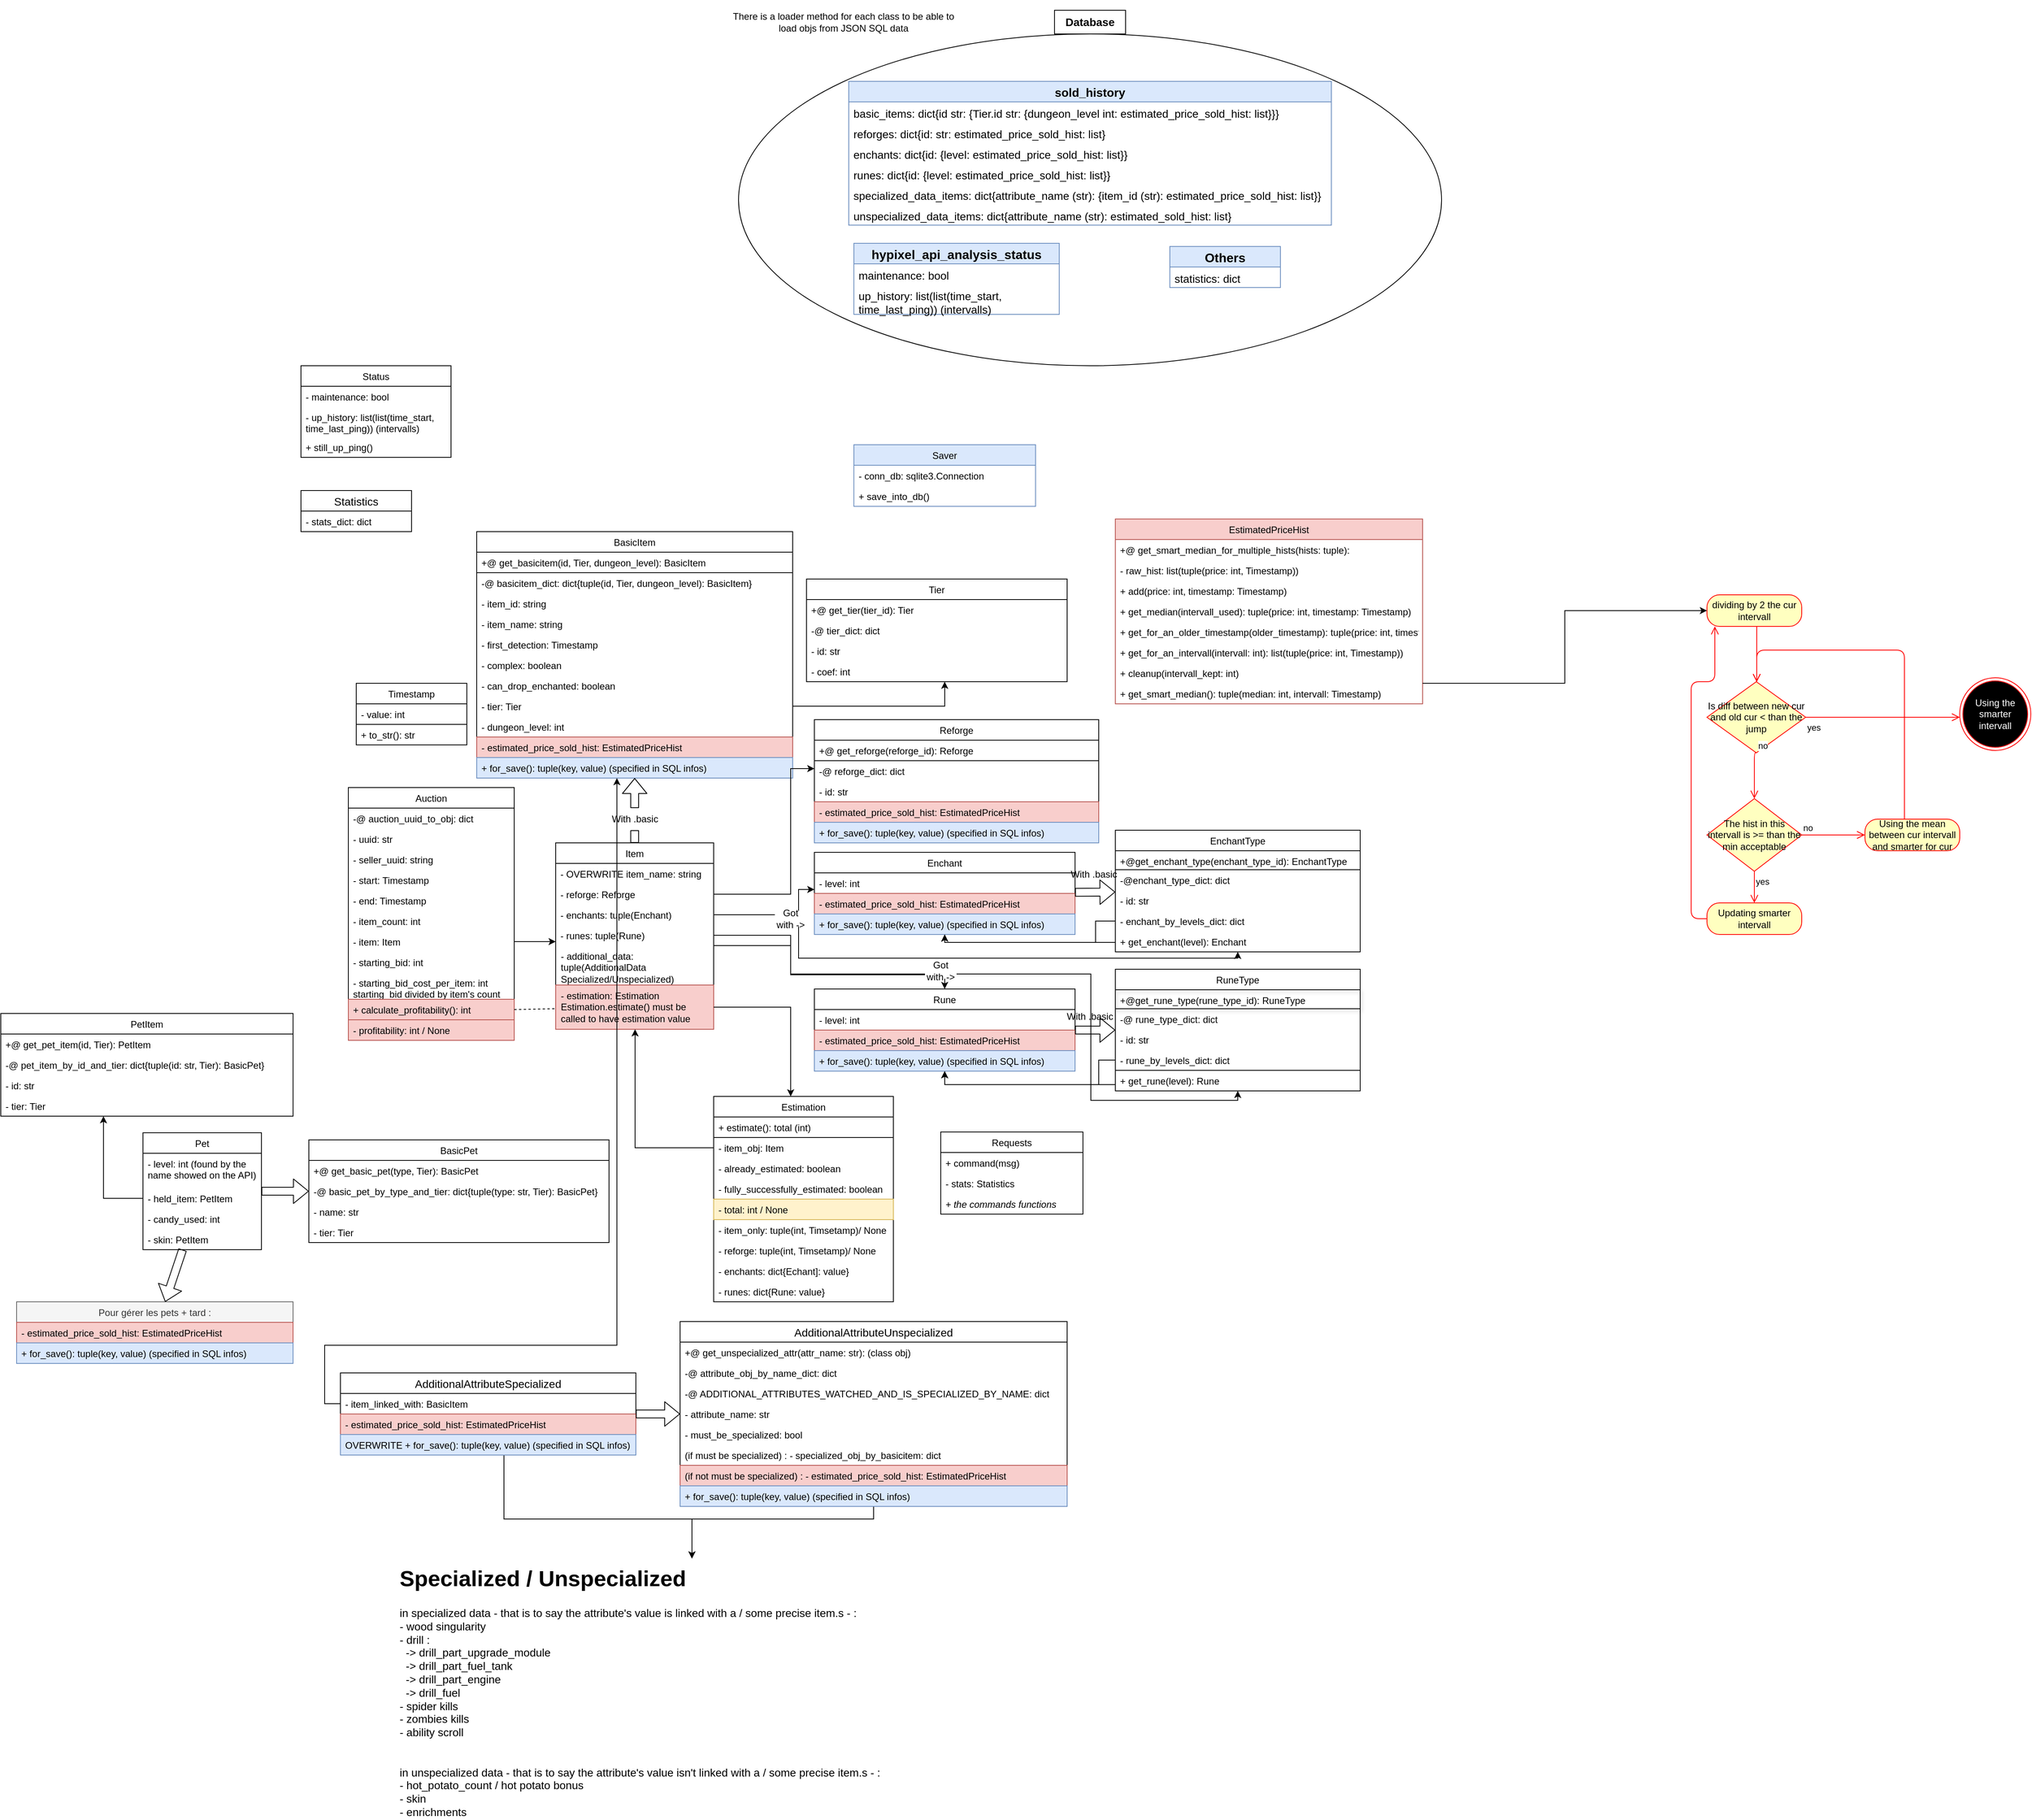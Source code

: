 <mxfile version="14.9.6" type="device" pages="6"><diagram id="tXWDm2oRVEGf36huNyIq" name="Obj Hypixel API Analysis"><mxGraphModel dx="1913" dy="1975" grid="1" gridSize="10" guides="1" tooltips="1" connect="1" arrows="1" fold="1" page="1" pageScale="1" pageWidth="827" pageHeight="1169" math="0" shadow="0"><root><mxCell id="0"/><mxCell id="1" parent="0"/><mxCell id="Go_fZQBCaEDri51Fqnlj-15" value="Item" style="swimlane;fontStyle=0;childLayout=stackLayout;horizontal=1;startSize=26;horizontalStack=0;resizeParent=1;resizeParentMax=0;resizeLast=0;collapsible=1;marginBottom=0;" parent="1" vertex="1"><mxGeometry x="532.5" y="334" width="200" height="236" as="geometry"/></mxCell><mxCell id="Go_fZQBCaEDri51Fqnlj-17" value="- OVERWRITE item_name: string" style="text;strokeColor=none;fillColor=none;align=left;verticalAlign=top;spacingLeft=4;spacingRight=4;overflow=hidden;rotatable=0;points=[[0,0.5],[1,0.5]];portConstraint=eastwest;" parent="Go_fZQBCaEDri51Fqnlj-15" vertex="1"><mxGeometry y="26" width="200" height="26" as="geometry"/></mxCell><mxCell id="Go_fZQBCaEDri51Fqnlj-34" value="- reforge: Reforge" style="text;strokeColor=none;fillColor=none;align=left;verticalAlign=top;spacingLeft=4;spacingRight=4;overflow=hidden;rotatable=0;points=[[0,0.5],[1,0.5]];portConstraint=eastwest;" parent="Go_fZQBCaEDri51Fqnlj-15" vertex="1"><mxGeometry y="52" width="200" height="26" as="geometry"/></mxCell><mxCell id="Go_fZQBCaEDri51Fqnlj-45" value="- enchants: tuple(Enchant)" style="text;strokeColor=none;fillColor=none;align=left;verticalAlign=top;spacingLeft=4;spacingRight=4;overflow=hidden;rotatable=0;points=[[0,0.5],[1,0.5]];portConstraint=eastwest;" parent="Go_fZQBCaEDri51Fqnlj-15" vertex="1"><mxGeometry y="78" width="200" height="26" as="geometry"/></mxCell><mxCell id="Go_fZQBCaEDri51Fqnlj-65" value="- runes: tuple(Rune)" style="text;strokeColor=none;fillColor=none;align=left;verticalAlign=top;spacingLeft=4;spacingRight=4;overflow=hidden;rotatable=0;points=[[0,0.5],[1,0.5]];portConstraint=eastwest;" parent="Go_fZQBCaEDri51Fqnlj-15" vertex="1"><mxGeometry y="104" width="200" height="26" as="geometry"/></mxCell><mxCell id="Go_fZQBCaEDri51Fqnlj-78" value="- additional_data: tuple(AdditionalData Specialized/Unspecialized)" style="text;strokeColor=none;fillColor=none;align=left;verticalAlign=top;spacingLeft=4;spacingRight=4;overflow=hidden;rotatable=0;points=[[0,0.5],[1,0.5]];portConstraint=eastwest;shadow=1;whiteSpace=wrap;" parent="Go_fZQBCaEDri51Fqnlj-15" vertex="1"><mxGeometry y="130" width="200" height="50" as="geometry"/></mxCell><mxCell id="Go_fZQBCaEDri51Fqnlj-123" value="- estimation: Estimation&#10;Estimation.estimate() must be called to have estimation value&#10;&#10;" style="text;strokeColor=#b85450;fillColor=#f8cecc;align=left;verticalAlign=top;spacingLeft=4;spacingRight=4;overflow=hidden;rotatable=0;points=[[0,0.5],[1,0.5]];portConstraint=eastwest;shadow=0;whiteSpace=wrap;" parent="Go_fZQBCaEDri51Fqnlj-15" vertex="1"><mxGeometry y="180" width="200" height="56" as="geometry"/></mxCell><mxCell id="VTKbfcDZpYrD6iyFt6xq-1" value="" style="ellipse;whiteSpace=wrap;html=1;rounded=0;glass=0;sketch=0;fontSize=14;fillColor=none;gradientColor=none;" parent="1" vertex="1"><mxGeometry x="764" y="-690" width="890" height="420" as="geometry"/></mxCell><mxCell id="Go_fZQBCaEDri51Fqnlj-4" value="Auction" style="swimlane;fontStyle=0;childLayout=stackLayout;horizontal=1;startSize=26;horizontalStack=0;resizeParent=1;resizeParentMax=0;resizeLast=0;collapsible=1;marginBottom=0;" parent="1" vertex="1"><mxGeometry x="270" y="264" width="210" height="320" as="geometry"/></mxCell><mxCell id="l7Et-Esxu_k6ON9zFCO_-1" value="-@ auction_uuid_to_obj: dict" style="text;strokeColor=none;fillColor=none;align=left;verticalAlign=top;spacingLeft=4;spacingRight=4;overflow=hidden;rotatable=0;points=[[0,0.5],[1,0.5]];portConstraint=eastwest;rounded=0;shadow=0;glass=0;sketch=0;" parent="Go_fZQBCaEDri51Fqnlj-4" vertex="1"><mxGeometry y="26" width="210" height="26" as="geometry"/></mxCell><mxCell id="l7Et-Esxu_k6ON9zFCO_-2" value="- uuid: str" style="text;strokeColor=none;fillColor=none;align=left;verticalAlign=top;spacingLeft=4;spacingRight=4;overflow=hidden;rotatable=0;points=[[0,0.5],[1,0.5]];portConstraint=eastwest;rounded=0;shadow=0;glass=0;sketch=0;" parent="Go_fZQBCaEDri51Fqnlj-4" vertex="1"><mxGeometry y="52" width="210" height="26" as="geometry"/></mxCell><mxCell id="Go_fZQBCaEDri51Fqnlj-5" value="- seller_uuid: string" style="text;strokeColor=none;fillColor=none;align=left;verticalAlign=top;spacingLeft=4;spacingRight=4;overflow=hidden;rotatable=0;points=[[0,0.5],[1,0.5]];portConstraint=eastwest;" parent="Go_fZQBCaEDri51Fqnlj-4" vertex="1"><mxGeometry y="78" width="210" height="26" as="geometry"/></mxCell><mxCell id="Go_fZQBCaEDri51Fqnlj-79" value="- start: Timestamp" style="text;strokeColor=none;fillColor=none;align=left;verticalAlign=top;spacingLeft=4;spacingRight=4;overflow=hidden;rotatable=0;points=[[0,0.5],[1,0.5]];portConstraint=eastwest;shadow=1;" parent="Go_fZQBCaEDri51Fqnlj-4" vertex="1"><mxGeometry y="104" width="210" height="26" as="geometry"/></mxCell><mxCell id="cjS03FBxMl2EpRRCZ4lO-1" value="- end: Timestamp" style="text;strokeColor=none;fillColor=none;align=left;verticalAlign=top;spacingLeft=4;spacingRight=4;overflow=hidden;rotatable=0;points=[[0,0.5],[1,0.5]];portConstraint=eastwest;" parent="Go_fZQBCaEDri51Fqnlj-4" vertex="1"><mxGeometry y="130" width="210" height="26" as="geometry"/></mxCell><mxCell id="Go_fZQBCaEDri51Fqnlj-93" value="- item_count: int" style="text;strokeColor=none;fillColor=none;align=left;verticalAlign=top;spacingLeft=4;spacingRight=4;overflow=hidden;rotatable=0;points=[[0,0.5],[1,0.5]];portConstraint=eastwest;shadow=0;" parent="Go_fZQBCaEDri51Fqnlj-4" vertex="1"><mxGeometry y="156" width="210" height="26" as="geometry"/></mxCell><mxCell id="OGnLweeZ0861vA8BhkmZ-15" value="- item: Item" style="text;strokeColor=none;fillColor=none;align=left;verticalAlign=top;spacingLeft=4;spacingRight=4;overflow=hidden;rotatable=0;points=[[0,0.5],[1,0.5]];portConstraint=eastwest;rounded=0;shadow=0;glass=0;sketch=0;" parent="Go_fZQBCaEDri51Fqnlj-4" vertex="1"><mxGeometry y="182" width="210" height="26" as="geometry"/></mxCell><mxCell id="OGnLweeZ0861vA8BhkmZ-19" value="- starting_bid: int" style="text;strokeColor=none;fillColor=none;align=left;verticalAlign=top;spacingLeft=4;spacingRight=4;overflow=hidden;rotatable=0;points=[[0,0.5],[1,0.5]];portConstraint=eastwest;rounded=0;shadow=0;glass=0;sketch=0;" parent="Go_fZQBCaEDri51Fqnlj-4" vertex="1"><mxGeometry y="208" width="210" height="26" as="geometry"/></mxCell><mxCell id="OGnLweeZ0861vA8BhkmZ-20" value="- starting_bid_cost_per_item: int&#10;starting_bid divided by item's count&#10;" style="text;strokeColor=none;fillColor=none;align=left;verticalAlign=top;spacingLeft=4;spacingRight=4;overflow=hidden;rotatable=0;points=[[0,0.5],[1,0.5]];portConstraint=eastwest;rounded=0;shadow=0;glass=0;sketch=0;" parent="Go_fZQBCaEDri51Fqnlj-4" vertex="1"><mxGeometry y="234" width="210" height="34" as="geometry"/></mxCell><mxCell id="OGnLweeZ0861vA8BhkmZ-18" value="+ calculate_profitability(): int" style="text;strokeColor=#b85450;fillColor=#f8cecc;align=left;verticalAlign=top;spacingLeft=4;spacingRight=4;overflow=hidden;rotatable=0;points=[[0,0.5],[1,0.5]];portConstraint=eastwest;rounded=0;shadow=0;glass=0;sketch=0;" parent="Go_fZQBCaEDri51Fqnlj-4" vertex="1"><mxGeometry y="268" width="210" height="26" as="geometry"/></mxCell><mxCell id="OGnLweeZ0861vA8BhkmZ-22" value="- profitability: int / None" style="text;strokeColor=#b85450;fillColor=#f8cecc;align=left;verticalAlign=top;spacingLeft=4;spacingRight=4;overflow=hidden;rotatable=0;points=[[0,0.5],[1,0.5]];portConstraint=eastwest;rounded=0;shadow=0;glass=0;sketch=0;" parent="Go_fZQBCaEDri51Fqnlj-4" vertex="1"><mxGeometry y="294" width="210" height="26" as="geometry"/></mxCell><mxCell id="Go_fZQBCaEDri51Fqnlj-11" value="BasicItem" style="swimlane;fontStyle=0;childLayout=stackLayout;horizontal=1;startSize=26;horizontalStack=0;resizeParent=1;resizeParentMax=0;resizeLast=0;collapsible=1;marginBottom=0;" parent="1" vertex="1"><mxGeometry x="432.5" y="-60" width="400" height="312" as="geometry"/></mxCell><mxCell id="Go_fZQBCaEDri51Fqnlj-84" value="+@ get_basicitem(id, Tier, dungeon_level): BasicItem" style="text;fillColor=none;align=left;verticalAlign=top;spacingLeft=4;spacingRight=4;overflow=hidden;rotatable=0;points=[[0,0.5],[1,0.5]];portConstraint=eastwest;shadow=0;strokeColor=#000000;" parent="Go_fZQBCaEDri51Fqnlj-11" vertex="1"><mxGeometry y="26" width="400" height="26" as="geometry"/></mxCell><mxCell id="Go_fZQBCaEDri51Fqnlj-13" value="-@ basicitem_dict: dict{tuple(id, Tier, dungeon_level): BasicItem}" style="text;strokeColor=none;fillColor=none;align=left;verticalAlign=top;spacingLeft=4;spacingRight=4;overflow=hidden;rotatable=0;points=[[0,0.5],[1,0.5]];portConstraint=eastwest;" parent="Go_fZQBCaEDri51Fqnlj-11" vertex="1"><mxGeometry y="52" width="400" height="26" as="geometry"/></mxCell><mxCell id="Go_fZQBCaEDri51Fqnlj-12" value="- item_id: string" style="text;strokeColor=none;fillColor=none;align=left;verticalAlign=top;spacingLeft=4;spacingRight=4;overflow=hidden;rotatable=0;points=[[0,0.5],[1,0.5]];portConstraint=eastwest;" parent="Go_fZQBCaEDri51Fqnlj-11" vertex="1"><mxGeometry y="78" width="400" height="26" as="geometry"/></mxCell><mxCell id="Go_fZQBCaEDri51Fqnlj-14" value="- item_name: string" style="text;strokeColor=none;fillColor=none;align=left;verticalAlign=top;spacingLeft=4;spacingRight=4;overflow=hidden;rotatable=0;points=[[0,0.5],[1,0.5]];portConstraint=eastwest;" parent="Go_fZQBCaEDri51Fqnlj-11" vertex="1"><mxGeometry y="104" width="400" height="26" as="geometry"/></mxCell><mxCell id="Go_fZQBCaEDri51Fqnlj-22" value="- first_detection: Timestamp" style="text;strokeColor=none;fillColor=none;align=left;verticalAlign=top;spacingLeft=4;spacingRight=4;overflow=hidden;rotatable=0;points=[[0,0.5],[1,0.5]];portConstraint=eastwest;" parent="Go_fZQBCaEDri51Fqnlj-11" vertex="1"><mxGeometry y="130" width="400" height="26" as="geometry"/></mxCell><mxCell id="Go_fZQBCaEDri51Fqnlj-24" value="- complex: boolean" style="text;strokeColor=none;fillColor=none;align=left;verticalAlign=top;spacingLeft=4;spacingRight=4;overflow=hidden;rotatable=0;points=[[0,0.5],[1,0.5]];portConstraint=eastwest;" parent="Go_fZQBCaEDri51Fqnlj-11" vertex="1"><mxGeometry y="156" width="400" height="26" as="geometry"/></mxCell><mxCell id="Go_fZQBCaEDri51Fqnlj-25" value="- can_drop_enchanted: boolean" style="text;strokeColor=none;fillColor=none;align=left;verticalAlign=top;spacingLeft=4;spacingRight=4;overflow=hidden;rotatable=0;points=[[0,0.5],[1,0.5]];portConstraint=eastwest;" parent="Go_fZQBCaEDri51Fqnlj-11" vertex="1"><mxGeometry y="182" width="400" height="26" as="geometry"/></mxCell><mxCell id="Go_fZQBCaEDri51Fqnlj-16" value="- tier: Tier" style="text;strokeColor=none;fillColor=none;align=left;verticalAlign=top;spacingLeft=4;spacingRight=4;overflow=hidden;rotatable=0;points=[[0,0.5],[1,0.5]];portConstraint=eastwest;" parent="Go_fZQBCaEDri51Fqnlj-11" vertex="1"><mxGeometry y="208" width="400" height="26" as="geometry"/></mxCell><mxCell id="Go_fZQBCaEDri51Fqnlj-18" value="- dungeon_level: int" style="text;strokeColor=none;fillColor=none;align=left;verticalAlign=top;spacingLeft=4;spacingRight=4;overflow=hidden;rotatable=0;points=[[0,0.5],[1,0.5]];portConstraint=eastwest;" parent="Go_fZQBCaEDri51Fqnlj-11" vertex="1"><mxGeometry y="234" width="400" height="26" as="geometry"/></mxCell><mxCell id="Go_fZQBCaEDri51Fqnlj-101" value="- estimated_price_sold_hist: EstimatedPriceHist" style="text;strokeColor=#b85450;fillColor=#f8cecc;align=left;verticalAlign=top;spacingLeft=4;spacingRight=4;overflow=hidden;rotatable=0;points=[[0,0.5],[1,0.5]];portConstraint=eastwest;shadow=0;" parent="Go_fZQBCaEDri51Fqnlj-11" vertex="1"><mxGeometry y="260" width="400" height="26" as="geometry"/></mxCell><mxCell id="UBwzKftEd2waTHvHp4TO-30" value="+ for_save(): tuple(key, value) (specified in SQL infos)" style="text;strokeColor=#6c8ebf;fillColor=#dae8fc;align=left;verticalAlign=top;spacingLeft=4;spacingRight=4;overflow=hidden;rotatable=0;points=[[0,0.5],[1,0.5]];portConstraint=eastwest;rounded=0;glass=0;sketch=0;" parent="Go_fZQBCaEDri51Fqnlj-11" vertex="1"><mxGeometry y="286" width="400" height="26" as="geometry"/></mxCell><mxCell id="Go_fZQBCaEDri51Fqnlj-28" value="Tier" style="swimlane;fontStyle=0;childLayout=stackLayout;horizontal=1;startSize=26;horizontalStack=0;resizeParent=1;resizeParentMax=0;resizeLast=0;collapsible=1;marginBottom=0;" parent="1" vertex="1"><mxGeometry x="850" width="330" height="130" as="geometry"/></mxCell><mxCell id="Go_fZQBCaEDri51Fqnlj-29" value="+@ get_tier(tier_id): Tier" style="text;strokeColor=none;align=left;verticalAlign=top;spacingLeft=4;spacingRight=4;overflow=hidden;rotatable=0;points=[[0,0.5],[1,0.5]];portConstraint=eastwest;" parent="Go_fZQBCaEDri51Fqnlj-28" vertex="1"><mxGeometry y="26" width="330" height="26" as="geometry"/></mxCell><mxCell id="Go_fZQBCaEDri51Fqnlj-40" value="-@ tier_dict: dict" style="text;strokeColor=none;fillColor=none;align=left;verticalAlign=top;spacingLeft=4;spacingRight=4;overflow=hidden;rotatable=0;points=[[0,0.5],[1,0.5]];portConstraint=eastwest;" parent="Go_fZQBCaEDri51Fqnlj-28" vertex="1"><mxGeometry y="52" width="330" height="26" as="geometry"/></mxCell><mxCell id="Go_fZQBCaEDri51Fqnlj-50" value="- id: str" style="text;strokeColor=none;fillColor=none;align=left;verticalAlign=top;spacingLeft=4;spacingRight=4;overflow=hidden;rotatable=0;points=[[0,0.5],[1,0.5]];portConstraint=eastwest;" parent="Go_fZQBCaEDri51Fqnlj-28" vertex="1"><mxGeometry y="78" width="330" height="26" as="geometry"/></mxCell><mxCell id="l1VFiqKz3jfilFDcwe06-13" value="- coef: int" style="text;strokeColor=none;fillColor=none;align=left;verticalAlign=top;spacingLeft=4;spacingRight=4;overflow=hidden;rotatable=0;points=[[0,0.5],[1,0.5]];portConstraint=eastwest;rounded=0;glass=0;sketch=0;" parent="Go_fZQBCaEDri51Fqnlj-28" vertex="1"><mxGeometry y="104" width="330" height="26" as="geometry"/></mxCell><mxCell id="Go_fZQBCaEDri51Fqnlj-33" value="" style="shape=flexArrow;endArrow=classic;html=1;startArrow=none;" parent="1" source="_9gc8-edkEwSi-JWrA_O-1" target="Go_fZQBCaEDri51Fqnlj-11" edge="1"><mxGeometry width="50" height="50" relative="1" as="geometry"><mxPoint x="610" y="230" as="sourcePoint"/><mxPoint x="660" y="180" as="targetPoint"/></mxGeometry></mxCell><mxCell id="Go_fZQBCaEDri51Fqnlj-35" value="Reforge" style="swimlane;fontStyle=0;childLayout=stackLayout;horizontal=1;startSize=26;horizontalStack=0;resizeParent=1;resizeParentMax=0;resizeLast=0;collapsible=1;marginBottom=0;" parent="1" vertex="1"><mxGeometry x="860" y="178" width="360" height="156" as="geometry"/></mxCell><mxCell id="Go_fZQBCaEDri51Fqnlj-37" value="+@ get_reforge(reforge_id): Reforge" style="text;fillColor=none;align=left;verticalAlign=top;spacingLeft=4;spacingRight=4;overflow=hidden;rotatable=0;points=[[0,0.5],[1,0.5]];portConstraint=eastwest;strokeColor=#000000;" parent="Go_fZQBCaEDri51Fqnlj-35" vertex="1"><mxGeometry y="26" width="360" height="26" as="geometry"/></mxCell><mxCell id="Go_fZQBCaEDri51Fqnlj-38" value="-@ reforge_dict: dict" style="text;strokeColor=none;fillColor=none;align=left;verticalAlign=top;spacingLeft=4;spacingRight=4;overflow=hidden;rotatable=0;points=[[0,0.5],[1,0.5]];portConstraint=eastwest;" parent="Go_fZQBCaEDri51Fqnlj-35" vertex="1"><mxGeometry y="52" width="360" height="26" as="geometry"/></mxCell><mxCell id="Go_fZQBCaEDri51Fqnlj-51" value="- id: str" style="text;strokeColor=none;fillColor=none;align=left;verticalAlign=top;spacingLeft=4;spacingRight=4;overflow=hidden;rotatable=0;points=[[0,0.5],[1,0.5]];portConstraint=eastwest;" parent="Go_fZQBCaEDri51Fqnlj-35" vertex="1"><mxGeometry y="78" width="360" height="26" as="geometry"/></mxCell><mxCell id="Go_fZQBCaEDri51Fqnlj-107" value="- estimated_price_sold_hist: EstimatedPriceHist" style="text;strokeColor=#b85450;fillColor=#f8cecc;align=left;verticalAlign=top;spacingLeft=4;spacingRight=4;overflow=hidden;rotatable=0;points=[[0,0.5],[1,0.5]];portConstraint=eastwest;shadow=0;" parent="Go_fZQBCaEDri51Fqnlj-35" vertex="1"><mxGeometry y="104" width="360" height="26" as="geometry"/></mxCell><mxCell id="UBwzKftEd2waTHvHp4TO-28" value="+ for_save(): tuple(key, value) (specified in SQL infos)" style="text;strokeColor=#6c8ebf;fillColor=#dae8fc;align=left;verticalAlign=top;spacingLeft=4;spacingRight=4;overflow=hidden;rotatable=0;points=[[0,0.5],[1,0.5]];portConstraint=eastwest;rounded=0;glass=0;sketch=0;" parent="Go_fZQBCaEDri51Fqnlj-35" vertex="1"><mxGeometry y="130" width="360" height="26" as="geometry"/></mxCell><mxCell id="Go_fZQBCaEDri51Fqnlj-46" value="EnchantType" style="swimlane;fontStyle=0;childLayout=stackLayout;horizontal=1;startSize=26;horizontalStack=0;resizeParent=1;resizeParentMax=0;resizeLast=0;collapsible=1;marginBottom=0;" parent="1" vertex="1"><mxGeometry x="1241" y="318" width="310" height="154" as="geometry"/></mxCell><mxCell id="Go_fZQBCaEDri51Fqnlj-47" value="+@get_enchant_type(enchant_type_id): EnchantType" style="text;fillColor=none;align=left;verticalAlign=top;spacingLeft=4;spacingRight=4;overflow=hidden;rotatable=0;points=[[0,0.5],[1,0.5]];portConstraint=eastwest;strokeColor=#000000;" parent="Go_fZQBCaEDri51Fqnlj-46" vertex="1"><mxGeometry y="26" width="310" height="24" as="geometry"/></mxCell><mxCell id="Go_fZQBCaEDri51Fqnlj-48" value="-@enchant_type_dict: dict" style="text;strokeColor=none;fillColor=none;align=left;verticalAlign=top;spacingLeft=4;spacingRight=4;overflow=hidden;rotatable=0;points=[[0,0.5],[1,0.5]];portConstraint=eastwest;" parent="Go_fZQBCaEDri51Fqnlj-46" vertex="1"><mxGeometry y="50" width="310" height="26" as="geometry"/></mxCell><mxCell id="t4AE16LWDn-4cOaZF3_D-1" value="- id: str" style="text;strokeColor=none;fillColor=none;align=left;verticalAlign=top;spacingLeft=4;spacingRight=4;overflow=hidden;rotatable=0;points=[[0,0.5],[1,0.5]];portConstraint=eastwest;" parent="Go_fZQBCaEDri51Fqnlj-46" vertex="1"><mxGeometry y="76" width="310" height="26" as="geometry"/></mxCell><mxCell id="Go_fZQBCaEDri51Fqnlj-49" value="- enchant_by_levels_dict: dict" style="text;strokeColor=none;fillColor=none;align=left;verticalAlign=top;spacingLeft=4;spacingRight=4;overflow=hidden;rotatable=0;points=[[0,0.5],[1,0.5]];portConstraint=eastwest;" parent="Go_fZQBCaEDri51Fqnlj-46" vertex="1"><mxGeometry y="102" width="310" height="26" as="geometry"/></mxCell><mxCell id="Go_fZQBCaEDri51Fqnlj-115" value="+ get_enchant(level): Enchant" style="text;strokeColor=none;fillColor=none;align=left;verticalAlign=top;spacingLeft=4;spacingRight=4;overflow=hidden;rotatable=0;points=[[0,0.5],[1,0.5]];portConstraint=eastwest;shadow=0;" parent="Go_fZQBCaEDri51Fqnlj-46" vertex="1"><mxGeometry y="128" width="310" height="26" as="geometry"/></mxCell><mxCell id="Go_fZQBCaEDri51Fqnlj-53" value="Enchant" style="swimlane;fontStyle=0;childLayout=stackLayout;horizontal=1;startSize=26;horizontalStack=0;resizeParent=1;resizeParentMax=0;resizeLast=0;collapsible=1;marginBottom=0;" parent="1" vertex="1"><mxGeometry x="860" y="346" width="330" height="104" as="geometry"/></mxCell><mxCell id="Go_fZQBCaEDri51Fqnlj-54" value="- level: int" style="text;strokeColor=none;fillColor=none;align=left;verticalAlign=top;spacingLeft=4;spacingRight=4;overflow=hidden;rotatable=0;points=[[0,0.5],[1,0.5]];portConstraint=eastwest;" parent="Go_fZQBCaEDri51Fqnlj-53" vertex="1"><mxGeometry y="26" width="330" height="26" as="geometry"/></mxCell><mxCell id="Go_fZQBCaEDri51Fqnlj-108" value="- estimated_price_sold_hist: EstimatedPriceHist" style="text;strokeColor=#b85450;fillColor=#f8cecc;align=left;verticalAlign=top;spacingLeft=4;spacingRight=4;overflow=hidden;rotatable=0;points=[[0,0.5],[1,0.5]];portConstraint=eastwest;shadow=0;" parent="Go_fZQBCaEDri51Fqnlj-53" vertex="1"><mxGeometry y="52" width="330" height="26" as="geometry"/></mxCell><mxCell id="UBwzKftEd2waTHvHp4TO-27" value="+ for_save(): tuple(key, value) (specified in SQL infos)" style="text;strokeColor=#6c8ebf;fillColor=#dae8fc;align=left;verticalAlign=top;spacingLeft=4;spacingRight=4;overflow=hidden;rotatable=0;points=[[0,0.5],[1,0.5]];portConstraint=eastwest;rounded=0;glass=0;sketch=0;" parent="Go_fZQBCaEDri51Fqnlj-53" vertex="1"><mxGeometry y="78" width="330" height="26" as="geometry"/></mxCell><mxCell id="Go_fZQBCaEDri51Fqnlj-57" value="" style="shape=flexArrow;endArrow=classic;html=1;" parent="1" source="Go_fZQBCaEDri51Fqnlj-53" target="Go_fZQBCaEDri51Fqnlj-46" edge="1"><mxGeometry width="50" height="50" relative="1" as="geometry"><mxPoint x="910" y="420" as="sourcePoint"/><mxPoint x="960" y="370" as="targetPoint"/></mxGeometry></mxCell><mxCell id="Go_fZQBCaEDri51Fqnlj-62" style="edgeStyle=orthogonalEdgeStyle;rounded=0;orthogonalLoop=1;jettySize=auto;html=1;" parent="1" source="Go_fZQBCaEDri51Fqnlj-34" target="Go_fZQBCaEDri51Fqnlj-35" edge="1"><mxGeometry relative="1" as="geometry"><mxPoint x="800" y="240" as="targetPoint"/><Array as="points"><mxPoint x="830" y="399"/><mxPoint x="830" y="240"/></Array></mxGeometry></mxCell><mxCell id="Go_fZQBCaEDri51Fqnlj-63" style="edgeStyle=orthogonalEdgeStyle;rounded=0;orthogonalLoop=1;jettySize=auto;html=1;" parent="1" source="Go_fZQBCaEDri51Fqnlj-45" target="Go_fZQBCaEDri51Fqnlj-53" edge="1"><mxGeometry relative="1" as="geometry"><mxPoint x="840" y="393" as="targetPoint"/><Array as="points"><mxPoint x="840" y="425"/><mxPoint x="840" y="393"/></Array></mxGeometry></mxCell><mxCell id="Go_fZQBCaEDri51Fqnlj-66" value="Rune" style="swimlane;fontStyle=0;childLayout=stackLayout;horizontal=1;startSize=26;horizontalStack=0;resizeParent=1;resizeParentMax=0;resizeLast=0;collapsible=1;marginBottom=0;" parent="1" vertex="1"><mxGeometry x="860" y="519" width="330" height="104" as="geometry"/></mxCell><mxCell id="Go_fZQBCaEDri51Fqnlj-67" value="- level: int" style="text;strokeColor=none;fillColor=none;align=left;verticalAlign=top;spacingLeft=4;spacingRight=4;overflow=hidden;rotatable=0;points=[[0,0.5],[1,0.5]];portConstraint=eastwest;" parent="Go_fZQBCaEDri51Fqnlj-66" vertex="1"><mxGeometry y="26" width="330" height="26" as="geometry"/></mxCell><mxCell id="Go_fZQBCaEDri51Fqnlj-109" value="- estimated_price_sold_hist: EstimatedPriceHist" style="text;strokeColor=#b85450;fillColor=#f8cecc;align=left;verticalAlign=top;spacingLeft=4;spacingRight=4;overflow=hidden;rotatable=0;points=[[0,0.5],[1,0.5]];portConstraint=eastwest;shadow=0;" parent="Go_fZQBCaEDri51Fqnlj-66" vertex="1"><mxGeometry y="52" width="330" height="26" as="geometry"/></mxCell><mxCell id="UBwzKftEd2waTHvHp4TO-29" value="+ for_save(): tuple(key, value) (specified in SQL infos)" style="text;strokeColor=#6c8ebf;fillColor=#dae8fc;align=left;verticalAlign=top;spacingLeft=4;spacingRight=4;overflow=hidden;rotatable=0;points=[[0,0.5],[1,0.5]];portConstraint=eastwest;rounded=0;glass=0;sketch=0;" parent="Go_fZQBCaEDri51Fqnlj-66" vertex="1"><mxGeometry y="78" width="330" height="26" as="geometry"/></mxCell><mxCell id="Go_fZQBCaEDri51Fqnlj-70" value="RuneType" style="swimlane;fontStyle=0;childLayout=stackLayout;horizontal=1;startSize=26;horizontalStack=0;resizeParent=1;resizeParentMax=0;resizeLast=0;collapsible=1;marginBottom=0;" parent="1" vertex="1"><mxGeometry x="1241" y="494" width="310" height="154" as="geometry"><mxRectangle x="1241" y="506" width="90" height="26" as="alternateBounds"/></mxGeometry></mxCell><mxCell id="Go_fZQBCaEDri51Fqnlj-74" value="+@get_rune_type(rune_type_id): RuneType" style="text;fillColor=none;align=left;verticalAlign=top;spacingLeft=4;spacingRight=4;overflow=hidden;rotatable=0;points=[[0,0.5],[1,0.5]];portConstraint=eastwest;shadow=1;strokeColor=#000000;" parent="Go_fZQBCaEDri51Fqnlj-70" vertex="1"><mxGeometry y="26" width="310" height="24" as="geometry"/></mxCell><mxCell id="Go_fZQBCaEDri51Fqnlj-71" value="-@ rune_type_dict: dict" style="text;strokeColor=none;fillColor=none;align=left;verticalAlign=top;spacingLeft=4;spacingRight=4;overflow=hidden;rotatable=0;points=[[0,0.5],[1,0.5]];portConstraint=eastwest;" parent="Go_fZQBCaEDri51Fqnlj-70" vertex="1"><mxGeometry y="50" width="310" height="26" as="geometry"/></mxCell><mxCell id="Go_fZQBCaEDri51Fqnlj-72" value="- id: str" style="text;strokeColor=none;fillColor=none;align=left;verticalAlign=top;spacingLeft=4;spacingRight=4;overflow=hidden;rotatable=0;points=[[0,0.5],[1,0.5]];portConstraint=eastwest;" parent="Go_fZQBCaEDri51Fqnlj-70" vertex="1"><mxGeometry y="76" width="310" height="26" as="geometry"/></mxCell><mxCell id="Go_fZQBCaEDri51Fqnlj-112" value="- rune_by_levels_dict: dict" style="text;strokeColor=none;fillColor=none;align=left;verticalAlign=top;spacingLeft=4;spacingRight=4;overflow=hidden;rotatable=0;points=[[0,0.5],[1,0.5]];portConstraint=eastwest;shadow=0;" parent="Go_fZQBCaEDri51Fqnlj-70" vertex="1"><mxGeometry y="102" width="310" height="26" as="geometry"/></mxCell><mxCell id="Go_fZQBCaEDri51Fqnlj-113" value="+ get_rune(level): Rune" style="text;align=left;verticalAlign=top;spacingLeft=4;spacingRight=4;overflow=hidden;rotatable=0;points=[[0,0.5],[1,0.5]];portConstraint=eastwest;shadow=0;strokeColor=#000000;" parent="Go_fZQBCaEDri51Fqnlj-70" vertex="1"><mxGeometry y="128" width="310" height="26" as="geometry"/></mxCell><mxCell id="Go_fZQBCaEDri51Fqnlj-75" value="" style="shape=flexArrow;endArrow=classic;html=1;" parent="1" source="Go_fZQBCaEDri51Fqnlj-66" target="Go_fZQBCaEDri51Fqnlj-70" edge="1"><mxGeometry width="50" height="50" relative="1" as="geometry"><mxPoint x="1010" y="490" as="sourcePoint"/><mxPoint x="1060" y="440" as="targetPoint"/></mxGeometry></mxCell><mxCell id="Go_fZQBCaEDri51Fqnlj-77" style="edgeStyle=orthogonalEdgeStyle;rounded=0;orthogonalLoop=1;jettySize=auto;html=1;" parent="1" source="Go_fZQBCaEDri51Fqnlj-65" target="Go_fZQBCaEDri51Fqnlj-66" edge="1"><mxGeometry relative="1" as="geometry"><mxPoint x="810" y="490.0" as="targetPoint"/><Array as="points"><mxPoint x="830" y="464"/><mxPoint x="830" y="501"/><mxPoint x="1025" y="501"/></Array></mxGeometry></mxCell><mxCell id="Go_fZQBCaEDri51Fqnlj-80" value="Timestamp" style="swimlane;fontStyle=0;childLayout=stackLayout;horizontal=1;startSize=26;horizontalStack=0;resizeParent=1;resizeParentMax=0;resizeLast=0;collapsible=1;marginBottom=0;shadow=0;" parent="1" vertex="1"><mxGeometry x="280" y="132" width="140" height="78" as="geometry"/></mxCell><mxCell id="Go_fZQBCaEDri51Fqnlj-81" value="- value: int" style="text;strokeColor=none;fillColor=none;align=left;verticalAlign=top;spacingLeft=4;spacingRight=4;overflow=hidden;rotatable=0;points=[[0,0.5],[1,0.5]];portConstraint=eastwest;" parent="Go_fZQBCaEDri51Fqnlj-80" vertex="1"><mxGeometry y="26" width="140" height="26" as="geometry"/></mxCell><mxCell id="Go_fZQBCaEDri51Fqnlj-82" value="+ to_str(): str" style="text;fillColor=none;align=left;verticalAlign=top;spacingLeft=4;spacingRight=4;overflow=hidden;rotatable=0;points=[[0,0.5],[1,0.5]];portConstraint=eastwest;strokeColor=#000000;" parent="Go_fZQBCaEDri51Fqnlj-80" vertex="1"><mxGeometry y="52" width="140" height="26" as="geometry"/></mxCell><mxCell id="Go_fZQBCaEDri51Fqnlj-105" style="edgeStyle=orthogonalEdgeStyle;rounded=0;orthogonalLoop=1;jettySize=auto;html=1;" parent="1" source="Go_fZQBCaEDri51Fqnlj-16" target="Go_fZQBCaEDri51Fqnlj-28" edge="1"><mxGeometry relative="1" as="geometry"><Array as="points"><mxPoint x="1025" y="161"/></Array></mxGeometry></mxCell><mxCell id="Go_fZQBCaEDri51Fqnlj-117" style="edgeStyle=orthogonalEdgeStyle;rounded=0;orthogonalLoop=1;jettySize=auto;html=1;" parent="1" source="Go_fZQBCaEDri51Fqnlj-112" target="Go_fZQBCaEDri51Fqnlj-66" edge="1"><mxGeometry relative="1" as="geometry"><Array as="points"><mxPoint x="1220" y="609"/><mxPoint x="1220" y="640"/><mxPoint x="1025" y="640"/></Array></mxGeometry></mxCell><mxCell id="Go_fZQBCaEDri51Fqnlj-118" style="edgeStyle=orthogonalEdgeStyle;rounded=0;orthogonalLoop=1;jettySize=auto;html=1;" parent="1" source="Go_fZQBCaEDri51Fqnlj-113" target="Go_fZQBCaEDri51Fqnlj-66" edge="1"><mxGeometry relative="1" as="geometry"><Array as="points"><mxPoint x="1025" y="640"/></Array></mxGeometry></mxCell><mxCell id="Go_fZQBCaEDri51Fqnlj-119" style="edgeStyle=orthogonalEdgeStyle;rounded=0;orthogonalLoop=1;jettySize=auto;html=1;" parent="1" source="Go_fZQBCaEDri51Fqnlj-49" target="Go_fZQBCaEDri51Fqnlj-53" edge="1"><mxGeometry relative="1" as="geometry"><Array as="points"><mxPoint x="1216" y="433"/><mxPoint x="1216" y="460"/><mxPoint x="1025" y="460"/></Array></mxGeometry></mxCell><mxCell id="Go_fZQBCaEDri51Fqnlj-120" style="edgeStyle=orthogonalEdgeStyle;rounded=0;orthogonalLoop=1;jettySize=auto;html=1;" parent="1" source="Go_fZQBCaEDri51Fqnlj-115" target="Go_fZQBCaEDri51Fqnlj-53" edge="1"><mxGeometry relative="1" as="geometry"><Array as="points"><mxPoint x="1025" y="460"/></Array></mxGeometry></mxCell><mxCell id="OGnLweeZ0861vA8BhkmZ-9" style="edgeStyle=orthogonalEdgeStyle;rounded=0;orthogonalLoop=1;jettySize=auto;html=1;" parent="1" source="OGnLweeZ0861vA8BhkmZ-2" target="Go_fZQBCaEDri51Fqnlj-15" edge="1"><mxGeometry relative="1" as="geometry"><Array as="points"><mxPoint x="633" y="720"/></Array></mxGeometry></mxCell><mxCell id="OGnLweeZ0861vA8BhkmZ-2" value="Estimation" style="swimlane;fontStyle=0;childLayout=stackLayout;horizontal=1;startSize=26;horizontalStack=0;resizeParent=1;resizeParentMax=0;resizeLast=0;collapsible=1;marginBottom=0;shadow=0;" parent="1" vertex="1"><mxGeometry x="732.5" y="655" width="227.5" height="260" as="geometry"/></mxCell><mxCell id="OGnLweeZ0861vA8BhkmZ-4" value="+ estimate(): total (int)" style="text;fillColor=none;align=left;verticalAlign=top;spacingLeft=4;spacingRight=4;overflow=hidden;rotatable=0;points=[[0,0.5],[1,0.5]];portConstraint=eastwest;strokeColor=#000000;" parent="OGnLweeZ0861vA8BhkmZ-2" vertex="1"><mxGeometry y="26" width="227.5" height="26" as="geometry"/></mxCell><mxCell id="OGnLweeZ0861vA8BhkmZ-8" value="- item_obj: Item" style="text;strokeColor=none;fillColor=none;align=left;verticalAlign=top;spacingLeft=4;spacingRight=4;overflow=hidden;rotatable=0;points=[[0,0.5],[1,0.5]];portConstraint=eastwest;shadow=0;" parent="OGnLweeZ0861vA8BhkmZ-2" vertex="1"><mxGeometry y="52" width="227.5" height="26" as="geometry"/></mxCell><mxCell id="OGnLweeZ0861vA8BhkmZ-3" value="- already_estimated: boolean" style="text;strokeColor=none;fillColor=none;align=left;verticalAlign=top;spacingLeft=4;spacingRight=4;overflow=hidden;rotatable=0;points=[[0,0.5],[1,0.5]];portConstraint=eastwest;" parent="OGnLweeZ0861vA8BhkmZ-2" vertex="1"><mxGeometry y="78" width="227.5" height="26" as="geometry"/></mxCell><mxCell id="OGnLweeZ0861vA8BhkmZ-10" value="- fully_successfully_estimated: boolean" style="text;strokeColor=none;fillColor=none;align=left;verticalAlign=top;spacingLeft=4;spacingRight=4;overflow=hidden;rotatable=0;points=[[0,0.5],[1,0.5]];portConstraint=eastwest;shadow=0;" parent="OGnLweeZ0861vA8BhkmZ-2" vertex="1"><mxGeometry y="104" width="227.5" height="26" as="geometry"/></mxCell><mxCell id="OGnLweeZ0861vA8BhkmZ-5" value="- total: int / None" style="text;align=left;verticalAlign=top;spacingLeft=4;spacingRight=4;overflow=hidden;rotatable=0;points=[[0,0.5],[1,0.5]];portConstraint=eastwest;rounded=0;shadow=0;sketch=0;glass=0;fillColor=#fff2cc;strokeColor=#d6b656;" parent="OGnLweeZ0861vA8BhkmZ-2" vertex="1"><mxGeometry y="130" width="227.5" height="26" as="geometry"/></mxCell><mxCell id="OGnLweeZ0861vA8BhkmZ-11" value="- item_only: tuple(int, Timsetamp)/ None" style="text;strokeColor=none;fillColor=none;align=left;verticalAlign=top;spacingLeft=4;spacingRight=4;overflow=hidden;rotatable=0;points=[[0,0.5],[1,0.5]];portConstraint=eastwest;shadow=0;" parent="OGnLweeZ0861vA8BhkmZ-2" vertex="1"><mxGeometry y="156" width="227.5" height="26" as="geometry"/></mxCell><mxCell id="OGnLweeZ0861vA8BhkmZ-12" value="- reforge: tuple(int, Timsetamp)/ None" style="text;strokeColor=none;fillColor=none;align=left;verticalAlign=top;spacingLeft=4;spacingRight=4;overflow=hidden;rotatable=0;points=[[0,0.5],[1,0.5]];portConstraint=eastwest;shadow=0;" parent="OGnLweeZ0861vA8BhkmZ-2" vertex="1"><mxGeometry y="182" width="227.5" height="26" as="geometry"/></mxCell><mxCell id="OGnLweeZ0861vA8BhkmZ-13" value="- enchants: dict{Echant]: value}" style="text;strokeColor=none;fillColor=none;align=left;verticalAlign=top;spacingLeft=4;spacingRight=4;overflow=hidden;rotatable=0;points=[[0,0.5],[1,0.5]];portConstraint=eastwest;shadow=0;" parent="OGnLweeZ0861vA8BhkmZ-2" vertex="1"><mxGeometry y="208" width="227.5" height="26" as="geometry"/></mxCell><mxCell id="OGnLweeZ0861vA8BhkmZ-14" value="- runes: dict{Rune: value}" style="text;strokeColor=none;fillColor=none;align=left;verticalAlign=top;spacingLeft=4;spacingRight=4;overflow=hidden;rotatable=0;points=[[0,0.5],[1,0.5]];portConstraint=eastwest;shadow=0;" parent="OGnLweeZ0861vA8BhkmZ-2" vertex="1"><mxGeometry y="234" width="227.5" height="26" as="geometry"/></mxCell><mxCell id="OGnLweeZ0861vA8BhkmZ-7" style="edgeStyle=orthogonalEdgeStyle;rounded=0;orthogonalLoop=1;jettySize=auto;html=1;" parent="1" source="Go_fZQBCaEDri51Fqnlj-123" target="OGnLweeZ0861vA8BhkmZ-2" edge="1"><mxGeometry relative="1" as="geometry"><mxPoint x="732.5" y="510" as="sourcePoint"/><Array as="points"><mxPoint x="830" y="542"/></Array></mxGeometry></mxCell><mxCell id="OGnLweeZ0861vA8BhkmZ-17" style="edgeStyle=orthogonalEdgeStyle;rounded=0;orthogonalLoop=1;jettySize=auto;html=1;" parent="1" source="OGnLweeZ0861vA8BhkmZ-15" target="Go_fZQBCaEDri51Fqnlj-15" edge="1"><mxGeometry relative="1" as="geometry"><Array as="points"><mxPoint x="480" y="452"/></Array></mxGeometry></mxCell><mxCell id="OGnLweeZ0861vA8BhkmZ-23" value="" style="endArrow=none;dashed=1;html=1;exitX=1;exitY=0.5;exitDx=0;exitDy=0;" parent="1" source="OGnLweeZ0861vA8BhkmZ-18" target="Go_fZQBCaEDri51Fqnlj-123" edge="1"><mxGeometry width="50" height="50" relative="1" as="geometry"><mxPoint x="550" y="530" as="sourcePoint"/><mxPoint x="600" y="480" as="targetPoint"/></mxGeometry></mxCell><mxCell id="fNGqY9Z0-cfEnsAU03Mq-1" value="Requests" style="swimlane;fontStyle=0;childLayout=stackLayout;horizontal=1;startSize=26;horizontalStack=0;resizeParent=1;resizeParentMax=0;resizeLast=0;collapsible=1;marginBottom=0;rounded=0;" parent="1" vertex="1"><mxGeometry x="1020" y="700" width="180" height="104" as="geometry"/></mxCell><mxCell id="fNGqY9Z0-cfEnsAU03Mq-2" value="+ command(msg)" style="text;strokeColor=none;fillColor=none;align=left;verticalAlign=top;spacingLeft=4;spacingRight=4;overflow=hidden;rotatable=0;points=[[0,0.5],[1,0.5]];portConstraint=eastwest;" parent="fNGqY9Z0-cfEnsAU03Mq-1" vertex="1"><mxGeometry y="26" width="180" height="26" as="geometry"/></mxCell><mxCell id="fNGqY9Z0-cfEnsAU03Mq-4" value="- stats: Statistics" style="text;strokeColor=none;fillColor=none;align=left;verticalAlign=top;spacingLeft=4;spacingRight=4;overflow=hidden;rotatable=0;points=[[0,0.5],[1,0.5]];portConstraint=eastwest;" parent="fNGqY9Z0-cfEnsAU03Mq-1" vertex="1"><mxGeometry y="52" width="180" height="26" as="geometry"/></mxCell><mxCell id="fNGqY9Z0-cfEnsAU03Mq-5" value="+ the commands functions" style="text;strokeColor=none;fillColor=none;align=left;verticalAlign=top;spacingLeft=4;spacingRight=4;overflow=hidden;rotatable=0;points=[[0,0.5],[1,0.5]];portConstraint=eastwest;rounded=0;fontStyle=2" parent="fNGqY9Z0-cfEnsAU03Mq-1" vertex="1"><mxGeometry y="78" width="180" height="26" as="geometry"/></mxCell><mxCell id="UBwzKftEd2waTHvHp4TO-11" value="Saver" style="swimlane;fontStyle=0;childLayout=stackLayout;horizontal=1;startSize=26;horizontalStack=0;resizeParent=1;resizeParentMax=0;resizeLast=0;collapsible=1;marginBottom=0;rounded=0;glass=0;sketch=0;fillColor=#dae8fc;strokeColor=#6c8ebf;" parent="1" vertex="1"><mxGeometry x="910" y="-170" width="230" height="78" as="geometry"/></mxCell><mxCell id="UBwzKftEd2waTHvHp4TO-12" value="- conn_db: sqlite3.Connection" style="text;strokeColor=none;fillColor=none;align=left;verticalAlign=top;spacingLeft=4;spacingRight=4;overflow=hidden;rotatable=0;points=[[0,0.5],[1,0.5]];portConstraint=eastwest;" parent="UBwzKftEd2waTHvHp4TO-11" vertex="1"><mxGeometry y="26" width="230" height="26" as="geometry"/></mxCell><mxCell id="UBwzKftEd2waTHvHp4TO-13" value="+ save_into_db()" style="text;strokeColor=none;fillColor=none;align=left;verticalAlign=top;spacingLeft=4;spacingRight=4;overflow=hidden;rotatable=0;points=[[0,0.5],[1,0.5]];portConstraint=eastwest;" parent="UBwzKftEd2waTHvHp4TO-11" vertex="1"><mxGeometry y="52" width="230" height="26" as="geometry"/></mxCell><mxCell id="UBwzKftEd2waTHvHp4TO-20" style="edgeStyle=orthogonalEdgeStyle;rounded=0;orthogonalLoop=1;jettySize=auto;html=1;startArrow=none;" parent="1" source="UBwzKftEd2waTHvHp4TO-21" target="Go_fZQBCaEDri51Fqnlj-113" edge="1"><mxGeometry relative="1" as="geometry"><Array as="points"><mxPoint x="1210" y="500"/><mxPoint x="1210" y="660"/></Array></mxGeometry></mxCell><mxCell id="UBwzKftEd2waTHvHp4TO-22" value="" style="edgeStyle=orthogonalEdgeStyle;rounded=0;orthogonalLoop=1;jettySize=auto;html=1;endArrow=none;" parent="1" source="Go_fZQBCaEDri51Fqnlj-65" target="UBwzKftEd2waTHvHp4TO-21" edge="1"><mxGeometry relative="1" as="geometry"><mxPoint x="732.5" y="464" as="sourcePoint"/><mxPoint x="1241" y="660" as="targetPoint"/><Array as="points"><mxPoint x="830" y="451"/><mxPoint x="830" y="500"/></Array></mxGeometry></mxCell><mxCell id="UBwzKftEd2waTHvHp4TO-21" value="Got with -&amp;gt;" style="text;html=1;strokeColor=none;align=center;verticalAlign=middle;whiteSpace=wrap;rounded=0;glass=0;sketch=0;fillColor=#ffffff;" parent="1" vertex="1"><mxGeometry x="1000" y="486" width="40" height="20" as="geometry"/></mxCell><mxCell id="UBwzKftEd2waTHvHp4TO-23" style="edgeStyle=orthogonalEdgeStyle;rounded=0;orthogonalLoop=1;jettySize=auto;html=1;" parent="1" source="Go_fZQBCaEDri51Fqnlj-45" target="Go_fZQBCaEDri51Fqnlj-115" edge="1"><mxGeometry relative="1" as="geometry"><Array as="points"><mxPoint x="840" y="425"/><mxPoint x="840" y="480"/><mxPoint x="1396" y="480"/></Array></mxGeometry></mxCell><mxCell id="CFR8c3aD3WjetJm7VCHV-4" style="edgeStyle=orthogonalEdgeStyle;rounded=0;orthogonalLoop=1;jettySize=auto;html=1;exitX=0.5;exitY=0;exitDx=0;exitDy=0;" parent="1" source="UBwzKftEd2waTHvHp4TO-24" edge="1"><mxGeometry relative="1" as="geometry"><mxPoint x="830" y="430" as="targetPoint"/></mxGeometry></mxCell><mxCell id="UBwzKftEd2waTHvHp4TO-24" value="Got with -&amp;gt;" style="text;html=1;strokeColor=none;align=center;verticalAlign=middle;whiteSpace=wrap;rounded=0;glass=0;sketch=0;fillColor=#ffffff;" parent="1" vertex="1"><mxGeometry x="810" y="420" width="40" height="20" as="geometry"/></mxCell><mxCell id="l1VFiqKz3jfilFDcwe06-9" value="sold_history" style="swimlane;fontStyle=1;childLayout=stackLayout;horizontal=1;startSize=26;horizontalStack=0;resizeParent=1;resizeParentMax=0;resizeLast=0;collapsible=1;marginBottom=0;rounded=0;glass=0;sketch=0;fillColor=#dae8fc;fontSize=15;strokeColor=#6c8ebf;" parent="1" vertex="1"><mxGeometry x="903.5" y="-630" width="611" height="182" as="geometry"/></mxCell><mxCell id="l1VFiqKz3jfilFDcwe06-10" value="basic_items: dict{id str: {Tier.id str: {dungeon_level int: estimated_price_sold_hist: list}}}" style="text;strokeColor=none;fillColor=none;align=left;verticalAlign=top;spacingLeft=4;spacingRight=4;overflow=hidden;rotatable=0;points=[[0,0.5],[1,0.5]];portConstraint=eastwest;fontSize=14;fontStyle=0" parent="l1VFiqKz3jfilFDcwe06-9" vertex="1"><mxGeometry y="26" width="611" height="26" as="geometry"/></mxCell><mxCell id="l1VFiqKz3jfilFDcwe06-11" value="reforges: dict{id: str: estimated_price_sold_hist: list}" style="text;strokeColor=none;fillColor=none;align=left;verticalAlign=top;spacingLeft=4;spacingRight=4;overflow=hidden;rotatable=0;points=[[0,0.5],[1,0.5]];portConstraint=eastwest;fontSize=14;fontStyle=0" parent="l1VFiqKz3jfilFDcwe06-9" vertex="1"><mxGeometry y="52" width="611" height="26" as="geometry"/></mxCell><mxCell id="l1VFiqKz3jfilFDcwe06-12" value="enchants: dict{id: {level: estimated_price_sold_hist: list}}" style="text;strokeColor=none;fillColor=none;align=left;verticalAlign=top;spacingLeft=4;spacingRight=4;overflow=hidden;rotatable=0;points=[[0,0.5],[1,0.5]];portConstraint=eastwest;fontSize=14;" parent="l1VFiqKz3jfilFDcwe06-9" vertex="1"><mxGeometry y="78" width="611" height="26" as="geometry"/></mxCell><mxCell id="l1VFiqKz3jfilFDcwe06-14" value="runes: dict{id: {level: estimated_price_sold_hist: list}}" style="text;strokeColor=none;fillColor=none;align=left;verticalAlign=top;spacingLeft=4;spacingRight=4;overflow=hidden;rotatable=0;points=[[0,0.5],[1,0.5]];portConstraint=eastwest;fontSize=14;" parent="l1VFiqKz3jfilFDcwe06-9" vertex="1"><mxGeometry y="104" width="611" height="26" as="geometry"/></mxCell><mxCell id="PxP3XLkCZuwjPQKqFVnu-1" value="specialized_data_items: dict{attribute_name (str): {item_id (str): estimated_price_sold_hist: list}}" style="text;strokeColor=none;fillColor=none;align=left;verticalAlign=top;spacingLeft=4;spacingRight=4;overflow=hidden;rotatable=0;points=[[0,0.5],[1,0.5]];portConstraint=eastwest;html=0;fontSize=14;" parent="l1VFiqKz3jfilFDcwe06-9" vertex="1"><mxGeometry y="130" width="611" height="26" as="geometry"/></mxCell><mxCell id="lZj2JgAMEB297Hb48n5G-1" value="unspecialized_data_items: dict{attribute_name (str): estimated_sold_hist: list}" style="text;strokeColor=none;fillColor=none;align=left;verticalAlign=top;spacingLeft=4;spacingRight=4;overflow=hidden;rotatable=0;points=[[0,0.5],[1,0.5]];portConstraint=eastwest;fontSize=14;" parent="l1VFiqKz3jfilFDcwe06-9" vertex="1"><mxGeometry y="156" width="611" height="26" as="geometry"/></mxCell><mxCell id="VTKbfcDZpYrD6iyFt6xq-2" value="Database" style="text;html=1;align=center;verticalAlign=middle;whiteSpace=wrap;rounded=0;glass=0;sketch=0;fontSize=14;strokeColor=#000000;fontStyle=1" parent="1" vertex="1"><mxGeometry x="1164" y="-720" width="90" height="30" as="geometry"/></mxCell><mxCell id="CslIDh9rh9jLK2IoyTy--2" value="Statistics" style="swimlane;fontStyle=0;childLayout=stackLayout;horizontal=1;startSize=26;horizontalStack=0;resizeParent=1;resizeParentMax=0;resizeLast=0;collapsible=1;marginBottom=0;rounded=0;glass=0;sketch=0;fontSize=14;strokeColor=#000000;fillColor=none;gradientColor=none;" parent="1" vertex="1"><mxGeometry x="210" y="-112" width="140" height="52" as="geometry"/></mxCell><mxCell id="CslIDh9rh9jLK2IoyTy--3" value="- stats_dict: dict" style="text;strokeColor=none;fillColor=none;align=left;verticalAlign=top;spacingLeft=4;spacingRight=4;overflow=hidden;rotatable=0;points=[[0,0.5],[1,0.5]];portConstraint=eastwest;" parent="CslIDh9rh9jLK2IoyTy--2" vertex="1"><mxGeometry y="26" width="140" height="26" as="geometry"/></mxCell><mxCell id="CslIDh9rh9jLK2IoyTy--7" value="Others" style="swimlane;fontStyle=1;childLayout=stackLayout;horizontal=1;startSize=26;horizontalStack=0;resizeParent=1;resizeParentMax=0;resizeLast=0;collapsible=1;marginBottom=0;rounded=0;glass=0;sketch=0;fontSize=16;strokeColor=#6c8ebf;fillColor=#dae8fc;" parent="1" vertex="1"><mxGeometry x="1310" y="-421" width="140" height="52" as="geometry"/></mxCell><mxCell id="CslIDh9rh9jLK2IoyTy--8" value="statistics: dict" style="text;strokeColor=none;fillColor=none;align=left;verticalAlign=top;spacingLeft=4;spacingRight=4;overflow=hidden;rotatable=0;points=[[0,0.5],[1,0.5]];portConstraint=eastwest;fontSize=14;" parent="CslIDh9rh9jLK2IoyTy--7" vertex="1"><mxGeometry y="26" width="140" height="26" as="geometry"/></mxCell><mxCell id="EiRiA1Fhj7MR4KGGpzq8-1" value="hypixel_api_analysis_status" style="swimlane;fontStyle=1;childLayout=stackLayout;horizontal=1;startSize=26;horizontalStack=0;resizeParent=1;resizeParentMax=0;resizeLast=0;collapsible=1;marginBottom=0;rounded=0;glass=0;sketch=0;fontSize=16;strokeColor=#6c8ebf;fillColor=#dae8fc;" parent="1" vertex="1"><mxGeometry x="910" y="-425" width="260" height="90" as="geometry"/></mxCell><mxCell id="EiRiA1Fhj7MR4KGGpzq8-2" value="maintenance: bool" style="text;strokeColor=none;fillColor=none;align=left;verticalAlign=top;spacingLeft=4;spacingRight=4;overflow=hidden;rotatable=0;points=[[0,0.5],[1,0.5]];portConstraint=eastwest;fontSize=14;" parent="EiRiA1Fhj7MR4KGGpzq8-1" vertex="1"><mxGeometry y="26" width="260" height="26" as="geometry"/></mxCell><mxCell id="EiRiA1Fhj7MR4KGGpzq8-3" value="up_history: list(list(time_start, time_last_ping)) (intervalls)" style="text;strokeColor=none;fillColor=none;align=left;verticalAlign=top;spacingLeft=4;spacingRight=4;overflow=hidden;rotatable=0;points=[[0,0.5],[1,0.5]];portConstraint=eastwest;whiteSpace=wrap;fontSize=14;" parent="EiRiA1Fhj7MR4KGGpzq8-1" vertex="1"><mxGeometry y="52" width="260" height="38" as="geometry"/></mxCell><mxCell id="YC9ZgAA0D4EP9xnI6SGl-1" value="Status" style="swimlane;fontStyle=0;childLayout=stackLayout;horizontal=1;startSize=26;horizontalStack=0;resizeParent=1;resizeParentMax=0;resizeLast=0;collapsible=1;marginBottom=0;" parent="1" vertex="1"><mxGeometry x="210" y="-270" width="190" height="116" as="geometry"/></mxCell><mxCell id="YC9ZgAA0D4EP9xnI6SGl-2" value="- maintenance: bool" style="text;strokeColor=none;fillColor=none;align=left;verticalAlign=top;spacingLeft=4;spacingRight=4;overflow=hidden;rotatable=0;points=[[0,0.5],[1,0.5]];portConstraint=eastwest;" parent="YC9ZgAA0D4EP9xnI6SGl-1" vertex="1"><mxGeometry y="26" width="190" height="26" as="geometry"/></mxCell><mxCell id="YC9ZgAA0D4EP9xnI6SGl-3" value="- up_history: list(list(time_start, time_last_ping)) (intervalls)" style="text;strokeColor=none;fillColor=none;align=left;verticalAlign=top;spacingLeft=4;spacingRight=4;overflow=hidden;rotatable=0;points=[[0,0.5],[1,0.5]];portConstraint=eastwest;whiteSpace=wrap;" parent="YC9ZgAA0D4EP9xnI6SGl-1" vertex="1"><mxGeometry y="52" width="190" height="38" as="geometry"/></mxCell><mxCell id="YC9ZgAA0D4EP9xnI6SGl-4" value="+ still_up_ping()" style="text;strokeColor=none;fillColor=none;align=left;verticalAlign=top;spacingLeft=4;spacingRight=4;overflow=hidden;rotatable=0;points=[[0,0.5],[1,0.5]];portConstraint=eastwest;" parent="YC9ZgAA0D4EP9xnI6SGl-1" vertex="1"><mxGeometry y="90" width="190" height="26" as="geometry"/></mxCell><mxCell id="lZj2JgAMEB297Hb48n5G-14" style="edgeStyle=orthogonalEdgeStyle;rounded=0;orthogonalLoop=1;jettySize=auto;html=1;fontSize=14;" parent="1" source="lZj2JgAMEB297Hb48n5G-2" target="lZj2JgAMEB297Hb48n5G-12" edge="1"><mxGeometry relative="1" as="geometry"><Array as="points"><mxPoint x="935" y="1190"/><mxPoint x="705" y="1190"/></Array></mxGeometry></mxCell><mxCell id="lZj2JgAMEB297Hb48n5G-2" value="AdditionalAttributeUnspecialized" style="swimlane;fontStyle=0;childLayout=stackLayout;horizontal=1;startSize=26;horizontalStack=0;resizeParent=1;resizeParentMax=0;resizeLast=0;collapsible=1;marginBottom=0;fontSize=14;" parent="1" vertex="1"><mxGeometry x="690" y="940" width="490" height="234" as="geometry"/></mxCell><mxCell id="lZj2JgAMEB297Hb48n5G-4" value="+@ get_unspecialized_attr(attr_name: str): (class obj)" style="text;strokeColor=none;fillColor=none;align=left;verticalAlign=top;spacingLeft=4;spacingRight=4;overflow=hidden;rotatable=0;points=[[0,0.5],[1,0.5]];portConstraint=eastwest;" parent="lZj2JgAMEB297Hb48n5G-2" vertex="1"><mxGeometry y="26" width="490" height="26" as="geometry"/></mxCell><mxCell id="lZj2JgAMEB297Hb48n5G-3" value="-@ attribute_obj_by_name_dict: dict" style="text;strokeColor=none;fillColor=none;align=left;verticalAlign=top;spacingLeft=4;spacingRight=4;overflow=hidden;rotatable=0;points=[[0,0.5],[1,0.5]];portConstraint=eastwest;" parent="lZj2JgAMEB297Hb48n5G-2" vertex="1"><mxGeometry y="52" width="490" height="26" as="geometry"/></mxCell><mxCell id="lZj2JgAMEB297Hb48n5G-22" value="-@ ADDITIONAL_ATTRIBUTES_WATCHED_AND_IS_SPECIALIZED_BY_NAME: dict" style="text;strokeColor=none;fillColor=none;align=left;verticalAlign=top;spacingLeft=4;spacingRight=4;overflow=hidden;rotatable=0;points=[[0,0.5],[1,0.5]];portConstraint=eastwest;fontSize=12;" parent="lZj2JgAMEB297Hb48n5G-2" vertex="1"><mxGeometry y="78" width="490" height="26" as="geometry"/></mxCell><mxCell id="lZj2JgAMEB297Hb48n5G-5" value="- attribute_name: str" style="text;strokeColor=none;fillColor=none;align=left;verticalAlign=top;spacingLeft=4;spacingRight=4;overflow=hidden;rotatable=0;points=[[0,0.5],[1,0.5]];portConstraint=eastwest;" parent="lZj2JgAMEB297Hb48n5G-2" vertex="1"><mxGeometry y="104" width="490" height="26" as="geometry"/></mxCell><mxCell id="lZj2JgAMEB297Hb48n5G-17" value="- must_be_specialized: bool" style="text;strokeColor=none;fillColor=none;align=left;verticalAlign=top;spacingLeft=4;spacingRight=4;overflow=hidden;rotatable=0;points=[[0,0.5],[1,0.5]];portConstraint=eastwest;fontSize=12;" parent="lZj2JgAMEB297Hb48n5G-2" vertex="1"><mxGeometry y="130" width="490" height="26" as="geometry"/></mxCell><mxCell id="lZj2JgAMEB297Hb48n5G-18" value="(if must be specialized) : - specialized_obj_by_basicitem: dict" style="text;strokeColor=none;fillColor=none;align=left;verticalAlign=top;spacingLeft=4;spacingRight=4;overflow=hidden;rotatable=0;points=[[0,0.5],[1,0.5]];portConstraint=eastwest;fontSize=12;" parent="lZj2JgAMEB297Hb48n5G-2" vertex="1"><mxGeometry y="156" width="490" height="26" as="geometry"/></mxCell><mxCell id="lZj2JgAMEB297Hb48n5G-20" value="(if not must be specialized) : - estimated_price_sold_hist: EstimatedPriceHist" style="text;strokeColor=#b85450;fillColor=#f8cecc;align=left;verticalAlign=top;spacingLeft=4;spacingRight=4;overflow=hidden;rotatable=0;points=[[0,0.5],[1,0.5]];portConstraint=eastwest;shadow=0;" parent="lZj2JgAMEB297Hb48n5G-2" vertex="1"><mxGeometry y="182" width="490" height="26" as="geometry"/></mxCell><mxCell id="lZj2JgAMEB297Hb48n5G-23" value="+ for_save(): tuple(key, value) (specified in SQL infos)" style="text;strokeColor=#6c8ebf;fillColor=#dae8fc;align=left;verticalAlign=top;spacingLeft=4;spacingRight=4;overflow=hidden;rotatable=0;points=[[0,0.5],[1,0.5]];portConstraint=eastwest;rounded=0;glass=0;sketch=0;" parent="lZj2JgAMEB297Hb48n5G-2" vertex="1"><mxGeometry y="208" width="490" height="26" as="geometry"/></mxCell><mxCell id="lZj2JgAMEB297Hb48n5G-13" style="edgeStyle=orthogonalEdgeStyle;rounded=0;orthogonalLoop=1;jettySize=auto;html=1;fontSize=14;" parent="1" source="lZj2JgAMEB297Hb48n5G-6" target="lZj2JgAMEB297Hb48n5G-12" edge="1"><mxGeometry relative="1" as="geometry"><Array as="points"><mxPoint x="467" y="1190"/><mxPoint x="705" y="1190"/></Array></mxGeometry></mxCell><mxCell id="lZj2JgAMEB297Hb48n5G-6" value="AdditionalAttributeSpecialized" style="swimlane;fontStyle=0;childLayout=stackLayout;horizontal=1;startSize=26;horizontalStack=0;resizeParent=1;resizeParentMax=0;resizeLast=0;collapsible=1;marginBottom=0;fontSize=14;" parent="1" vertex="1"><mxGeometry x="260" y="1005" width="374" height="104" as="geometry"/></mxCell><mxCell id="lZj2JgAMEB297Hb48n5G-8" value="- item_linked_with: BasicItem" style="text;strokeColor=none;fillColor=none;align=left;verticalAlign=top;spacingLeft=4;spacingRight=4;overflow=hidden;rotatable=0;points=[[0,0.5],[1,0.5]];portConstraint=eastwest;" parent="lZj2JgAMEB297Hb48n5G-6" vertex="1"><mxGeometry y="26" width="374" height="26" as="geometry"/></mxCell><mxCell id="lZj2JgAMEB297Hb48n5G-21" value="- estimated_price_sold_hist: EstimatedPriceHist" style="text;strokeColor=#b85450;fillColor=#f8cecc;align=left;verticalAlign=top;spacingLeft=4;spacingRight=4;overflow=hidden;rotatable=0;points=[[0,0.5],[1,0.5]];portConstraint=eastwest;shadow=0;" parent="lZj2JgAMEB297Hb48n5G-6" vertex="1"><mxGeometry y="52" width="374" height="26" as="geometry"/></mxCell><mxCell id="lZj2JgAMEB297Hb48n5G-24" value="OVERWRITE + for_save(): tuple(key, value) (specified in SQL infos)" style="text;strokeColor=#6c8ebf;fillColor=#dae8fc;align=left;verticalAlign=top;spacingLeft=4;spacingRight=4;overflow=hidden;rotatable=0;points=[[0,0.5],[1,0.5]];portConstraint=eastwest;rounded=0;glass=0;sketch=0;" parent="lZj2JgAMEB297Hb48n5G-6" vertex="1"><mxGeometry y="78" width="374" height="26" as="geometry"/></mxCell><mxCell id="lZj2JgAMEB297Hb48n5G-12" value="&lt;h1&gt;Specialized / Unspecialized&lt;/h1&gt;&lt;p&gt;&lt;span style=&quot;text-align: center&quot;&gt;in specialized data - that is to say the attribute's value is linked with a / some precise item.s - :&lt;/span&gt;&lt;br style=&quot;text-align: center&quot;&gt;&lt;span style=&quot;text-align: center&quot;&gt;- wood singularity&lt;/span&gt;&lt;br style=&quot;text-align: center&quot;&gt;&lt;span style=&quot;text-align: center&quot;&gt;- drill :&lt;/span&gt;&lt;br style=&quot;text-align: center&quot;&gt;&lt;span style=&quot;text-align: center&quot;&gt;&amp;nbsp; -&amp;gt; drill_part_upgrade_module&amp;nbsp;&lt;/span&gt;&lt;br style=&quot;text-align: center&quot;&gt;&lt;span style=&quot;text-align: center&quot;&gt;&amp;nbsp; -&amp;gt; drill_part_fuel_tank&amp;nbsp;&lt;/span&gt;&lt;br style=&quot;text-align: center&quot;&gt;&lt;span style=&quot;text-align: center&quot;&gt;&amp;nbsp; -&amp;gt; drill_part_engine&amp;nbsp;&lt;/span&gt;&lt;br style=&quot;text-align: center&quot;&gt;&lt;span style=&quot;text-align: center&quot;&gt;&amp;nbsp; -&amp;gt; drill_fuel&amp;nbsp;&lt;/span&gt;&lt;br style=&quot;text-align: center&quot;&gt;&lt;span style=&quot;text-align: center&quot;&gt;- spider kills&lt;/span&gt;&lt;br style=&quot;text-align: center&quot;&gt;&lt;span style=&quot;text-align: center&quot;&gt;- zombies kills&lt;/span&gt;&lt;br style=&quot;text-align: center&quot;&gt;&lt;span style=&quot;text-align: center&quot;&gt;- ability scroll&lt;/span&gt;&lt;br style=&quot;text-align: center&quot;&gt;&lt;br style=&quot;text-align: center&quot;&gt;&lt;br style=&quot;text-align: center&quot;&gt;&lt;span style=&quot;text-align: center&quot;&gt;in unspecialized data - that is to say the attribute's value isn't linked with a / some precise item.s - :&lt;/span&gt;&lt;br style=&quot;text-align: center&quot;&gt;&lt;span style=&quot;text-align: center&quot;&gt;- hot_potato_count / hot potato bonus&lt;/span&gt;&lt;br style=&quot;text-align: center&quot;&gt;&lt;span style=&quot;text-align: center&quot;&gt;- skin&lt;/span&gt;&lt;br style=&quot;text-align: center&quot;&gt;&lt;span style=&quot;text-align: center&quot;&gt;- enrichments&lt;/span&gt;&lt;br&gt;&lt;/p&gt;" style="text;html=1;strokeColor=none;fillColor=none;spacing=5;spacingTop=-20;whiteSpace=wrap;overflow=hidden;rounded=0;fontSize=14;" parent="1" vertex="1"><mxGeometry x="330" y="1240" width="750" height="330" as="geometry"/></mxCell><mxCell id="lZj2JgAMEB297Hb48n5G-15" value="" style="shape=flexArrow;endArrow=classic;html=1;fontSize=14;" parent="1" source="lZj2JgAMEB297Hb48n5G-6" target="lZj2JgAMEB297Hb48n5G-2" edge="1"><mxGeometry width="50" height="50" relative="1" as="geometry"><mxPoint x="780" y="1050" as="sourcePoint"/><mxPoint x="830" y="1000" as="targetPoint"/></mxGeometry></mxCell><mxCell id="lZj2JgAMEB297Hb48n5G-16" style="edgeStyle=orthogonalEdgeStyle;rounded=0;orthogonalLoop=1;jettySize=auto;html=1;fontSize=14;" parent="1" source="lZj2JgAMEB297Hb48n5G-8" target="Go_fZQBCaEDri51Fqnlj-11" edge="1"><mxGeometry relative="1" as="geometry"><Array as="points"><mxPoint x="240" y="1044"/><mxPoint x="240" y="970"/><mxPoint x="610" y="970"/></Array></mxGeometry></mxCell><mxCell id="lZj2JgAMEB297Hb48n5G-28" value="BasicPet" style="swimlane;fontStyle=0;childLayout=stackLayout;horizontal=1;startSize=26;horizontalStack=0;resizeParent=1;resizeParentMax=0;resizeLast=0;collapsible=1;marginBottom=0;fontSize=12;" parent="1" vertex="1"><mxGeometry x="220" y="710" width="380" height="130" as="geometry"/></mxCell><mxCell id="lZj2JgAMEB297Hb48n5G-29" value="+@ get_basic_pet(type, Tier): BasicPet" style="text;strokeColor=none;fillColor=none;align=left;verticalAlign=top;spacingLeft=4;spacingRight=4;overflow=hidden;rotatable=0;points=[[0,0.5],[1,0.5]];portConstraint=eastwest;" parent="lZj2JgAMEB297Hb48n5G-28" vertex="1"><mxGeometry y="26" width="380" height="26" as="geometry"/></mxCell><mxCell id="lZj2JgAMEB297Hb48n5G-30" value="-@ basic_pet_by_type_and_tier: dict{tuple(type: str, Tier): BasicPet}" style="text;strokeColor=none;fillColor=none;align=left;verticalAlign=top;spacingLeft=4;spacingRight=4;overflow=hidden;rotatable=0;points=[[0,0.5],[1,0.5]];portConstraint=eastwest;" parent="lZj2JgAMEB297Hb48n5G-28" vertex="1"><mxGeometry y="52" width="380" height="26" as="geometry"/></mxCell><mxCell id="lZj2JgAMEB297Hb48n5G-31" value="- name: str" style="text;strokeColor=none;fillColor=none;align=left;verticalAlign=top;spacingLeft=4;spacingRight=4;overflow=hidden;rotatable=0;points=[[0,0.5],[1,0.5]];portConstraint=eastwest;" parent="lZj2JgAMEB297Hb48n5G-28" vertex="1"><mxGeometry y="78" width="380" height="26" as="geometry"/></mxCell><mxCell id="lZj2JgAMEB297Hb48n5G-42" value="- tier: Tier" style="text;strokeColor=none;fillColor=none;align=left;verticalAlign=top;spacingLeft=4;spacingRight=4;overflow=hidden;rotatable=0;points=[[0,0.5],[1,0.5]];portConstraint=eastwest;fontSize=12;" parent="lZj2JgAMEB297Hb48n5G-28" vertex="1"><mxGeometry y="104" width="380" height="26" as="geometry"/></mxCell><mxCell id="lZj2JgAMEB297Hb48n5G-32" value="Pet" style="swimlane;fontStyle=0;childLayout=stackLayout;horizontal=1;startSize=26;horizontalStack=0;resizeParent=1;resizeParentMax=0;resizeLast=0;collapsible=1;marginBottom=0;fontSize=12;" parent="1" vertex="1"><mxGeometry x="10" y="701" width="150" height="148" as="geometry"/></mxCell><mxCell id="lZj2JgAMEB297Hb48n5G-33" value="- level: int (found by the name showed on the API)" style="text;strokeColor=none;fillColor=none;align=left;verticalAlign=top;spacingLeft=4;spacingRight=4;overflow=hidden;rotatable=0;points=[[0,0.5],[1,0.5]];portConstraint=eastwest;whiteSpace=wrap;" parent="lZj2JgAMEB297Hb48n5G-32" vertex="1"><mxGeometry y="26" width="150" height="44" as="geometry"/></mxCell><mxCell id="lZj2JgAMEB297Hb48n5G-34" value="- held_item: PetItem" style="text;strokeColor=none;fillColor=none;align=left;verticalAlign=top;spacingLeft=4;spacingRight=4;overflow=hidden;rotatable=0;points=[[0,0.5],[1,0.5]];portConstraint=eastwest;" parent="lZj2JgAMEB297Hb48n5G-32" vertex="1"><mxGeometry y="70" width="150" height="26" as="geometry"/></mxCell><mxCell id="lZj2JgAMEB297Hb48n5G-50" value="- candy_used: int" style="text;strokeColor=none;fillColor=none;align=left;verticalAlign=top;spacingLeft=4;spacingRight=4;overflow=hidden;rotatable=0;points=[[0,0.5],[1,0.5]];portConstraint=eastwest;fontSize=12;" parent="lZj2JgAMEB297Hb48n5G-32" vertex="1"><mxGeometry y="96" width="150" height="26" as="geometry"/></mxCell><mxCell id="lZj2JgAMEB297Hb48n5G-35" value="- skin: PetItem" style="text;strokeColor=none;fillColor=none;align=left;verticalAlign=top;spacingLeft=4;spacingRight=4;overflow=hidden;rotatable=0;points=[[0,0.5],[1,0.5]];portConstraint=eastwest;" parent="lZj2JgAMEB297Hb48n5G-32" vertex="1"><mxGeometry y="122" width="150" height="26" as="geometry"/></mxCell><mxCell id="lZj2JgAMEB297Hb48n5G-36" value="" style="shape=flexArrow;endArrow=classic;html=1;fontSize=12;" parent="1" source="lZj2JgAMEB297Hb48n5G-32" target="lZj2JgAMEB297Hb48n5G-28" edge="1"><mxGeometry width="50" height="50" relative="1" as="geometry"><mxPoint x="100" y="930" as="sourcePoint"/><mxPoint x="110" y="782.508" as="targetPoint"/></mxGeometry></mxCell><mxCell id="lZj2JgAMEB297Hb48n5G-41" style="edgeStyle=orthogonalEdgeStyle;rounded=0;orthogonalLoop=1;jettySize=auto;html=1;fontSize=12;" parent="1" source="lZj2JgAMEB297Hb48n5G-34" target="lZj2JgAMEB297Hb48n5G-44" edge="1"><mxGeometry relative="1" as="geometry"><mxPoint x="-80" y="800" as="sourcePoint"/><Array as="points"><mxPoint x="-40" y="784"/></Array></mxGeometry></mxCell><mxCell id="lZj2JgAMEB297Hb48n5G-44" value="PetItem" style="swimlane;fontStyle=0;childLayout=stackLayout;horizontal=1;startSize=26;horizontalStack=0;resizeParent=1;resizeParentMax=0;resizeLast=0;collapsible=1;marginBottom=0;fontSize=12;" parent="1" vertex="1"><mxGeometry x="-170" y="550" width="370" height="130" as="geometry"/></mxCell><mxCell id="lZj2JgAMEB297Hb48n5G-48" value="+@ get_pet_item(id, Tier): PetItem" style="text;strokeColor=none;fillColor=none;align=left;verticalAlign=top;spacingLeft=4;spacingRight=4;overflow=hidden;rotatable=0;points=[[0,0.5],[1,0.5]];portConstraint=eastwest;" parent="lZj2JgAMEB297Hb48n5G-44" vertex="1"><mxGeometry y="26" width="370" height="26" as="geometry"/></mxCell><mxCell id="lZj2JgAMEB297Hb48n5G-49" value="-@ pet_item_by_id_and_tier: dict{tuple(id: str, Tier): BasicPet}" style="text;strokeColor=none;fillColor=none;align=left;verticalAlign=top;spacingLeft=4;spacingRight=4;overflow=hidden;rotatable=0;points=[[0,0.5],[1,0.5]];portConstraint=eastwest;" parent="lZj2JgAMEB297Hb48n5G-44" vertex="1"><mxGeometry y="52" width="370" height="26" as="geometry"/></mxCell><mxCell id="lZj2JgAMEB297Hb48n5G-46" value="- id: str" style="text;strokeColor=none;fillColor=none;align=left;verticalAlign=top;spacingLeft=4;spacingRight=4;overflow=hidden;rotatable=0;points=[[0,0.5],[1,0.5]];portConstraint=eastwest;" parent="lZj2JgAMEB297Hb48n5G-44" vertex="1"><mxGeometry y="78" width="370" height="26" as="geometry"/></mxCell><mxCell id="lZj2JgAMEB297Hb48n5G-47" value="- tier: Tier" style="text;strokeColor=none;fillColor=none;align=left;verticalAlign=top;spacingLeft=4;spacingRight=4;overflow=hidden;rotatable=0;points=[[0,0.5],[1,0.5]];portConstraint=eastwest;" parent="lZj2JgAMEB297Hb48n5G-44" vertex="1"><mxGeometry y="104" width="370" height="26" as="geometry"/></mxCell><mxCell id="lZj2JgAMEB297Hb48n5G-51" value="Pour gérer les pets + tard :" style="swimlane;fontStyle=0;childLayout=stackLayout;horizontal=1;startSize=26;horizontalStack=0;resizeParent=1;resizeParentMax=0;resizeLast=0;collapsible=1;marginBottom=0;fontSize=12;fillColor=#f5f5f5;strokeColor=#666666;fontColor=#333333;" parent="1" vertex="1"><mxGeometry x="-150" y="915" width="350" height="78" as="geometry"/></mxCell><mxCell id="lZj2JgAMEB297Hb48n5G-55" value="- estimated_price_sold_hist: EstimatedPriceHist" style="text;strokeColor=#b85450;fillColor=#f8cecc;align=left;verticalAlign=top;spacingLeft=4;spacingRight=4;overflow=hidden;rotatable=0;points=[[0,0.5],[1,0.5]];portConstraint=eastwest;shadow=0;" parent="lZj2JgAMEB297Hb48n5G-51" vertex="1"><mxGeometry y="26" width="350" height="26" as="geometry"/></mxCell><mxCell id="lZj2JgAMEB297Hb48n5G-56" value="+ for_save(): tuple(key, value) (specified in SQL infos)" style="text;strokeColor=#6c8ebf;fillColor=#dae8fc;align=left;verticalAlign=top;spacingLeft=4;spacingRight=4;overflow=hidden;rotatable=0;points=[[0,0.5],[1,0.5]];portConstraint=eastwest;rounded=0;glass=0;sketch=0;" parent="lZj2JgAMEB297Hb48n5G-51" vertex="1"><mxGeometry y="52" width="350" height="26" as="geometry"/></mxCell><mxCell id="lZj2JgAMEB297Hb48n5G-58" value="" style="shape=flexArrow;endArrow=classic;html=1;fontSize=12;" parent="1" source="lZj2JgAMEB297Hb48n5G-32" target="lZj2JgAMEB297Hb48n5G-51" edge="1"><mxGeometry width="50" height="50" relative="1" as="geometry"><mxPoint x="-140" y="880" as="sourcePoint"/><mxPoint x="-90" y="830" as="targetPoint"/></mxGeometry></mxCell><mxCell id="_9gc8-edkEwSi-JWrA_O-1" value="With .basic" style="text;html=1;strokeColor=none;fillColor=none;align=center;verticalAlign=middle;whiteSpace=wrap;rounded=0;" parent="1" vertex="1"><mxGeometry x="598.75" y="290" width="67.5" height="28" as="geometry"/></mxCell><mxCell id="_9gc8-edkEwSi-JWrA_O-2" value="" style="shape=flexArrow;endArrow=none;html=1;" parent="1" source="Go_fZQBCaEDri51Fqnlj-15" target="_9gc8-edkEwSi-JWrA_O-1" edge="1"><mxGeometry width="50" height="50" relative="1" as="geometry"><mxPoint x="632.5" y="334" as="sourcePoint"/><mxPoint x="632.5" y="252" as="targetPoint"/></mxGeometry></mxCell><mxCell id="t4AE16LWDn-4cOaZF3_D-2" value="With .basic" style="text;html=1;strokeColor=none;fillColor=none;align=center;verticalAlign=middle;whiteSpace=wrap;rounded=0;" parent="1" vertex="1"><mxGeometry x="1180" y="360" width="67.5" height="28" as="geometry"/></mxCell><mxCell id="t4AE16LWDn-4cOaZF3_D-4" value="With .basic" style="text;html=1;strokeColor=none;fillColor=none;align=center;verticalAlign=middle;whiteSpace=wrap;rounded=0;" parent="1" vertex="1"><mxGeometry x="1175.25" y="540" width="67.5" height="28" as="geometry"/></mxCell><mxCell id="t4AE16LWDn-4cOaZF3_D-6" value="EstimatedPriceHist" style="swimlane;fontStyle=0;childLayout=stackLayout;horizontal=1;startSize=26;horizontalStack=0;resizeParent=1;resizeParentMax=0;resizeLast=0;collapsible=1;marginBottom=0;fillColor=#f8cecc;strokeColor=#b85450;" parent="1" vertex="1"><mxGeometry x="1241" y="-76" width="389" height="234" as="geometry"/></mxCell><mxCell id="CFR8c3aD3WjetJm7VCHV-1" value="+@ get_smart_median_for_multiple_hists(hists: tuple): " style="text;strokeColor=none;fillColor=none;align=left;verticalAlign=top;spacingLeft=4;spacingRight=4;overflow=hidden;rotatable=0;points=[[0,0.5],[1,0.5]];portConstraint=eastwest;" parent="t4AE16LWDn-4cOaZF3_D-6" vertex="1"><mxGeometry y="26" width="389" height="26" as="geometry"/></mxCell><mxCell id="t4AE16LWDn-4cOaZF3_D-7" value="- raw_hist: list(tuple(price: int, Timestamp))" style="text;strokeColor=none;fillColor=none;align=left;verticalAlign=top;spacingLeft=4;spacingRight=4;overflow=hidden;rotatable=0;points=[[0,0.5],[1,0.5]];portConstraint=eastwest;" parent="t4AE16LWDn-4cOaZF3_D-6" vertex="1"><mxGeometry y="52" width="389" height="26" as="geometry"/></mxCell><mxCell id="t4AE16LWDn-4cOaZF3_D-11" value="+ add(price: int, timestamp: Timestamp)" style="text;strokeColor=none;fillColor=none;align=left;verticalAlign=top;spacingLeft=4;spacingRight=4;overflow=hidden;rotatable=0;points=[[0,0.5],[1,0.5]];portConstraint=eastwest;" parent="t4AE16LWDn-4cOaZF3_D-6" vertex="1"><mxGeometry y="78" width="389" height="26" as="geometry"/></mxCell><mxCell id="t4AE16LWDn-4cOaZF3_D-8" value="+ get_median(intervall_used): tuple(price: int, timestamp: Timestamp)" style="text;strokeColor=none;fillColor=none;align=left;verticalAlign=top;spacingLeft=4;spacingRight=4;overflow=hidden;rotatable=0;points=[[0,0.5],[1,0.5]];portConstraint=eastwest;" parent="t4AE16LWDn-4cOaZF3_D-6" vertex="1"><mxGeometry y="104" width="389" height="26" as="geometry"/></mxCell><mxCell id="t4AE16LWDn-4cOaZF3_D-14" value="+ get_for_an_older_timestamp(older_timestamp): tuple(price: int, timestamp: Timestamp)" style="text;strokeColor=none;fillColor=none;align=left;verticalAlign=top;spacingLeft=4;spacingRight=4;overflow=hidden;rotatable=0;points=[[0,0.5],[1,0.5]];portConstraint=eastwest;" parent="t4AE16LWDn-4cOaZF3_D-6" vertex="1"><mxGeometry y="130" width="389" height="26" as="geometry"/></mxCell><mxCell id="t4AE16LWDn-4cOaZF3_D-12" value="+ get_for_an_intervall(intervall: int): list(tuple(price: int, Timestamp))" style="text;strokeColor=none;fillColor=none;align=left;verticalAlign=top;spacingLeft=4;spacingRight=4;overflow=hidden;rotatable=0;points=[[0,0.5],[1,0.5]];portConstraint=eastwest;" parent="t4AE16LWDn-4cOaZF3_D-6" vertex="1"><mxGeometry y="156" width="389" height="26" as="geometry"/></mxCell><mxCell id="t4AE16LWDn-4cOaZF3_D-10" value="+ cleanup(intervall_kept: int)" style="text;strokeColor=none;fillColor=none;align=left;verticalAlign=top;spacingLeft=4;spacingRight=4;overflow=hidden;rotatable=0;points=[[0,0.5],[1,0.5]];portConstraint=eastwest;" parent="t4AE16LWDn-4cOaZF3_D-6" vertex="1"><mxGeometry y="182" width="389" height="26" as="geometry"/></mxCell><mxCell id="MRE7WDVGQinsavagFHFx-1" value="+ get_smart_median(): tuple(median: int, intervall: Timestamp)" style="text;strokeColor=none;fillColor=none;align=left;verticalAlign=top;spacingLeft=4;spacingRight=4;overflow=hidden;rotatable=0;points=[[0,0.5],[1,0.5]];portConstraint=eastwest;" parent="t4AE16LWDn-4cOaZF3_D-6" vertex="1"><mxGeometry y="208" width="389" height="26" as="geometry"/></mxCell><mxCell id="MRE7WDVGQinsavagFHFx-2" style="edgeStyle=orthogonalEdgeStyle;rounded=0;orthogonalLoop=1;jettySize=auto;html=1;" parent="1" source="MRE7WDVGQinsavagFHFx-1" target="MRE7WDVGQinsavagFHFx-3" edge="1"><mxGeometry relative="1" as="geometry"><mxPoint x="1980" y="119" as="targetPoint"/><Array as="points"><mxPoint x="1810" y="132"/><mxPoint x="1810" y="40"/></Array></mxGeometry></mxCell><mxCell id="MRE7WDVGQinsavagFHFx-3" value="dividing by 2 the cur intervall" style="rounded=1;whiteSpace=wrap;html=1;arcSize=40;fontColor=#000000;fillColor=#ffffc0;strokeColor=#ff0000;" parent="1" vertex="1"><mxGeometry x="1990" y="20" width="120" height="40" as="geometry"/></mxCell><mxCell id="MRE7WDVGQinsavagFHFx-4" value="" style="edgeStyle=orthogonalEdgeStyle;html=1;verticalAlign=bottom;endArrow=open;endSize=8;strokeColor=#ff0000;" parent="1" source="MRE7WDVGQinsavagFHFx-3" target="MRE7WDVGQinsavagFHFx-14" edge="1"><mxGeometry relative="1" as="geometry"><mxPoint x="2050" y="286" as="targetPoint"/><mxPoint x="2050" y="206" as="sourcePoint"/><Array as="points"><mxPoint x="2053" y="70"/><mxPoint x="2053" y="70"/></Array></mxGeometry></mxCell><mxCell id="MRE7WDVGQinsavagFHFx-5" value="The hist in this intervall is &amp;gt;= than the min acceptable" style="rhombus;whiteSpace=wrap;html=1;fillColor=#ffffc0;strokeColor=#ff0000;" parent="1" vertex="1"><mxGeometry x="1990" y="278" width="120" height="92" as="geometry"/></mxCell><mxCell id="MRE7WDVGQinsavagFHFx-6" value="no" style="edgeStyle=orthogonalEdgeStyle;html=1;align=left;verticalAlign=bottom;endArrow=open;endSize=8;strokeColor=#ff0000;entryX=0;entryY=0.5;entryDx=0;entryDy=0;" parent="1" source="MRE7WDVGQinsavagFHFx-5" target="MRE7WDVGQinsavagFHFx-8" edge="1"><mxGeometry x="-1" relative="1" as="geometry"><mxPoint x="2150" y="324" as="targetPoint"/></mxGeometry></mxCell><mxCell id="MRE7WDVGQinsavagFHFx-7" value="yes" style="edgeStyle=orthogonalEdgeStyle;html=1;align=left;verticalAlign=top;endArrow=open;endSize=8;strokeColor=#ff0000;" parent="1" source="MRE7WDVGQinsavagFHFx-5" target="MRE7WDVGQinsavagFHFx-10" edge="1"><mxGeometry x="-1" relative="1" as="geometry"><mxPoint x="2050" y="416" as="targetPoint"/></mxGeometry></mxCell><mxCell id="MRE7WDVGQinsavagFHFx-8" value="Using the mean between cur intervall and smarter for cur" style="rounded=1;whiteSpace=wrap;html=1;arcSize=40;fontColor=#000000;fillColor=#ffffc0;strokeColor=#ff0000;" parent="1" vertex="1"><mxGeometry x="2190" y="304" width="120" height="40" as="geometry"/></mxCell><mxCell id="MRE7WDVGQinsavagFHFx-9" value="" style="edgeStyle=orthogonalEdgeStyle;html=1;verticalAlign=bottom;endArrow=open;endSize=8;strokeColor=#ff0000;" parent="1" source="MRE7WDVGQinsavagFHFx-8" target="MRE7WDVGQinsavagFHFx-14" edge="1"><mxGeometry relative="1" as="geometry"><mxPoint x="2110" y="110" as="targetPoint"/><Array as="points"><mxPoint x="2240" y="90"/><mxPoint x="2053" y="90"/></Array></mxGeometry></mxCell><mxCell id="MRE7WDVGQinsavagFHFx-10" value="Updating smarter intervall" style="rounded=1;whiteSpace=wrap;html=1;arcSize=40;fontColor=#000000;fillColor=#ffffc0;strokeColor=#ff0000;" parent="1" vertex="1"><mxGeometry x="1990" y="410" width="120" height="40" as="geometry"/></mxCell><mxCell id="MRE7WDVGQinsavagFHFx-11" value="" style="edgeStyle=orthogonalEdgeStyle;html=1;verticalAlign=bottom;endArrow=open;endSize=8;strokeColor=#ff0000;" parent="1" source="MRE7WDVGQinsavagFHFx-10" target="MRE7WDVGQinsavagFHFx-3" edge="1"><mxGeometry relative="1" as="geometry"><mxPoint x="2020" y="206" as="targetPoint"/><Array as="points"><mxPoint x="1970" y="430"/><mxPoint x="1970" y="130"/><mxPoint x="2000" y="130"/></Array></mxGeometry></mxCell><mxCell id="MRE7WDVGQinsavagFHFx-14" value="Is diff between new cur and old cur &amp;lt; than the jump" style="rhombus;whiteSpace=wrap;html=1;fillColor=#ffffc0;strokeColor=#ff0000;" parent="1" vertex="1"><mxGeometry x="1990" y="130" width="125" height="90" as="geometry"/></mxCell><mxCell id="MRE7WDVGQinsavagFHFx-15" value="no" style="edgeStyle=orthogonalEdgeStyle;html=1;align=left;verticalAlign=bottom;endArrow=open;endSize=8;strokeColor=#ff0000;exitX=0.5;exitY=1;exitDx=0;exitDy=0;" parent="1" source="MRE7WDVGQinsavagFHFx-14" target="MRE7WDVGQinsavagFHFx-5" edge="1"><mxGeometry x="-1" relative="1" as="geometry"><mxPoint x="2430" y="445" as="targetPoint"/><mxPoint x="2250" y="226" as="sourcePoint"/><Array as="points"><mxPoint x="2050" y="240"/><mxPoint x="2050" y="240"/></Array><mxPoint as="offset"/></mxGeometry></mxCell><mxCell id="MRE7WDVGQinsavagFHFx-16" value="yes" style="edgeStyle=orthogonalEdgeStyle;html=1;align=left;verticalAlign=top;endArrow=open;endSize=8;strokeColor=#ff0000;exitX=1;exitY=0.5;exitDx=0;exitDy=0;" parent="1" source="MRE7WDVGQinsavagFHFx-14" target="MRE7WDVGQinsavagFHFx-17" edge="1"><mxGeometry x="-1" relative="1" as="geometry"><mxPoint x="2410" y="336" as="targetPoint"/><mxPoint x="2305" y="261.5" as="sourcePoint"/><Array as="points"><mxPoint x="2200" y="175"/><mxPoint x="2200" y="175"/></Array><mxPoint as="offset"/></mxGeometry></mxCell><mxCell id="MRE7WDVGQinsavagFHFx-17" value="&lt;font color=&quot;#ffffff&quot;&gt;Using the smarter intervall&lt;/font&gt;" style="ellipse;html=1;shape=endState;fillColor=#000000;strokeColor=#ff0000;whiteSpace=wrap;" parent="1" vertex="1"><mxGeometry x="2310" y="125" width="90" height="92" as="geometry"/></mxCell><mxCell id="wSd3Dx0Cpk6Gi2WGPjPG-1" value="There is a loader method for each class to be able to load objs from JSON SQL data" style="text;html=1;strokeColor=none;fillColor=none;align=center;verticalAlign=middle;whiteSpace=wrap;rounded=0;" vertex="1" parent="1"><mxGeometry x="750" y="-732.5" width="294" height="55" as="geometry"/></mxCell></root></mxGraphModel></diagram><diagram id="kRPpIh0Q1ok2SbHfOobh" name="Hypixel API Execution"><mxGraphModel dx="1086" dy="806" grid="1" gridSize="10" guides="1" tooltips="1" connect="1" arrows="1" fold="1" page="1" pageScale="1" pageWidth="827" pageHeight="1169" math="0" shadow="0"><root><mxCell id="6-iZE5ackKKnEd4Df4qa-0"/><mxCell id="6-iZE5ackKKnEd4Df4qa-1" parent="6-iZE5ackKKnEd4Df4qa-0"/><mxCell id="L0T9B7lImWeNRmHPCBUh-7" value="Is this auction's uuid already known" style="rhombus;whiteSpace=wrap;html=1;fillColor=#ffffc0;strokeColor=#ff0000;rounded=0;shadow=0;glass=0;sketch=0;" parent="6-iZE5ackKKnEd4Df4qa-1" vertex="1"><mxGeometry x="205" y="130" width="160" height="80" as="geometry"/></mxCell><mxCell id="L0T9B7lImWeNRmHPCBUh-8" value="no" style="edgeStyle=orthogonalEdgeStyle;html=1;align=left;verticalAlign=bottom;endArrow=open;endSize=8;strokeColor=#ff0000;" parent="6-iZE5ackKKnEd4Df4qa-1" source="L0T9B7lImWeNRmHPCBUh-7" target="L0T9B7lImWeNRmHPCBUh-14" edge="1"><mxGeometry x="-1" relative="1" as="geometry"><mxPoint x="285" y="260" as="targetPoint"/></mxGeometry></mxCell><mxCell id="L0T9B7lImWeNRmHPCBUh-9" value="yes" style="edgeStyle=orthogonalEdgeStyle;html=1;align=left;verticalAlign=top;endArrow=open;endSize=8;strokeColor=#ff0000;" parent="6-iZE5ackKKnEd4Df4qa-1" source="L0T9B7lImWeNRmHPCBUh-7" target="L0T9B7lImWeNRmHPCBUh-12" edge="1"><mxGeometry x="-1" relative="1" as="geometry"><mxPoint x="365" y="70" as="targetPoint"/><Array as="points"><mxPoint x="450" y="170"/><mxPoint x="450" y="50"/></Array></mxGeometry></mxCell><mxCell id="L0T9B7lImWeNRmHPCBUh-12" value="Fetching auctions from Hypixel's API" style="rounded=1;whiteSpace=wrap;html=1;arcSize=40;fontColor=#000000;fillColor=#ffffc0;strokeColor=#ff0000;shadow=0;glass=0;sketch=0;" parent="6-iZE5ackKKnEd4Df4qa-1" vertex="1"><mxGeometry x="220" y="20" width="130" height="60" as="geometry"/></mxCell><mxCell id="L0T9B7lImWeNRmHPCBUh-13" value="" style="edgeStyle=orthogonalEdgeStyle;html=1;verticalAlign=bottom;endArrow=open;endSize=8;strokeColor=#ff0000;entryX=0.5;entryY=0;entryDx=0;entryDy=0;" parent="6-iZE5ackKKnEd4Df4qa-1" source="L0T9B7lImWeNRmHPCBUh-12" target="L0T9B7lImWeNRmHPCBUh-7" edge="1"><mxGeometry relative="1" as="geometry"><mxPoint x="280" y="130" as="targetPoint"/></mxGeometry></mxCell><mxCell id="L0T9B7lImWeNRmHPCBUh-14" value="Creating new Auction Object" style="rounded=1;whiteSpace=wrap;html=1;arcSize=40;fontColor=#000000;fillColor=#ffffc0;strokeColor=#ff0000;shadow=0;glass=0;sketch=0;" parent="6-iZE5ackKKnEd4Df4qa-1" vertex="1"><mxGeometry x="225" y="250" width="120" height="40" as="geometry"/></mxCell><mxCell id="L0T9B7lImWeNRmHPCBUh-15" value="" style="edgeStyle=orthogonalEdgeStyle;html=1;verticalAlign=bottom;endArrow=open;endSize=8;strokeColor=#ff0000;" parent="6-iZE5ackKKnEd4Df4qa-1" source="L0T9B7lImWeNRmHPCBUh-14" target="6o1Tb-N6z3J1KRBr580h-0" edge="1"><mxGeometry relative="1" as="geometry"><mxPoint x="285" y="320" as="targetPoint"/></mxGeometry></mxCell><mxCell id="6o1Tb-N6z3J1KRBr580h-5" value="" style="edgeStyle=orthogonalEdgeStyle;rounded=0;orthogonalLoop=1;jettySize=auto;html=1;strokeColor=#FF0000;" parent="6-iZE5ackKKnEd4Df4qa-1" source="6o1Tb-N6z3J1KRBr580h-0" target="6o1Tb-N6z3J1KRBr580h-2" edge="1"><mxGeometry relative="1" as="geometry"/></mxCell><mxCell id="6o1Tb-N6z3J1KRBr580h-0" value="Making estimation" style="rounded=1;whiteSpace=wrap;html=1;arcSize=40;fontColor=#000000;fillColor=#ffffc0;strokeColor=#ff0000;shadow=0;glass=0;sketch=0;" parent="6-iZE5ackKKnEd4Df4qa-1" vertex="1"><mxGeometry x="225" y="310" width="120" height="40" as="geometry"/></mxCell><mxCell id="6o1Tb-N6z3J1KRBr580h-2" value="Is worth (+200k)" style="rhombus;whiteSpace=wrap;html=1;fillColor=#ffffc0;strokeColor=#ff0000;rounded=0;shadow=0;glass=0;sketch=0;" parent="6-iZE5ackKKnEd4Df4qa-1" vertex="1"><mxGeometry x="227.5" y="370" width="115" height="60" as="geometry"/></mxCell><mxCell id="6o1Tb-N6z3J1KRBr580h-3" value="no" style="edgeStyle=orthogonalEdgeStyle;html=1;align=left;verticalAlign=bottom;endArrow=open;endSize=8;strokeColor=#ff0000;" parent="6-iZE5ackKKnEd4Df4qa-1" source="6o1Tb-N6z3J1KRBr580h-2" target="L0T9B7lImWeNRmHPCBUh-12" edge="1"><mxGeometry x="-1" relative="1" as="geometry"><mxPoint x="430" y="40" as="targetPoint"/><Array as="points"><mxPoint x="450" y="400"/><mxPoint x="450" y="50"/></Array></mxGeometry></mxCell><mxCell id="6o1Tb-N6z3J1KRBr580h-4" value="yes" style="edgeStyle=orthogonalEdgeStyle;html=1;align=left;verticalAlign=top;endArrow=open;endSize=8;strokeColor=#ff0000;" parent="6-iZE5ackKKnEd4Df4qa-1" source="6o1Tb-N6z3J1KRBr580h-2" target="-rRQ6QNxLdwQ7lZoIO7X-0" edge="1"><mxGeometry x="-1" relative="1" as="geometry"><mxPoint x="285" y="470" as="targetPoint"/></mxGeometry></mxCell><mxCell id="FFGbmjaVyCZmhb5NeM5S-2" value="Another asyncio thread :" style="rounded=1;whiteSpace=wrap;html=1;arcSize=40;fontColor=#000000;fillColor=#ffffc0;strokeColor=#ff0000;" parent="6-iZE5ackKKnEd4Df4qa-1" vertex="1"><mxGeometry x="560" y="20" width="120" height="40" as="geometry"/></mxCell><mxCell id="FFGbmjaVyCZmhb5NeM5S-3" value="" style="edgeStyle=orthogonalEdgeStyle;html=1;verticalAlign=bottom;endArrow=open;endSize=8;strokeColor=#ff0000;" parent="6-iZE5ackKKnEd4Df4qa-1" source="FFGbmjaVyCZmhb5NeM5S-2" target="FFGbmjaVyCZmhb5NeM5S-8" edge="1"><mxGeometry relative="1" as="geometry"><mxPoint x="620" y="90" as="targetPoint"/></mxGeometry></mxCell><mxCell id="FFGbmjaVyCZmhb5NeM5S-4" value="Listening for requests" style="rounded=0;whiteSpace=wrap;html=1;arcSize=40;fontColor=#000000;fillColor=#ffffc0;strokeColor=#ff0000;" parent="6-iZE5ackKKnEd4Df4qa-1" vertex="1"><mxGeometry x="560" y="160" width="120" height="40" as="geometry"/></mxCell><mxCell id="FFGbmjaVyCZmhb5NeM5S-5" value="" style="edgeStyle=orthogonalEdgeStyle;html=1;verticalAlign=bottom;endArrow=open;endSize=8;strokeColor=#ff0000;" parent="6-iZE5ackKKnEd4Df4qa-1" source="FFGbmjaVyCZmhb5NeM5S-4" target="FFGbmjaVyCZmhb5NeM5S-6" edge="1"><mxGeometry relative="1" as="geometry"><mxPoint x="630" y="420" as="targetPoint"/></mxGeometry></mxCell><mxCell id="FFGbmjaVyCZmhb5NeM5S-6" value="New request" style="rounded=1;whiteSpace=wrap;html=1;arcSize=40;fontColor=#000000;fillColor=#ffffc0;strokeColor=#ff0000;" parent="6-iZE5ackKKnEd4Df4qa-1" vertex="1"><mxGeometry x="560" y="230" width="120" height="40" as="geometry"/></mxCell><mxCell id="FFGbmjaVyCZmhb5NeM5S-7" value="" style="edgeStyle=orthogonalEdgeStyle;html=1;verticalAlign=bottom;endArrow=open;endSize=8;strokeColor=#ff0000;" parent="6-iZE5ackKKnEd4Df4qa-1" source="FFGbmjaVyCZmhb5NeM5S-6" target="FFGbmjaVyCZmhb5NeM5S-10" edge="1"><mxGeometry relative="1" as="geometry"><mxPoint x="650" y="340" as="targetPoint"/></mxGeometry></mxCell><mxCell id="FFGbmjaVyCZmhb5NeM5S-8" value="Init a Requests obj" style="rounded=1;whiteSpace=wrap;html=1;arcSize=40;fontColor=#000000;fillColor=#ffffc0;strokeColor=#ff0000;" parent="6-iZE5ackKKnEd4Df4qa-1" vertex="1"><mxGeometry x="560" y="90" width="120" height="40" as="geometry"/></mxCell><mxCell id="FFGbmjaVyCZmhb5NeM5S-9" value="" style="edgeStyle=orthogonalEdgeStyle;html=1;verticalAlign=bottom;endArrow=open;endSize=8;strokeColor=#ff0000;" parent="6-iZE5ackKKnEd4Df4qa-1" source="FFGbmjaVyCZmhb5NeM5S-8" target="FFGbmjaVyCZmhb5NeM5S-4" edge="1"><mxGeometry relative="1" as="geometry"><mxPoint x="640" y="230" as="targetPoint"/></mxGeometry></mxCell><mxCell id="FFGbmjaVyCZmhb5NeM5S-10" value="Using the Requests obj method &lt;i&gt;command(msg) in another async task (not await)&lt;/i&gt;" style="rounded=1;whiteSpace=wrap;html=1;arcSize=40;fontColor=#000000;fillColor=#ffffc0;strokeColor=#ff0000;" parent="6-iZE5ackKKnEd4Df4qa-1" vertex="1"><mxGeometry x="550" y="300" width="140" height="70" as="geometry"/></mxCell><mxCell id="FFGbmjaVyCZmhb5NeM5S-13" value="" style="edgeStyle=orthogonalEdgeStyle;rounded=0;orthogonalLoop=1;jettySize=auto;html=1;strokeColor=#FF0000;" parent="6-iZE5ackKKnEd4Df4qa-1" source="FFGbmjaVyCZmhb5NeM5S-10" target="FFGbmjaVyCZmhb5NeM5S-4" edge="1"><mxGeometry relative="1" as="geometry"><mxPoint x="490" y="460" as="sourcePoint"/><mxPoint x="750" y="220" as="targetPoint"/><Array as="points"><mxPoint x="620" y="390"/><mxPoint x="710" y="390"/><mxPoint x="710" y="180"/></Array></mxGeometry></mxCell><mxCell id="-rRQ6QNxLdwQ7lZoIO7X-0" value="Sending a request to discord bot microservice with the worth alert" style="rounded=1;whiteSpace=wrap;html=1;arcSize=40;fontColor=#000000;fillColor=#ffffc0;strokeColor=#ff0000;" parent="6-iZE5ackKKnEd4Df4qa-1" vertex="1"><mxGeometry x="202.5" y="480" width="165" height="70" as="geometry"/></mxCell></root></mxGraphModel></diagram><diagram id="HrtI7JMC73Ty6bDgVO2U" name="Obj Discord Bot"><mxGraphModel dx="1422" dy="822" grid="1" gridSize="10" guides="1" tooltips="1" connect="1" arrows="1" fold="1" page="1" pageScale="1" pageWidth="827" pageHeight="1169" math="0" shadow="0"><root><mxCell id="31WtNVqjvHQrrVH1F1wD-0"/><mxCell id="31WtNVqjvHQrrVH1F1wD-1" parent="31WtNVqjvHQrrVH1F1wD-0"/><mxCell id="0748iCe7VpfZ-tbvd19o-0" value="" style="ellipse;whiteSpace=wrap;html=1;rounded=0;glass=0;sketch=0;fontSize=14;strokeColor=#000000;fillColor=none;gradientColor=none;" parent="31WtNVqjvHQrrVH1F1wD-1" vertex="1"><mxGeometry x="190" y="90" width="630" height="250" as="geometry"/></mxCell><mxCell id="oq5OtLckVvL0P0Y12Op2-12" style="edgeStyle=orthogonalEdgeStyle;rounded=0;orthogonalLoop=1;jettySize=auto;html=1;fontSize=12;" parent="31WtNVqjvHQrrVH1F1wD-1" source="g0vRnY57-g8L-r2XVzbs-1" target="oq5OtLckVvL0P0Y12Op2-8" edge="1"><mxGeometry relative="1" as="geometry"/></mxCell><mxCell id="g0vRnY57-g8L-r2XVzbs-1" value="&lt;span style=&quot;text-align: left&quot;&gt;donators: list(Donator)&lt;/span&gt;" style="rounded=0;whiteSpace=wrap;html=1;glass=0;sketch=0;fontSize=14;gradientColor=none;fillColor=none;" parent="31WtNVqjvHQrrVH1F1wD-1" vertex="1"><mxGeometry x="570" y="380" width="160" height="40" as="geometry"/></mxCell><mxCell id="g0vRnY57-g8L-r2XVzbs-2" value="discord" style="swimlane;fontStyle=1;childLayout=stackLayout;horizontal=1;startSize=26;horizontalStack=0;resizeParent=1;resizeParentMax=0;resizeLast=0;collapsible=1;marginBottom=0;rounded=0;glass=0;sketch=0;fontSize=16;fillColor=#dae8fc;strokeColor=#6c8ebf;" parent="31WtNVqjvHQrrVH1F1wD-1" vertex="1"><mxGeometry x="480" y="137" width="270" height="156" as="geometry"/></mxCell><mxCell id="g0vRnY57-g8L-r2XVzbs-3" value="donators: list({linked})" style="text;strokeColor=none;fillColor=none;align=left;verticalAlign=top;spacingLeft=4;spacingRight=4;overflow=hidden;rotatable=0;points=[[0,0.5],[1,0.5]];portConstraint=eastwest;fontSize=14;fontStyle=0" parent="g0vRnY57-g8L-r2XVzbs-2" vertex="1"><mxGeometry y="26" width="270" height="26" as="geometry"/></mxCell><mxCell id="g0vRnY57-g8L-r2XVzbs-4" value="leaks: list(messages_content)" style="text;strokeColor=none;fillColor=none;align=left;verticalAlign=top;spacingLeft=4;spacingRight=4;overflow=hidden;rotatable=0;points=[[0,0.5],[1,0.5]];portConstraint=eastwest;fontSize=14;" parent="g0vRnY57-g8L-r2XVzbs-2" vertex="1"><mxGeometry y="52" width="270" height="26" as="geometry"/></mxCell><mxCell id="g0vRnY57-g8L-r2XVzbs-5" value="news: list(messages_content)" style="text;strokeColor=none;fillColor=none;align=left;verticalAlign=top;spacingLeft=4;spacingRight=4;overflow=hidden;rotatable=0;points=[[0,0.5],[1,0.5]];portConstraint=eastwest;fontSize=14;" parent="g0vRnY57-g8L-r2XVzbs-2" vertex="1"><mxGeometry y="78" width="270" height="26" as="geometry"/></mxCell><mxCell id="0748iCe7VpfZ-tbvd19o-2" value="discord_users: dict{user_id int: {data}}" style="text;strokeColor=none;fillColor=none;align=left;verticalAlign=top;spacingLeft=4;spacingRight=4;overflow=hidden;rotatable=0;points=[[0,0.5],[1,0.5]];portConstraint=eastwest;rounded=0;glass=0;sketch=0;fontSize=14;fontStyle=0" parent="g0vRnY57-g8L-r2XVzbs-2" vertex="1"><mxGeometry y="104" width="270" height="26" as="geometry"/></mxCell><mxCell id="9OcwX9OU4C6D52zio2XZ-1" value="guilds: dict{guild_id: {data}}" style="text;strokeColor=none;fillColor=none;align=left;verticalAlign=top;spacingLeft=4;spacingRight=4;overflow=hidden;rotatable=0;points=[[0,0.5],[1,0.5]];portConstraint=eastwest;rounded=0;glass=0;sketch=0;fontSize=14;" parent="g0vRnY57-g8L-r2XVzbs-2" vertex="1"><mxGeometry y="130" width="270" height="26" as="geometry"/></mxCell><mxCell id="0748iCe7VpfZ-tbvd19o-1" value="SQL Database" style="text;html=1;fillColor=none;align=center;verticalAlign=middle;whiteSpace=wrap;rounded=0;glass=0;sketch=0;fontSize=14;fontStyle=1;strokeColor=#000000;" parent="31WtNVqjvHQrrVH1F1wD-1" vertex="1"><mxGeometry x="430" y="50" width="150" height="40" as="geometry"/></mxCell><mxCell id="9OcwX9OU4C6D52zio2XZ-2" value="discord_status" style="swimlane;fontStyle=1;childLayout=stackLayout;horizontal=1;startSize=26;horizontalStack=0;resizeParent=1;resizeParentMax=0;resizeLast=0;collapsible=1;marginBottom=0;rounded=0;glass=0;sketch=0;fontSize=16;strokeColor=#6c8ebf;fillColor=#dae8fc;" parent="31WtNVqjvHQrrVH1F1wD-1" vertex="1"><mxGeometry x="260" y="157" width="200" height="100" as="geometry"/></mxCell><mxCell id="9OcwX9OU4C6D52zio2XZ-3" value="maintenance: bool" style="text;strokeColor=none;fillColor=none;align=left;verticalAlign=top;spacingLeft=4;spacingRight=4;overflow=hidden;rotatable=0;points=[[0,0.5],[1,0.5]];portConstraint=eastwest;fontSize=14;" parent="9OcwX9OU4C6D52zio2XZ-2" vertex="1"><mxGeometry y="26" width="200" height="26" as="geometry"/></mxCell><mxCell id="9OcwX9OU4C6D52zio2XZ-4" value="up_history: list(list(time_start, time_last_ping)) (intervalls)" style="text;strokeColor=none;fillColor=none;align=left;verticalAlign=top;spacingLeft=4;spacingRight=4;overflow=hidden;rotatable=0;points=[[0,0.5],[1,0.5]];portConstraint=eastwest;whiteSpace=wrap;fontSize=14;" parent="9OcwX9OU4C6D52zio2XZ-2" vertex="1"><mxGeometry y="52" width="200" height="48" as="geometry"/></mxCell><mxCell id="XvomV6A3uctRFAkYKwkX-0" value="Guild" style="swimlane;fontStyle=0;childLayout=stackLayout;horizontal=1;startSize=26;horizontalStack=0;resizeParent=1;resizeParentMax=0;resizeLast=0;collapsible=1;marginBottom=0;rounded=0;shadow=0;glass=0;sketch=0;strokeColor=#000000;fillColor=none;" parent="31WtNVqjvHQrrVH1F1wD-1" vertex="1"><mxGeometry x="20" y="479" width="310" height="182" as="geometry"/></mxCell><mxCell id="xXCBF-AGakMC72BMKC8O-0" value="+@ get_guild_by_id(id): Guild" style="text;strokeColor=none;fillColor=none;align=left;verticalAlign=top;spacingLeft=4;spacingRight=4;overflow=hidden;rotatable=0;points=[[0,0.5],[1,0.5]];portConstraint=eastwest;" parent="XvomV6A3uctRFAkYKwkX-0" vertex="1"><mxGeometry y="26" width="310" height="26" as="geometry"/></mxCell><mxCell id="XvomV6A3uctRFAkYKwkX-1" value="-@ guilds_by_id: dict{id: Guild}" style="text;strokeColor=none;fillColor=none;align=left;verticalAlign=top;spacingLeft=4;spacingRight=4;overflow=hidden;rotatable=0;points=[[0,0.5],[1,0.5]];portConstraint=eastwest;" parent="XvomV6A3uctRFAkYKwkX-0" vertex="1"><mxGeometry y="52" width="310" height="26" as="geometry"/></mxCell><mxCell id="XvomV6A3uctRFAkYKwkX-2" value="- id: int" style="text;strokeColor=none;fillColor=none;align=left;verticalAlign=top;spacingLeft=4;spacingRight=4;overflow=hidden;rotatable=0;points=[[0,0.5],[1,0.5]];portConstraint=eastwest;" parent="XvomV6A3uctRFAkYKwkX-0" vertex="1"><mxGeometry y="78" width="310" height="26" as="geometry"/></mxCell><mxCell id="XvomV6A3uctRFAkYKwkX-3" value="- alert_channels_by_id: dict{id: AlertChannel}" style="text;strokeColor=none;fillColor=none;align=left;verticalAlign=top;spacingLeft=4;spacingRight=4;overflow=hidden;rotatable=0;points=[[0,0.5],[1,0.5]];portConstraint=eastwest;" parent="XvomV6A3uctRFAkYKwkX-0" vertex="1"><mxGeometry y="104" width="310" height="26" as="geometry"/></mxCell><mxCell id="XvomV6A3uctRFAkYKwkX-4" value="- alert_roles_by_id: dict{id: AlertRole}" style="text;strokeColor=none;fillColor=none;align=left;verticalAlign=top;spacingLeft=4;spacingRight=4;overflow=hidden;rotatable=0;points=[[0,0.5],[1,0.5]];portConstraint=eastwest;rounded=0;shadow=0;glass=0;sketch=0;" parent="XvomV6A3uctRFAkYKwkX-0" vertex="1"><mxGeometry y="130" width="310" height="26" as="geometry"/></mxCell><mxCell id="oq5OtLckVvL0P0Y12Op2-0" value="+ for_save(): tuple(key, value) (specified in SQL infos)" style="text;strokeColor=#6c8ebf;fillColor=#dae8fc;align=left;verticalAlign=top;spacingLeft=4;spacingRight=4;overflow=hidden;rotatable=0;points=[[0,0.5],[1,0.5]];portConstraint=eastwest;rounded=0;glass=0;sketch=0;fontSize=12;html=0;" parent="XvomV6A3uctRFAkYKwkX-0" vertex="1"><mxGeometry y="156" width="310" height="26" as="geometry"/></mxCell><mxCell id="XvomV6A3uctRFAkYKwkX-5" value="AlertChannel" style="swimlane;fontStyle=0;childLayout=stackLayout;horizontal=1;startSize=26;horizontalStack=0;resizeParent=1;resizeParentMax=0;resizeLast=0;collapsible=1;marginBottom=0;rounded=0;shadow=0;glass=0;sketch=0;strokeColor=#000000;fillColor=none;" parent="31WtNVqjvHQrrVH1F1wD-1" vertex="1"><mxGeometry x="392.5" y="489" width="140" height="104" as="geometry"/></mxCell><mxCell id="XvomV6A3uctRFAkYKwkX-6" value="- id: int" style="text;strokeColor=none;fillColor=none;align=left;verticalAlign=top;spacingLeft=4;spacingRight=4;overflow=hidden;rotatable=0;points=[[0,0.5],[1,0.5]];portConstraint=eastwest;" parent="XvomV6A3uctRFAkYKwkX-5" vertex="1"><mxGeometry y="26" width="140" height="26" as="geometry"/></mxCell><mxCell id="XvomV6A3uctRFAkYKwkX-7" value="- min: int" style="text;strokeColor=none;fillColor=none;align=left;verticalAlign=top;spacingLeft=4;spacingRight=4;overflow=hidden;rotatable=0;points=[[0,0.5],[1,0.5]];portConstraint=eastwest;" parent="XvomV6A3uctRFAkYKwkX-5" vertex="1"><mxGeometry y="52" width="140" height="26" as="geometry"/></mxCell><mxCell id="XvomV6A3uctRFAkYKwkX-8" value="- max: int" style="text;strokeColor=none;fillColor=none;align=left;verticalAlign=top;spacingLeft=4;spacingRight=4;overflow=hidden;rotatable=0;points=[[0,0.5],[1,0.5]];portConstraint=eastwest;" parent="XvomV6A3uctRFAkYKwkX-5" vertex="1"><mxGeometry y="78" width="140" height="26" as="geometry"/></mxCell><mxCell id="XvomV6A3uctRFAkYKwkX-9" style="edgeStyle=orthogonalEdgeStyle;rounded=0;orthogonalLoop=1;jettySize=auto;html=1;" parent="31WtNVqjvHQrrVH1F1wD-1" source="XvomV6A3uctRFAkYKwkX-3" target="XvomV6A3uctRFAkYKwkX-5" edge="1"><mxGeometry relative="1" as="geometry"/></mxCell><mxCell id="XvomV6A3uctRFAkYKwkX-10" value="AlertRole" style="swimlane;fontStyle=0;childLayout=stackLayout;horizontal=1;startSize=26;horizontalStack=0;resizeParent=1;resizeParentMax=0;resizeLast=0;collapsible=1;marginBottom=0;rounded=0;shadow=0;glass=0;sketch=0;strokeColor=#000000;fillColor=none;" parent="31WtNVqjvHQrrVH1F1wD-1" vertex="1"><mxGeometry x="392.5" y="609" width="140" height="104" as="geometry"/></mxCell><mxCell id="XvomV6A3uctRFAkYKwkX-11" value="- id: int" style="text;strokeColor=none;fillColor=none;align=left;verticalAlign=top;spacingLeft=4;spacingRight=4;overflow=hidden;rotatable=0;points=[[0,0.5],[1,0.5]];portConstraint=eastwest;" parent="XvomV6A3uctRFAkYKwkX-10" vertex="1"><mxGeometry y="26" width="140" height="26" as="geometry"/></mxCell><mxCell id="XvomV6A3uctRFAkYKwkX-12" value="- min: int" style="text;strokeColor=none;fillColor=none;align=left;verticalAlign=top;spacingLeft=4;spacingRight=4;overflow=hidden;rotatable=0;points=[[0,0.5],[1,0.5]];portConstraint=eastwest;" parent="XvomV6A3uctRFAkYKwkX-10" vertex="1"><mxGeometry y="52" width="140" height="26" as="geometry"/></mxCell><mxCell id="XvomV6A3uctRFAkYKwkX-13" value="- max: int" style="text;strokeColor=none;fillColor=none;align=left;verticalAlign=top;spacingLeft=4;spacingRight=4;overflow=hidden;rotatable=0;points=[[0,0.5],[1,0.5]];portConstraint=eastwest;" parent="XvomV6A3uctRFAkYKwkX-10" vertex="1"><mxGeometry y="78" width="140" height="26" as="geometry"/></mxCell><mxCell id="XvomV6A3uctRFAkYKwkX-14" style="edgeStyle=orthogonalEdgeStyle;rounded=0;orthogonalLoop=1;jettySize=auto;html=1;strokeColor=#000000;" parent="31WtNVqjvHQrrVH1F1wD-1" source="XvomV6A3uctRFAkYKwkX-4" target="XvomV6A3uctRFAkYKwkX-10" edge="1"><mxGeometry relative="1" as="geometry"/></mxCell><mxCell id="BN4uQ06PXuhQrguTlEY0-0" value="Requests" style="swimlane;fontStyle=0;childLayout=stackLayout;horizontal=1;startSize=26;horizontalStack=0;resizeParent=1;resizeParentMax=0;resizeLast=0;collapsible=1;marginBottom=0;rounded=0;" parent="31WtNVqjvHQrrVH1F1wD-1" vertex="1"><mxGeometry x="570" y="479" width="180" height="104" as="geometry"/></mxCell><mxCell id="BN4uQ06PXuhQrguTlEY0-1" value="+ command(msg)" style="text;strokeColor=none;fillColor=none;align=left;verticalAlign=top;spacingLeft=4;spacingRight=4;overflow=hidden;rotatable=0;points=[[0,0.5],[1,0.5]];portConstraint=eastwest;" parent="BN4uQ06PXuhQrguTlEY0-0" vertex="1"><mxGeometry y="26" width="180" height="26" as="geometry"/></mxCell><mxCell id="BN4uQ06PXuhQrguTlEY0-2" value="- discord_client: discord.Client" style="text;strokeColor=none;fillColor=none;align=left;verticalAlign=top;spacingLeft=4;spacingRight=4;overflow=hidden;rotatable=0;points=[[0,0.5],[1,0.5]];portConstraint=eastwest;" parent="BN4uQ06PXuhQrguTlEY0-0" vertex="1"><mxGeometry y="52" width="180" height="26" as="geometry"/></mxCell><mxCell id="BN4uQ06PXuhQrguTlEY0-3" value="+ the commands functions" style="text;strokeColor=none;fillColor=none;align=left;verticalAlign=top;spacingLeft=4;spacingRight=4;overflow=hidden;rotatable=0;points=[[0,0.5],[1,0.5]];portConstraint=eastwest;rounded=0;fontStyle=2" parent="BN4uQ06PXuhQrguTlEY0-0" vertex="1"><mxGeometry y="78" width="180" height="26" as="geometry"/></mxCell><mxCell id="1OqnG8m6WRXbZFMED3EF-0" value="&lt;span style=&quot;text-align: left&quot;&gt;news: list(messages_content)&lt;/span&gt;" style="rounded=0;whiteSpace=wrap;html=1;glass=0;sketch=0;fontSize=14;gradientColor=none;fillColor=none;" parent="31WtNVqjvHQrrVH1F1wD-1" vertex="1"><mxGeometry x="60" y="410" width="160" height="40" as="geometry"/></mxCell><mxCell id="1OqnG8m6WRXbZFMED3EF-1" value="&lt;span style=&quot;text-align: left&quot;&gt;leaks: list(messages_content)&lt;/span&gt;" style="rounded=0;whiteSpace=wrap;html=1;glass=0;sketch=0;fontSize=14;gradientColor=none;fillColor=none;" parent="31WtNVqjvHQrrVH1F1wD-1" vertex="1"><mxGeometry x="60" y="360" width="160" height="40" as="geometry"/></mxCell><mxCell id="oq5OtLckVvL0P0Y12Op2-3" style="edgeStyle=orthogonalEdgeStyle;rounded=0;orthogonalLoop=1;jettySize=auto;html=1;fontSize=12;" parent="31WtNVqjvHQrrVH1F1wD-1" source="g0vRnY57-g8L-r2XVzbs-3" target="oq5OtLckVvL0P0Y12Op2-4" edge="1"><mxGeometry relative="1" as="geometry"><mxPoint x="860" y="80" as="targetPoint"/><Array as="points"><mxPoint x="810" y="170"/><mxPoint x="810" y="85"/></Array></mxGeometry></mxCell><mxCell id="oq5OtLckVvL0P0Y12Op2-4" value="SQL donator dict" style="swimlane;fontStyle=0;childLayout=stackLayout;horizontal=1;startSize=26;horizontalStack=0;resizeParent=1;resizeParentMax=0;resizeLast=0;collapsible=1;marginBottom=0;rounded=0;glass=0;sketch=0;fontSize=12;strokeColor=#000000;fillColor=none;gradientColor=none;html=0;" parent="31WtNVqjvHQrrVH1F1wD-1" vertex="1"><mxGeometry x="850" y="33" width="260" height="78" as="geometry"/></mxCell><mxCell id="oq5OtLckVvL0P0Y12Op2-5" value="&quot;name&quot;: name: str" style="text;strokeColor=none;fillColor=none;align=left;verticalAlign=top;spacingLeft=4;spacingRight=4;overflow=hidden;rotatable=0;points=[[0,0.5],[1,0.5]];portConstraint=eastwest;" parent="oq5OtLckVvL0P0Y12Op2-4" vertex="1"><mxGeometry y="26" width="260" height="26" as="geometry"/></mxCell><mxCell id="oq5OtLckVvL0P0Y12Op2-6" value="&quot;donate_hist&quot;: list(tuple(level: int, timestamp))" style="text;strokeColor=none;fillColor=none;align=left;verticalAlign=top;spacingLeft=4;spacingRight=4;overflow=hidden;rotatable=0;points=[[0,0.5],[1,0.5]];portConstraint=eastwest;" parent="oq5OtLckVvL0P0Y12Op2-4" vertex="1"><mxGeometry y="52" width="260" height="26" as="geometry"/></mxCell><mxCell id="oq5OtLckVvL0P0Y12Op2-8" value="Donator" style="swimlane;fontStyle=0;childLayout=stackLayout;horizontal=1;startSize=26;horizontalStack=0;resizeParent=1;resizeParentMax=0;resizeLast=0;collapsible=1;marginBottom=0;rounded=0;glass=0;sketch=0;fontSize=12;strokeColor=#000000;fillColor=none;gradientColor=none;html=0;" parent="31WtNVqjvHQrrVH1F1wD-1" vertex="1"><mxGeometry x="810" y="335" width="210" height="130" as="geometry"/></mxCell><mxCell id="oq5OtLckVvL0P0Y12Op2-13" value="@+ get_by_name(name): Donator" style="text;strokeColor=none;fillColor=none;align=left;verticalAlign=top;spacingLeft=4;spacingRight=4;overflow=hidden;rotatable=0;points=[[0,0.5],[1,0.5]];portConstraint=eastwest;rounded=0;glass=0;sketch=0;fontSize=12;html=0;" parent="oq5OtLckVvL0P0Y12Op2-8" vertex="1"><mxGeometry y="26" width="210" height="26" as="geometry"/></mxCell><mxCell id="oq5OtLckVvL0P0Y12Op2-9" value="- name: str" style="text;strokeColor=none;fillColor=none;align=left;verticalAlign=top;spacingLeft=4;spacingRight=4;overflow=hidden;rotatable=0;points=[[0,0.5],[1,0.5]];portConstraint=eastwest;" parent="oq5OtLckVvL0P0Y12Op2-8" vertex="1"><mxGeometry y="52" width="210" height="26" as="geometry"/></mxCell><mxCell id="oq5OtLckVvL0P0Y12Op2-10" value="Item 2" style="text;strokeColor=none;fillColor=none;align=left;verticalAlign=top;spacingLeft=4;spacingRight=4;overflow=hidden;rotatable=0;points=[[0,0.5],[1,0.5]];portConstraint=eastwest;" parent="oq5OtLckVvL0P0Y12Op2-8" vertex="1"><mxGeometry y="78" width="210" height="26" as="geometry"/></mxCell><mxCell id="oq5OtLckVvL0P0Y12Op2-11" value="Item 3" style="text;strokeColor=none;fillColor=none;align=left;verticalAlign=top;spacingLeft=4;spacingRight=4;overflow=hidden;rotatable=0;points=[[0,0.5],[1,0.5]];portConstraint=eastwest;" parent="oq5OtLckVvL0P0Y12Op2-8" vertex="1"><mxGeometry y="104" width="210" height="26" as="geometry"/></mxCell><mxCell id="klUVh1xSrePXp0dyVmPY-0" value="Status" style="swimlane;fontStyle=0;childLayout=stackLayout;horizontal=1;startSize=26;horizontalStack=0;resizeParent=1;resizeParentMax=0;resizeLast=0;collapsible=1;marginBottom=0;" parent="31WtNVqjvHQrrVH1F1wD-1" vertex="1"><mxGeometry x="565" y="680" width="190" height="116" as="geometry"/></mxCell><mxCell id="klUVh1xSrePXp0dyVmPY-1" value="- maintenance: bool" style="text;strokeColor=none;fillColor=none;align=left;verticalAlign=top;spacingLeft=4;spacingRight=4;overflow=hidden;rotatable=0;points=[[0,0.5],[1,0.5]];portConstraint=eastwest;" parent="klUVh1xSrePXp0dyVmPY-0" vertex="1"><mxGeometry y="26" width="190" height="26" as="geometry"/></mxCell><mxCell id="klUVh1xSrePXp0dyVmPY-2" value="- up_history: list(list(time_start, time_last_ping)) (intervalls)" style="text;strokeColor=none;fillColor=none;align=left;verticalAlign=top;spacingLeft=4;spacingRight=4;overflow=hidden;rotatable=0;points=[[0,0.5],[1,0.5]];portConstraint=eastwest;whiteSpace=wrap;" parent="klUVh1xSrePXp0dyVmPY-0" vertex="1"><mxGeometry y="52" width="190" height="38" as="geometry"/></mxCell><mxCell id="klUVh1xSrePXp0dyVmPY-3" value="+ still_up_ping()" style="text;strokeColor=none;fillColor=none;align=left;verticalAlign=top;spacingLeft=4;spacingRight=4;overflow=hidden;rotatable=0;points=[[0,0.5],[1,0.5]];portConstraint=eastwest;" parent="klUVh1xSrePXp0dyVmPY-0" vertex="1"><mxGeometry y="90" width="190" height="26" as="geometry"/></mxCell><mxCell id="7AA1ZX58oF3CqfpS6W4f-0" value="DiscordUser" style="swimlane;fontStyle=0;childLayout=stackLayout;horizontal=1;startSize=26;horizontalStack=0;resizeParent=1;resizeParentMax=0;resizeLast=0;collapsible=1;marginBottom=0;html=0;" parent="31WtNVqjvHQrrVH1F1wD-1" vertex="1"><mxGeometry x="20" y="700" width="300" height="156" as="geometry"/></mxCell><mxCell id="7AA1ZX58oF3CqfpS6W4f-1" value="+@ get_user_by_id(id): DiscordUser" style="text;strokeColor=none;fillColor=none;align=left;verticalAlign=top;spacingLeft=4;spacingRight=4;overflow=hidden;rotatable=0;points=[[0,0.5],[1,0.5]];portConstraint=eastwest;" parent="7AA1ZX58oF3CqfpS6W4f-0" vertex="1"><mxGeometry y="26" width="300" height="26" as="geometry"/></mxCell><mxCell id="7AA1ZX58oF3CqfpS6W4f-2" value="-@ discord_user_by_id: dict{id: DiscordUser}" style="text;strokeColor=none;fillColor=none;align=left;verticalAlign=top;spacingLeft=4;spacingRight=4;overflow=hidden;rotatable=0;points=[[0,0.5],[1,0.5]];portConstraint=eastwest;" parent="7AA1ZX58oF3CqfpS6W4f-0" vertex="1"><mxGeometry y="52" width="300" height="26" as="geometry"/></mxCell><mxCell id="7AA1ZX58oF3CqfpS6W4f-3" value="- id: int" style="text;strokeColor=none;fillColor=none;align=left;verticalAlign=top;spacingLeft=4;spacingRight=4;overflow=hidden;rotatable=0;points=[[0,0.5],[1,0.5]];portConstraint=eastwest;" parent="7AA1ZX58oF3CqfpS6W4f-0" vertex="1"><mxGeometry y="78" width="300" height="26" as="geometry"/></mxCell><mxCell id="xXCBF-AGakMC72BMKC8O-1" value="- lang: Lang" style="text;strokeColor=none;fillColor=none;align=left;verticalAlign=top;spacingLeft=4;spacingRight=4;overflow=hidden;rotatable=0;points=[[0,0.5],[1,0.5]];portConstraint=eastwest;html=0;" parent="7AA1ZX58oF3CqfpS6W4f-0" vertex="1"><mxGeometry y="104" width="300" height="26" as="geometry"/></mxCell><mxCell id="xXCBF-AGakMC72BMKC8O-7" value="+ for_save(): tuple(key, value) (specified in SQL infos)" style="text;strokeColor=#6c8ebf;fillColor=#dae8fc;align=left;verticalAlign=top;spacingLeft=4;spacingRight=4;overflow=hidden;rotatable=0;points=[[0,0.5],[1,0.5]];portConstraint=eastwest;rounded=0;glass=0;sketch=0;fontSize=12;html=0;" parent="7AA1ZX58oF3CqfpS6W4f-0" vertex="1"><mxGeometry y="130" width="300" height="26" as="geometry"/></mxCell><mxCell id="xXCBF-AGakMC72BMKC8O-2" value="Lang" style="swimlane;fontStyle=0;childLayout=stackLayout;horizontal=1;startSize=26;horizontalStack=0;resizeParent=1;resizeParentMax=0;resizeLast=0;collapsible=1;marginBottom=0;html=0;" parent="31WtNVqjvHQrrVH1F1wD-1" vertex="1"><mxGeometry x="360" y="778" width="180" height="78" as="geometry"/></mxCell><mxCell id="xXCBF-AGakMC72BMKC8O-3" value="-@ str_to_lang: dict{str: Lang}" style="text;strokeColor=none;fillColor=none;align=left;verticalAlign=top;spacingLeft=4;spacingRight=4;overflow=hidden;rotatable=0;points=[[0,0.5],[1,0.5]];portConstraint=eastwest;" parent="xXCBF-AGakMC72BMKC8O-2" vertex="1"><mxGeometry y="26" width="180" height="26" as="geometry"/></mxCell><mxCell id="xXCBF-AGakMC72BMKC8O-4" value="- lang: str" style="text;strokeColor=none;fillColor=none;align=left;verticalAlign=top;spacingLeft=4;spacingRight=4;overflow=hidden;rotatable=0;points=[[0,0.5],[1,0.5]];portConstraint=eastwest;" parent="xXCBF-AGakMC72BMKC8O-2" vertex="1"><mxGeometry y="52" width="180" height="26" as="geometry"/></mxCell><mxCell id="xXCBF-AGakMC72BMKC8O-6" style="edgeStyle=orthogonalEdgeStyle;rounded=0;orthogonalLoop=1;jettySize=auto;html=1;" parent="31WtNVqjvHQrrVH1F1wD-1" source="xXCBF-AGakMC72BMKC8O-1" target="xXCBF-AGakMC72BMKC8O-2" edge="1"><mxGeometry relative="1" as="geometry"/></mxCell></root></mxGraphModel></diagram><diagram id="CcNFV2_clCDgkH3O687M" name="Services Communication"><mxGraphModel dx="1422" dy="822" grid="1" gridSize="10" guides="1" tooltips="1" connect="1" arrows="1" fold="1" page="1" pageScale="1" pageWidth="827" pageHeight="1169" math="0" shadow="0"><root><mxCell id="5HN9fBNkR34ddlAa62lo-0"/><mxCell id="5HN9fBNkR34ddlAa62lo-1" parent="5HN9fBNkR34ddlAa62lo-0"/><mxCell id="5HN9fBNkR34ddlAa62lo-2" value="&lt;h1&gt;&lt;font style=&quot;font-size: 28px&quot;&gt;Explication&lt;/font&gt;&lt;/h1&gt;&lt;p style=&quot;font-size: 19px&quot;&gt;&lt;font style=&quot;font-size: 19px&quot;&gt;Blue is for the discord bot part / Hypixel API analysis&lt;/font&gt;&lt;/p&gt;&lt;p style=&quot;font-size: 19px&quot;&gt;&lt;font style=&quot;font-size: 19px&quot;&gt;Red is for main server (gateway)&lt;/font&gt;&lt;/p&gt;" style="text;html=1;strokeColor=none;fillColor=none;spacing=5;spacingTop=-20;whiteSpace=wrap;overflow=hidden;rounded=0;shadow=0;glass=0;sketch=0;" parent="5HN9fBNkR34ddlAa62lo-1" vertex="1"><mxGeometry x="10" y="10" width="490" height="140" as="geometry"/></mxCell><mxCell id="5HN9fBNkR34ddlAa62lo-7" value="" style="edgeStyle=orthogonalEdgeStyle;rounded=0;orthogonalLoop=1;jettySize=auto;html=1;strokeColor=#000000;" parent="5HN9fBNkR34ddlAa62lo-1" source="5HN9fBNkR34ddlAa62lo-3" target="5HN9fBNkR34ddlAa62lo-6" edge="1"><mxGeometry relative="1" as="geometry"/></mxCell><mxCell id="5HN9fBNkR34ddlAa62lo-3" value="Discord Bot&lt;br&gt;or Hypixel Analysis" style="ellipse;whiteSpace=wrap;html=1;aspect=fixed;rounded=0;shadow=0;glass=0;sketch=0;strokeColor=#001DBC;fillColor=#0050ef;fontColor=#ffffff;" parent="5HN9fBNkR34ddlAa62lo-1" vertex="1"><mxGeometry x="80" y="240" width="80" height="80" as="geometry"/></mxCell><mxCell id="5HN9fBNkR34ddlAa62lo-10" style="edgeStyle=orthogonalEdgeStyle;rounded=0;orthogonalLoop=1;jettySize=auto;html=1;strokeColor=#000000;" parent="5HN9fBNkR34ddlAa62lo-1" source="5HN9fBNkR34ddlAa62lo-4" target="5HN9fBNkR34ddlAa62lo-16" edge="1"><mxGeometry relative="1" as="geometry"><mxPoint x="420" y="370" as="targetPoint"/></mxGeometry></mxCell><mxCell id="5HN9fBNkR34ddlAa62lo-11" style="edgeStyle=orthogonalEdgeStyle;rounded=0;orthogonalLoop=1;jettySize=auto;html=1;strokeColor=#000000;" parent="5HN9fBNkR34ddlAa62lo-1" source="5HN9fBNkR34ddlAa62lo-4" target="5HN9fBNkR34ddlAa62lo-15" edge="1"><mxGeometry relative="1" as="geometry"><mxPoint x="620" y="370" as="targetPoint"/></mxGeometry></mxCell><mxCell id="5HN9fBNkR34ddlAa62lo-4" value="Main Server" style="ellipse;whiteSpace=wrap;html=1;aspect=fixed;rounded=0;shadow=0;glass=0;sketch=0;strokeColor=#6F0000;fillColor=#a20025;fontColor=#ffffff;" parent="5HN9fBNkR34ddlAa62lo-1" vertex="1"><mxGeometry x="480" y="240" width="80" height="80" as="geometry"/></mxCell><mxCell id="Gr0ksv9sdubxL1RWTzGX-2" value="" style="edgeStyle=orthogonalEdgeStyle;rounded=0;orthogonalLoop=1;jettySize=auto;html=1;" parent="5HN9fBNkR34ddlAa62lo-1" source="5HN9fBNkR34ddlAa62lo-6" target="Gr0ksv9sdubxL1RWTzGX-9" edge="1"><mxGeometry relative="1" as="geometry"><mxPoint x="120" y="460" as="targetPoint"/></mxGeometry></mxCell><mxCell id="Gr0ksv9sdubxL1RWTzGX-6" style="edgeStyle=orthogonalEdgeStyle;rounded=0;orthogonalLoop=1;jettySize=auto;html=1;" parent="5HN9fBNkR34ddlAa62lo-1" source="5HN9fBNkR34ddlAa62lo-6" target="5HN9fBNkR34ddlAa62lo-31" edge="1"><mxGeometry relative="1" as="geometry"><Array as="points"><mxPoint x="320" y="400"/><mxPoint x="320" y="450"/><mxPoint x="530" y="450"/><mxPoint x="530" y="510"/></Array></mxGeometry></mxCell><mxCell id="Gr0ksv9sdubxL1RWTzGX-7" value="First" style="edgeLabel;html=1;align=center;verticalAlign=middle;resizable=0;points=[];" parent="Gr0ksv9sdubxL1RWTzGX-6" vertex="1" connectable="0"><mxGeometry x="-0.833" y="3" relative="1" as="geometry"><mxPoint as="offset"/></mxGeometry></mxCell><mxCell id="5HN9fBNkR34ddlAa62lo-6" value="Initializing to main server for receiving requests (ServerMode) 5051 port" style="rounded=1;whiteSpace=wrap;html=1;shadow=0;glass=0;sketch=0;strokeColor=#001DBC;fillColor=#0050ef;fontColor=#ffffff;" parent="5HN9fBNkR34ddlAa62lo-1" vertex="1"><mxGeometry x="50" y="360" width="140" height="80" as="geometry"/></mxCell><mxCell id="5HN9fBNkR34ddlAa62lo-32" value="" style="edgeStyle=orthogonalEdgeStyle;rounded=0;orthogonalLoop=1;jettySize=auto;html=1;strokeColor=#000000;" parent="5HN9fBNkR34ddlAa62lo-1" source="5HN9fBNkR34ddlAa62lo-15" target="5HN9fBNkR34ddlAa62lo-31" edge="1"><mxGeometry relative="1" as="geometry"/></mxCell><mxCell id="5HN9fBNkR34ddlAa62lo-15" value="Listening to 5051 (ClientMode)" style="rounded=0;whiteSpace=wrap;html=1;shadow=0;glass=0;sketch=0;strokeColor=#6F0000;fillColor=#a20025;fontColor=#ffffff;" parent="5HN9fBNkR34ddlAa62lo-1" vertex="1"><mxGeometry x="560" y="370" width="120" height="60" as="geometry"/></mxCell><mxCell id="5HN9fBNkR34ddlAa62lo-30" value="" style="edgeStyle=orthogonalEdgeStyle;rounded=0;orthogonalLoop=1;jettySize=auto;html=1;strokeColor=#000000;" parent="5HN9fBNkR34ddlAa62lo-1" source="5HN9fBNkR34ddlAa62lo-16" target="5HN9fBNkR34ddlAa62lo-29" edge="1"><mxGeometry relative="1" as="geometry"/></mxCell><mxCell id="5HN9fBNkR34ddlAa62lo-16" value="Listening to 5050 (ServerMode)" style="rounded=0;whiteSpace=wrap;html=1;shadow=0;glass=0;sketch=0;strokeColor=#6F0000;fillColor=#a20025;fontColor=#ffffff;" parent="5HN9fBNkR34ddlAa62lo-1" vertex="1"><mxGeometry x="360" y="370" width="120" height="60" as="geometry"/></mxCell><mxCell id="Gr0ksv9sdubxL1RWTzGX-21" value="" style="edgeStyle=orthogonalEdgeStyle;rounded=0;orthogonalLoop=1;jettySize=auto;html=1;" parent="5HN9fBNkR34ddlAa62lo-1" source="5HN9fBNkR34ddlAa62lo-29" target="Gr0ksv9sdubxL1RWTzGX-20" edge="1"><mxGeometry relative="1" as="geometry"/></mxCell><mxCell id="5HN9fBNkR34ddlAa62lo-29" value="New connection" style="rounded=1;whiteSpace=wrap;html=1;shadow=0;glass=0;sketch=0;strokeColor=#6F0000;fillColor=#a20025;fontColor=#ffffff;" parent="5HN9fBNkR34ddlAa62lo-1" vertex="1"><mxGeometry x="360" y="480" width="120" height="60" as="geometry"/></mxCell><mxCell id="siJzg2lkr870G-koMiE2-1" value="" style="edgeStyle=orthogonalEdgeStyle;rounded=0;orthogonalLoop=1;jettySize=auto;html=1;" parent="5HN9fBNkR34ddlAa62lo-1" source="5HN9fBNkR34ddlAa62lo-31" target="siJzg2lkr870G-koMiE2-0" edge="1"><mxGeometry relative="1" as="geometry"/></mxCell><mxCell id="5HN9fBNkR34ddlAa62lo-31" value="New connection" style="rounded=1;whiteSpace=wrap;html=1;shadow=0;glass=0;sketch=0;strokeColor=#6F0000;fillColor=#a20025;fontColor=#ffffff;" parent="5HN9fBNkR34ddlAa62lo-1" vertex="1"><mxGeometry x="560" y="480" width="120" height="60" as="geometry"/></mxCell><mxCell id="siJzg2lkr870G-koMiE2-0" value="Creating a Service object with this socket for &lt;i&gt;send_socket&lt;/i&gt;" style="rounded=1;whiteSpace=wrap;html=1;fillColor=#a20025;strokeColor=#6F0000;fontColor=#ffffff;" parent="5HN9fBNkR34ddlAa62lo-1" vertex="1"><mxGeometry x="560" y="570" width="120" height="60" as="geometry"/></mxCell><mxCell id="Gr0ksv9sdubxL1RWTzGX-9" value="Listening the above socket" style="rounded=0;whiteSpace=wrap;html=1;fillColor=#0050ef;strokeColor=#001DBC;fontColor=#ffffff;" parent="5HN9fBNkR34ddlAa62lo-1" vertex="1"><mxGeometry x="60" y="480" width="120" height="60" as="geometry"/></mxCell><mxCell id="Gr0ksv9sdubxL1RWTzGX-14" style="edgeStyle=orthogonalEdgeStyle;rounded=0;orthogonalLoop=1;jettySize=auto;html=1;" parent="5HN9fBNkR34ddlAa62lo-1" source="5HN9fBNkR34ddlAa62lo-6" target="Gr0ksv9sdubxL1RWTzGX-17" edge="1"><mxGeometry relative="1" as="geometry"><mxPoint x="200" y="510" as="sourcePoint"/><mxPoint x="240" y="480" as="targetPoint"/><Array as="points"><mxPoint x="120" y="450"/><mxPoint x="250" y="450"/></Array></mxGeometry></mxCell><mxCell id="Gr0ksv9sdubxL1RWTzGX-16" value="Then" style="edgeLabel;html=1;align=center;verticalAlign=middle;resizable=0;points=[];" parent="Gr0ksv9sdubxL1RWTzGX-14" vertex="1" connectable="0"><mxGeometry x="-0.833" y="4" relative="1" as="geometry"><mxPoint x="-4" y="4" as="offset"/></mxGeometry></mxCell><mxCell id="Gr0ksv9sdubxL1RWTzGX-19" style="edgeStyle=orthogonalEdgeStyle;rounded=0;orthogonalLoop=1;jettySize=auto;html=1;" parent="5HN9fBNkR34ddlAa62lo-1" source="Gr0ksv9sdubxL1RWTzGX-17" target="5HN9fBNkR34ddlAa62lo-29" edge="1"><mxGeometry relative="1" as="geometry"/></mxCell><mxCell id="KWaIInktQAQIyDvXAUGZ-1" value="" style="edgeStyle=orthogonalEdgeStyle;rounded=0;orthogonalLoop=1;jettySize=auto;html=1;" parent="5HN9fBNkR34ddlAa62lo-1" source="Gr0ksv9sdubxL1RWTzGX-17" target="KWaIInktQAQIyDvXAUGZ-0" edge="1"><mxGeometry relative="1" as="geometry"/></mxCell><mxCell id="Gr0ksv9sdubxL1RWTzGX-17" value="Initializing to main server for sending&amp;nbsp; (ClientMode) 5050 port" style="rounded=1;whiteSpace=wrap;html=1;fillColor=#0050ef;strokeColor=#001DBC;fontColor=#ffffff;" parent="5HN9fBNkR34ddlAa62lo-1" vertex="1"><mxGeometry x="190" y="480" width="120" height="60" as="geometry"/></mxCell><mxCell id="Gr0ksv9sdubxL1RWTzGX-24" value="" style="edgeStyle=orthogonalEdgeStyle;rounded=0;orthogonalLoop=1;jettySize=auto;html=1;" parent="5HN9fBNkR34ddlAa62lo-1" source="Gr0ksv9sdubxL1RWTzGX-20" target="Gr0ksv9sdubxL1RWTzGX-23" edge="1"><mxGeometry relative="1" as="geometry"/></mxCell><mxCell id="Gr0ksv9sdubxL1RWTzGX-20" value="Linking with corresponding Service obj" style="rounded=1;whiteSpace=wrap;html=1;fillColor=#a20025;strokeColor=#6F0000;fontColor=#ffffff;" parent="5HN9fBNkR34ddlAa62lo-1" vertex="1"><mxGeometry x="360" y="570" width="120" height="60" as="geometry"/></mxCell><mxCell id="Gr0ksv9sdubxL1RWTzGX-22" value="" style="endArrow=none;dashed=1;html=1;" parent="5HN9fBNkR34ddlAa62lo-1" source="Gr0ksv9sdubxL1RWTzGX-20" target="siJzg2lkr870G-koMiE2-0" edge="1"><mxGeometry width="50" height="50" relative="1" as="geometry"><mxPoint x="510" y="690" as="sourcePoint"/><mxPoint x="560" y="640" as="targetPoint"/></mxGeometry></mxCell><mxCell id="KWaIInktQAQIyDvXAUGZ-5" value="" style="edgeStyle=orthogonalEdgeStyle;rounded=0;orthogonalLoop=1;jettySize=auto;html=1;" parent="5HN9fBNkR34ddlAa62lo-1" source="Gr0ksv9sdubxL1RWTzGX-23" target="KWaIInktQAQIyDvXAUGZ-4" edge="1"><mxGeometry relative="1" as="geometry"/></mxCell><mxCell id="Gr0ksv9sdubxL1RWTzGX-23" value="Listening the above socket" style="rounded=0;whiteSpace=wrap;html=1;fillColor=#a20025;strokeColor=#6F0000;fontColor=#ffffff;" parent="5HN9fBNkR34ddlAa62lo-1" vertex="1"><mxGeometry x="360" y="650" width="120" height="60" as="geometry"/></mxCell><mxCell id="7UZ0wYEIvqm0us6tW6Jo-1" value="" style="edgeStyle=orthogonalEdgeStyle;rounded=1;orthogonalLoop=1;jettySize=auto;html=1;" parent="5HN9fBNkR34ddlAa62lo-1" source="KWaIInktQAQIyDvXAUGZ-0" target="7UZ0wYEIvqm0us6tW6Jo-0" edge="1"><mxGeometry relative="1" as="geometry"/></mxCell><mxCell id="KWaIInktQAQIyDvXAUGZ-0" value="Saving this socket and using it when request must be send" style="rounded=0;whiteSpace=wrap;html=1;fillColor=#0050ef;strokeColor=#001DBC;fontColor=#ffffff;" parent="5HN9fBNkR34ddlAa62lo-1" vertex="1"><mxGeometry x="190" y="570" width="120" height="60" as="geometry"/></mxCell><mxCell id="7UZ0wYEIvqm0us6tW6Jo-9" style="edgeStyle=orthogonalEdgeStyle;rounded=0;orthogonalLoop=1;jettySize=auto;html=1;" parent="5HN9fBNkR34ddlAa62lo-1" source="KWaIInktQAQIyDvXAUGZ-2" target="7UZ0wYEIvqm0us6tW6Jo-6" edge="1"><mxGeometry relative="1" as="geometry"/></mxCell><mxCell id="7UZ0wYEIvqm0us6tW6Jo-16" value="" style="edgeStyle=orthogonalEdgeStyle;rounded=0;orthogonalLoop=1;jettySize=auto;html=1;" parent="5HN9fBNkR34ddlAa62lo-1" source="KWaIInktQAQIyDvXAUGZ-2" target="7UZ0wYEIvqm0us6tW6Jo-15" edge="1"><mxGeometry relative="1" as="geometry"/></mxCell><mxCell id="KWaIInktQAQIyDvXAUGZ-2" value="Sending request with an ID" style="rounded=1;whiteSpace=wrap;html=1;fillColor=#0050ef;strokeColor=#001DBC;fontColor=#ffffff;" parent="5HN9fBNkR34ddlAa62lo-1" vertex="1"><mxGeometry x="190" y="810" width="120" height="60" as="geometry"/></mxCell><mxCell id="7UZ0wYEIvqm0us6tW6Jo-8" value="" style="edgeStyle=orthogonalEdgeStyle;rounded=0;orthogonalLoop=1;jettySize=auto;html=1;" parent="5HN9fBNkR34ddlAa62lo-1" source="KWaIInktQAQIyDvXAUGZ-4" target="7UZ0wYEIvqm0us6tW6Jo-6" edge="1"><mxGeometry relative="1" as="geometry"/></mxCell><mxCell id="KWaIInktQAQIyDvXAUGZ-4" value="Request received with lenght" style="rounded=1;whiteSpace=wrap;html=1;fillColor=#a20025;strokeColor=#6F0000;fontColor=#ffffff;" parent="5HN9fBNkR34ddlAa62lo-1" vertex="1"><mxGeometry x="360" y="730" width="120" height="60" as="geometry"/></mxCell><mxCell id="7UZ0wYEIvqm0us6tW6Jo-13" value="" style="edgeStyle=orthogonalEdgeStyle;rounded=0;orthogonalLoop=1;jettySize=auto;html=1;" parent="5HN9fBNkR34ddlAa62lo-1" source="KWaIInktQAQIyDvXAUGZ-6" target="7UZ0wYEIvqm0us6tW6Jo-12" edge="1"><mxGeometry relative="1" as="geometry"/></mxCell><mxCell id="KWaIInktQAQIyDvXAUGZ-6" value="Initializing Request obj" style="rounded=1;whiteSpace=wrap;html=1;fillColor=#a20025;strokeColor=#6F0000;fontColor=#ffffff;" parent="5HN9fBNkR34ddlAa62lo-1" vertex="1"><mxGeometry x="360" y="890" width="120" height="60" as="geometry"/></mxCell><mxCell id="KWaIInktQAQIyDvXAUGZ-8" value="Sending the &lt;i&gt;Request.for_sending &lt;/i&gt;to destination using destination's Microservice obj" style="rounded=1;whiteSpace=wrap;html=1;fillColor=#a20025;strokeColor=#6F0000;fontColor=#ffffff;" parent="5HN9fBNkR34ddlAa62lo-1" vertex="1"><mxGeometry x="540" y="1050" width="160" height="80" as="geometry"/></mxCell><mxCell id="wV2-F57YRwYJ652sjvnb-2" value="" style="edgeStyle=orthogonalEdgeStyle;rounded=0;orthogonalLoop=1;jettySize=auto;html=1;" parent="5HN9fBNkR34ddlAa62lo-1" source="wV2-F57YRwYJ652sjvnb-0" target="KWaIInktQAQIyDvXAUGZ-8" edge="1"><mxGeometry relative="1" as="geometry"><Array as="points"><mxPoint x="520" y="1090"/><mxPoint x="520" y="1090"/></Array></mxGeometry></mxCell><mxCell id="wV2-F57YRwYJ652sjvnb-0" value="Responding with validation (form in obj services page)" style="rounded=1;whiteSpace=wrap;html=1;fillColor=#a20025;strokeColor=#6F0000;fontColor=#ffffff;" parent="5HN9fBNkR34ddlAa62lo-1" vertex="1"><mxGeometry x="360" y="1060" width="120" height="60" as="geometry"/></mxCell><mxCell id="MppDLlAN3A0uiaHJooVk-0" value="" style="endArrow=none;dashed=1;html=1;" parent="5HN9fBNkR34ddlAa62lo-1" source="KWaIInktQAQIyDvXAUGZ-8" target="siJzg2lkr870G-koMiE2-0" edge="1"><mxGeometry width="50" height="50" relative="1" as="geometry"><mxPoint x="660" y="790" as="sourcePoint"/><mxPoint x="650" y="660" as="targetPoint"/></mxGeometry></mxCell><mxCell id="4ML4yFo4A3T4YOYfx52l-2" value="" style="endArrow=none;dashed=1;html=1;rounded=0;" parent="5HN9fBNkR34ddlAa62lo-1" source="Gr0ksv9sdubxL1RWTzGX-9" target="KWaIInktQAQIyDvXAUGZ-8" edge="1"><mxGeometry width="50" height="50" relative="1" as="geometry"><mxPoint x="360" y="1080" as="sourcePoint"/><mxPoint x="690" y="1090" as="targetPoint"/><Array as="points"><mxPoint x="121" y="1160"/><mxPoint x="620" y="1160"/></Array></mxGeometry></mxCell><mxCell id="7UZ0wYEIvqm0us6tW6Jo-2" value="" style="edgeStyle=orthogonalEdgeStyle;rounded=0;orthogonalLoop=1;jettySize=auto;html=1;" parent="5HN9fBNkR34ddlAa62lo-1" source="7UZ0wYEIvqm0us6tW6Jo-0" target="KWaIInktQAQIyDvXAUGZ-2" edge="1"><mxGeometry relative="1" as="geometry"/></mxCell><mxCell id="7UZ0wYEIvqm0us6tW6Jo-7" style="edgeStyle=orthogonalEdgeStyle;rounded=0;orthogonalLoop=1;jettySize=auto;html=1;" parent="5HN9fBNkR34ddlAa62lo-1" source="7UZ0wYEIvqm0us6tW6Jo-0" target="KWaIInktQAQIyDvXAUGZ-4" edge="1"><mxGeometry relative="1" as="geometry"><Array as="points"><mxPoint x="320" y="720"/><mxPoint x="320" y="760"/></Array></mxGeometry></mxCell><mxCell id="7UZ0wYEIvqm0us6tW6Jo-0" value="Send future request lenght" style="rounded=1;whiteSpace=wrap;html=1;fillColor=#0050ef;strokeColor=#001DBC;fontColor=#ffffff;" parent="5HN9fBNkR34ddlAa62lo-1" vertex="1"><mxGeometry x="190" y="690" width="120" height="60" as="geometry"/></mxCell><mxCell id="7UZ0wYEIvqm0us6tW6Jo-11" style="edgeStyle=orthogonalEdgeStyle;rounded=0;orthogonalLoop=1;jettySize=auto;html=1;" parent="5HN9fBNkR34ddlAa62lo-1" source="7UZ0wYEIvqm0us6tW6Jo-6" target="KWaIInktQAQIyDvXAUGZ-6" edge="1"><mxGeometry relative="1" as="geometry"/></mxCell><mxCell id="7UZ0wYEIvqm0us6tW6Jo-6" value="Listening for same lenght as received" style="rounded=0;whiteSpace=wrap;html=1;fillColor=#a20025;strokeColor=#6F0000;fontColor=#ffffff;" parent="5HN9fBNkR34ddlAa62lo-1" vertex="1"><mxGeometry x="360" y="810" width="120" height="60" as="geometry"/></mxCell><mxCell id="7UZ0wYEIvqm0us6tW6Jo-14" value="" style="edgeStyle=orthogonalEdgeStyle;rounded=0;orthogonalLoop=1;jettySize=auto;html=1;" parent="5HN9fBNkR34ddlAa62lo-1" source="7UZ0wYEIvqm0us6tW6Jo-12" target="wV2-F57YRwYJ652sjvnb-0" edge="1"><mxGeometry relative="1" as="geometry"/></mxCell><mxCell id="7UZ0wYEIvqm0us6tW6Jo-17" style="edgeStyle=orthogonalEdgeStyle;rounded=0;orthogonalLoop=1;jettySize=auto;html=1;" parent="5HN9fBNkR34ddlAa62lo-1" source="7UZ0wYEIvqm0us6tW6Jo-12" target="7UZ0wYEIvqm0us6tW6Jo-15" edge="1"><mxGeometry relative="1" as="geometry"><Array as="points"><mxPoint x="310" y="1010"/><mxPoint x="310" y="1010"/></Array></mxGeometry></mxCell><mxCell id="7UZ0wYEIvqm0us6tW6Jo-12" value="Sending validation" style="rounded=1;whiteSpace=wrap;html=1;fillColor=#a20025;strokeColor=#6F0000;fontColor=#ffffff;" parent="5HN9fBNkR34ddlAa62lo-1" vertex="1"><mxGeometry x="360" y="980" width="120" height="60" as="geometry"/></mxCell><mxCell id="7UZ0wYEIvqm0us6tW6Jo-20" value="" style="edgeStyle=orthogonalEdgeStyle;rounded=0;orthogonalLoop=1;jettySize=auto;html=1;" parent="5HN9fBNkR34ddlAa62lo-1" source="7UZ0wYEIvqm0us6tW6Jo-15" target="7UZ0wYEIvqm0us6tW6Jo-18" edge="1"><mxGeometry relative="1" as="geometry"/></mxCell><mxCell id="7UZ0wYEIvqm0us6tW6Jo-15" value="Listening for validation" style="rounded=0;whiteSpace=wrap;html=1;fillColor=#0050ef;strokeColor=#001DBC;fontColor=#ffffff;" parent="5HN9fBNkR34ddlAa62lo-1" vertex="1"><mxGeometry x="190" y="980" width="120" height="60" as="geometry"/></mxCell><mxCell id="7UZ0wYEIvqm0us6tW6Jo-18" value="Request's end" style="shape=or;whiteSpace=wrap;html=1;rounded=0;rotation=90;direction=east;fillColor=#0050ef;strokeColor=#001DBC;fontColor=#ffffff;" parent="5HN9fBNkR34ddlAa62lo-1" vertex="1"><mxGeometry x="220" y="1040" width="60" height="120" as="geometry"/></mxCell></root></mxGraphModel></diagram><diagram id="-fiQp68tpvfJ8hof_m-b" name="obj services"><mxGraphModel dx="1422" dy="822" grid="1" gridSize="10" guides="1" tooltips="1" connect="1" arrows="1" fold="1" page="1" pageScale="1" pageWidth="827" pageHeight="1169" math="0" shadow="0"><root><mxCell id="24FPQKm9LY8KrCgpU_te-0"/><mxCell id="24FPQKm9LY8KrCgpU_te-1" parent="24FPQKm9LY8KrCgpU_te-0"/><mxCell id="8ecLvG8IFmV5uxMy4yJn-0" value="&lt;h1&gt;&lt;font style=&quot;font-size: 28px&quot;&gt;Explication&lt;/font&gt;&lt;/h1&gt;&lt;p style=&quot;font-size: 19px&quot;&gt;&lt;font style=&quot;font-size: 19px&quot;&gt;Blue is for the discord bot part&lt;/font&gt;&lt;/p&gt;&lt;p style=&quot;font-size: 19px&quot;&gt;&lt;font style=&quot;font-size: 19px&quot;&gt;Red is for main server (gateway)&lt;/font&gt;&lt;/p&gt;&lt;p style=&quot;font-size: 19px&quot;&gt;&lt;font style=&quot;font-size: 19px&quot;&gt;Green is for the Hypixel's API analysis&lt;/font&gt;&lt;br&gt;&lt;/p&gt;" style="text;html=1;strokeColor=none;fillColor=none;spacing=5;spacingTop=-20;whiteSpace=wrap;overflow=hidden;rounded=0;shadow=0;glass=0;sketch=0;" parent="24FPQKm9LY8KrCgpU_te-1" vertex="1"><mxGeometry x="10" y="10" width="370" height="180" as="geometry"/></mxCell><mxCell id="8ecLvG8IFmV5uxMy4yJn-1" value="Service" style="swimlane;fontStyle=0;childLayout=stackLayout;horizontal=1;startSize=26;horizontalStack=0;resizeParent=1;resizeParentMax=0;resizeLast=0;collapsible=1;marginBottom=0;fillColor=#a20025;strokeColor=#6F0000;fontColor=#ffffff;" parent="24FPQKm9LY8KrCgpU_te-1" vertex="1"><mxGeometry x="90" y="250" width="280" height="130" as="geometry"/></mxCell><mxCell id="8ecLvG8IFmV5uxMy4yJn-5" value="-@ services_dict: dict([service_name]: Service)" style="text;strokeColor=none;fillColor=none;align=left;verticalAlign=top;spacingLeft=4;spacingRight=4;overflow=hidden;rotatable=0;points=[[0,0.5],[1,0.5]];portConstraint=eastwest;" parent="8ecLvG8IFmV5uxMy4yJn-1" vertex="1"><mxGeometry y="26" width="280" height="26" as="geometry"/></mxCell><mxCell id="8ecLvG8IFmV5uxMy4yJn-3" value="+@ service_name_to_obj(name): Service" style="text;strokeColor=none;fillColor=none;align=left;verticalAlign=top;spacingLeft=4;spacingRight=4;overflow=hidden;rotatable=0;points=[[0,0.5],[1,0.5]];portConstraint=eastwest;" parent="8ecLvG8IFmV5uxMy4yJn-1" vertex="1"><mxGeometry y="52" width="280" height="26" as="geometry"/></mxCell><mxCell id="8ecLvG8IFmV5uxMy4yJn-2" value="- send_socket: Socket" style="text;align=left;verticalAlign=top;spacingLeft=4;spacingRight=4;overflow=hidden;rotatable=0;points=[[0,0.5],[1,0.5]];portConstraint=eastwest;" parent="8ecLvG8IFmV5uxMy4yJn-1" vertex="1"><mxGeometry y="78" width="280" height="26" as="geometry"/></mxCell><mxCell id="8ecLvG8IFmV5uxMy4yJn-4" value="+ send(Request)" style="text;strokeColor=none;fillColor=none;align=left;verticalAlign=top;spacingLeft=4;spacingRight=4;overflow=hidden;rotatable=0;points=[[0,0.5],[1,0.5]];portConstraint=eastwest;" parent="8ecLvG8IFmV5uxMy4yJn-1" vertex="1"><mxGeometry y="104" width="280" height="26" as="geometry"/></mxCell><mxCell id="zYgd3zOsDGFXvIUkK9eG-0" value="Request" style="swimlane;fontStyle=0;childLayout=stackLayout;horizontal=1;startSize=26;horizontalStack=0;resizeParent=1;resizeParentMax=0;resizeLast=0;collapsible=1;marginBottom=0;fillColor=#a20025;strokeColor=#6F0000;fontColor=#ffffff;" parent="24FPQKm9LY8KrCgpU_te-1" vertex="1"><mxGeometry x="460" y="130" width="250" height="156" as="geometry"/></mxCell><mxCell id="FAy5bRIsCh6J0Acv-03J-1" value="- id: str" style="text;strokeColor=none;fillColor=none;align=left;verticalAlign=top;spacingLeft=4;spacingRight=4;overflow=hidden;rotatable=0;points=[[0,0.5],[1,0.5]];portConstraint=eastwest;" parent="zYgd3zOsDGFXvIUkK9eG-0" vertex="1"><mxGeometry y="26" width="250" height="26" as="geometry"/></mxCell><mxCell id="zYgd3zOsDGFXvIUkK9eG-3" value="- msg: str" style="text;strokeColor=none;fillColor=none;align=left;verticalAlign=top;spacingLeft=4;spacingRight=4;overflow=hidden;rotatable=0;points=[[0,0.5],[1,0.5]];portConstraint=eastwest;" parent="zYgd3zOsDGFXvIUkK9eG-0" vertex="1"><mxGeometry y="52" width="250" height="26" as="geometry"/></mxCell><mxCell id="zYgd3zOsDGFXvIUkK9eG-4" value="- src: Microservice" style="text;strokeColor=none;fillColor=none;align=left;verticalAlign=top;spacingLeft=4;spacingRight=4;overflow=hidden;rotatable=0;points=[[0,0.5],[1,0.5]];portConstraint=eastwest;" parent="zYgd3zOsDGFXvIUkK9eG-0" vertex="1"><mxGeometry y="78" width="250" height="26" as="geometry"/></mxCell><mxCell id="zYgd3zOsDGFXvIUkK9eG-5" value="- dest: Microservice" style="text;strokeColor=none;fillColor=none;align=left;verticalAlign=top;spacingLeft=4;spacingRight=4;overflow=hidden;rotatable=0;points=[[0,0.5],[1,0.5]];portConstraint=eastwest;" parent="zYgd3zOsDGFXvIUkK9eG-0" vertex="1"><mxGeometry y="104" width="250" height="26" as="geometry"/></mxCell><mxCell id="DEil1JuaYJviKSJ_5-Qs-0" value="+ for_sending(): tuple(lenght: str, msg: str)" style="text;strokeColor=none;fillColor=none;align=left;verticalAlign=top;spacingLeft=4;spacingRight=4;overflow=hidden;rotatable=0;points=[[0,0.5],[1,0.5]];portConstraint=eastwest;" parent="zYgd3zOsDGFXvIUkK9eG-0" vertex="1"><mxGeometry y="130" width="250" height="26" as="geometry"/></mxCell><mxCell id="DEil1JuaYJviKSJ_5-Qs-2" style="edgeStyle=orthogonalEdgeStyle;rounded=0;orthogonalLoop=1;jettySize=auto;html=1;" parent="24FPQKm9LY8KrCgpU_te-1" source="DEil1JuaYJviKSJ_5-Qs-0" target="nM7qlzoFRbRC7X9oXGaO-0" edge="1"><mxGeometry relative="1" as="geometry"><mxPoint x="720" y="260" as="targetPoint"/></mxGeometry></mxCell><mxCell id="2gurJN29mpe4iaqCKgjL-1" value="&lt;h1&gt;Validation shape&lt;br&gt;&lt;/h1&gt;&lt;p&gt;V{request_id} {request_lenght}&lt;/p&gt;&lt;p&gt;Or&amp;nbsp;&lt;/p&gt;&lt;p&gt;*{request_id} {error_code}&lt;/p&gt;" style="text;html=1;strokeColor=none;fillColor=none;spacing=5;spacingTop=-20;whiteSpace=wrap;overflow=hidden;rounded=0;" parent="24FPQKm9LY8KrCgpU_te-1" vertex="1"><mxGeometry x="740" y="20" width="350" height="120" as="geometry"/></mxCell><mxCell id="nM7qlzoFRbRC7X9oXGaO-0" value="&lt;h1&gt;For_sending shape&lt;br&gt;&lt;/h1&gt;&lt;p&gt;{request_id} {msg}&lt;br&gt;&lt;/p&gt;" style="text;html=1;strokeColor=none;fillColor=none;spacing=5;spacingTop=-20;whiteSpace=wrap;overflow=hidden;rounded=0;" parent="24FPQKm9LY8KrCgpU_te-1" vertex="1"><mxGeometry x="740" y="233" width="230" height="80" as="geometry"/></mxCell><mxCell id="KabI35pW1geQCxDwpWYR-0" value="&lt;h1&gt;Request ID shape&lt;/h1&gt;&lt;p&gt;Microservice's prefix (1 character): B (bot), H (Hypixel analysis)&lt;/p&gt;&lt;p&gt;+&amp;nbsp;&lt;/p&gt;&lt;p&gt;ID (first request's timestamp with e-3 precision)&lt;/p&gt;&lt;p&gt;&lt;br&gt;&lt;/p&gt;&lt;p&gt;&lt;i&gt;Example: for Hypixel's analysis : H1627983648.351&lt;/i&gt;&lt;/p&gt;" style="text;html=1;strokeColor=none;fillColor=none;spacing=5;spacingTop=-20;whiteSpace=wrap;overflow=hidden;rounded=0;" parent="24FPQKm9LY8KrCgpU_te-1" vertex="1"><mxGeometry x="440" y="380" width="330" height="200" as="geometry"/></mxCell><mxCell id="KabI35pW1geQCxDwpWYR-1" style="edgeStyle=orthogonalEdgeStyle;rounded=0;orthogonalLoop=1;jettySize=auto;html=1;" parent="24FPQKm9LY8KrCgpU_te-1" source="FAy5bRIsCh6J0Acv-03J-1" target="KabI35pW1geQCxDwpWYR-0" edge="1"><mxGeometry relative="1" as="geometry"><Array as="points"><mxPoint x="410" y="169"/><mxPoint x="410" y="480"/></Array></mxGeometry></mxCell><mxCell id="5r34xp_QgvE4wiCzmeQR-0" value="&lt;h1&gt;First request shape&lt;/h1&gt;&lt;p&gt;command prefix :&amp;nbsp;&lt;/p&gt;&lt;p&gt;&lt;span&gt;! : means command for the microservices main server&lt;/span&gt;&lt;/p&gt;&lt;p&gt;&lt;span&gt;&amp;gt; : means requests for nonexisting Communication, request an verification output&lt;/span&gt;&lt;/p&gt;&lt;p&gt;$ : answer to an existing Communication&lt;/p&gt;&lt;p&gt;+&lt;/p&gt;&lt;p&gt;Command (as a dest &lt;i&gt;for &amp;gt; or $ types&lt;/i&gt;)&lt;/p&gt;&lt;p&gt;+&lt;/p&gt;&lt;p&gt;Action wanted (&lt;i&gt;only for &amp;gt; or $ types&lt;/i&gt;)&lt;/p&gt;&lt;p&gt;+&lt;/p&gt;&lt;p&gt;args / data as dictionnary in JSON type (must contain request_id)&lt;/p&gt;&lt;p&gt;&lt;br&gt;&lt;/p&gt;&lt;p&gt;Example: &amp;gt;discord_bot send {&quot;request_id&quot;: &quot;H12584368.364&quot;, &quot;channel_id&quot;: 9255423620, &quot;content&quot;: &quot;coucou&quot;, &quot;embed&quot;: {&quot;title&quot;: &quot;heyy&quot;, &quot;desc&quot;: &quot;potato&quot;}&lt;/p&gt;&lt;p&gt;!DISCONNECT&lt;/p&gt;" style="text;html=1;strokeColor=none;fillColor=none;spacing=5;spacingTop=-20;whiteSpace=wrap;overflow=hidden;rounded=0;" parent="24FPQKm9LY8KrCgpU_te-1" vertex="1"><mxGeometry x="10" y="480" width="370" height="430" as="geometry"/></mxCell></root></mxGraphModel></diagram><diagram id="jfsghE-o3xj99aTqlfBl" name="all requests"><mxGraphModel dx="1422" dy="822" grid="1" gridSize="10" guides="1" tooltips="1" connect="1" arrows="1" fold="1" page="1" pageScale="1" pageWidth="827" pageHeight="1169" math="0" shadow="0"><root><mxCell id="jpQEuyWSeEvSUzrrvloI-0"/><mxCell id="jpQEuyWSeEvSUzrrvloI-1" parent="jpQEuyWSeEvSUzrrvloI-0"/><mxCell id="O5bZU1tezWukiFpG9iff-1" value="" style="edgeStyle=orthogonalEdgeStyle;rounded=0;orthogonalLoop=1;jettySize=auto;html=1;fontSize=20;" edge="1" parent="jpQEuyWSeEvSUzrrvloI-1" source="jpQEuyWSeEvSUzrrvloI-2" target="O5bZU1tezWukiFpG9iff-0"><mxGeometry relative="1" as="geometry"/></mxCell><mxCell id="jpQEuyWSeEvSUzrrvloI-2" value="send" style="swimlane;fontStyle=0;childLayout=stackLayout;horizontal=1;startSize=26;horizontalStack=0;resizeParent=1;resizeParentMax=0;resizeLast=0;collapsible=1;marginBottom=0;fillColor=#0050ef;strokeColor=#001DBC;fontColor=#ffffff;" vertex="1" parent="jpQEuyWSeEvSUzrrvloI-1"><mxGeometry x="100" y="290" width="140" height="102" as="geometry"/></mxCell><mxCell id="jpQEuyWSeEvSUzrrvloI-3" value="- channel_id: int" style="text;strokeColor=none;fillColor=none;align=left;verticalAlign=top;spacingLeft=4;spacingRight=4;overflow=hidden;rotatable=0;points=[[0,0.5],[1,0.5]];portConstraint=eastwest;" vertex="1" parent="jpQEuyWSeEvSUzrrvloI-2"><mxGeometry y="26" width="140" height="26" as="geometry"/></mxCell><mxCell id="jpQEuyWSeEvSUzrrvloI-4" value="- content: str / None" style="text;strokeColor=none;fillColor=none;align=left;verticalAlign=top;spacingLeft=4;spacingRight=4;overflow=hidden;rotatable=0;points=[[0,0.5],[1,0.5]];portConstraint=eastwest;" vertex="1" parent="jpQEuyWSeEvSUzrrvloI-2"><mxGeometry y="52" width="140" height="26" as="geometry"/></mxCell><mxCell id="jpQEuyWSeEvSUzrrvloI-5" value="- embed: dict / None" style="text;strokeColor=none;fillColor=none;align=left;verticalAlign=top;spacingLeft=4;spacingRight=4;overflow=hidden;rotatable=0;points=[[0,0.5],[1,0.5]];portConstraint=eastwest;" vertex="1" parent="jpQEuyWSeEvSUzrrvloI-2"><mxGeometry y="78" width="140" height="24" as="geometry"/></mxCell><mxCell id="jpQEuyWSeEvSUzrrvloI-6" value="Sent to discord microservice" style="rounded=0;whiteSpace=wrap;html=1;fillColor=#0050ef;strokeColor=#001DBC;fontColor=#ffffff;" vertex="1" parent="jpQEuyWSeEvSUzrrvloI-1"><mxGeometry x="70" y="70" width="120" height="60" as="geometry"/></mxCell><mxCell id="jpQEuyWSeEvSUzrrvloI-7" value="Sent to Hypixel API microservice" style="rounded=0;whiteSpace=wrap;html=1;fillColor=#008a00;strokeColor=#005700;fontColor=#ffffff;" vertex="1" parent="jpQEuyWSeEvSUzrrvloI-1"><mxGeometry x="70" y="160" width="120" height="60" as="geometry"/></mxCell><mxCell id="ZI3NUbvHpy4bKwBplUXC-0" value="Always sent with a request_id arg !" style="text;html=1;strokeColor=none;fillColor=none;align=center;verticalAlign=middle;whiteSpace=wrap;rounded=0;fontSize=20;" vertex="1" parent="jpQEuyWSeEvSUzrrvloI-1"><mxGeometry x="284" y="50" width="260" height="70" as="geometry"/></mxCell><mxCell id="O5bZU1tezWukiFpG9iff-0" value="&lt;font style=&quot;font-size: 12px&quot;&gt;None&lt;/font&gt;" style="ellipse;whiteSpace=wrap;html=1;aspect=fixed;fontSize=20;fillColor=#f5f5f5;strokeColor=#666666;fontColor=#333333;" vertex="1" parent="jpQEuyWSeEvSUzrrvloI-1"><mxGeometry x="145" y="420" width="50" height="50" as="geometry"/></mxCell><mxCell id="V-F7k50sAqSkFe2zPMn8-1" value="" style="edgeStyle=orthogonalEdgeStyle;rounded=0;orthogonalLoop=1;jettySize=auto;html=1;fontSize=12;" edge="1" parent="jpQEuyWSeEvSUzrrvloI-1" source="O5bZU1tezWukiFpG9iff-2" target="V-F7k50sAqSkFe2zPMn8-2"><mxGeometry relative="1" as="geometry"><mxPoint x="410" y="430" as="targetPoint"/></mxGeometry></mxCell><mxCell id="O5bZU1tezWukiFpG9iff-2" value="get_price" style="swimlane;fontStyle=0;childLayout=stackLayout;horizontal=1;startSize=26;horizontalStack=0;resizeParent=1;resizeParentMax=0;resizeLast=0;collapsible=1;marginBottom=0;fontSize=12;fillColor=#008a00;strokeColor=#005700;fontColor=#ffffff;" vertex="1" parent="jpQEuyWSeEvSUzrrvloI-1"><mxGeometry x="340" y="290" width="140" height="78" as="geometry"/></mxCell><mxCell id="O5bZU1tezWukiFpG9iff-3" value="- item_id: str" style="text;strokeColor=none;fillColor=none;align=left;verticalAlign=top;spacingLeft=4;spacingRight=4;overflow=hidden;rotatable=0;points=[[0,0.5],[1,0.5]];portConstraint=eastwest;" vertex="1" parent="O5bZU1tezWukiFpG9iff-2"><mxGeometry y="26" width="140" height="26" as="geometry"/></mxCell><mxCell id="O5bZU1tezWukiFpG9iff-4" value="- duration: int" style="text;strokeColor=none;fillColor=none;align=left;verticalAlign=top;spacingLeft=4;spacingRight=4;overflow=hidden;rotatable=0;points=[[0,0.5],[1,0.5]];portConstraint=eastwest;" vertex="1" parent="O5bZU1tezWukiFpG9iff-2"><mxGeometry y="52" width="140" height="26" as="geometry"/></mxCell><mxCell id="V-F7k50sAqSkFe2zPMn8-8" value="" style="edgeStyle=orthogonalEdgeStyle;rounded=0;orthogonalLoop=1;jettySize=auto;html=1;fontSize=12;" edge="1" parent="jpQEuyWSeEvSUzrrvloI-1" source="V-F7k50sAqSkFe2zPMn8-2" target="V-F7k50sAqSkFe2zPMn8-7"><mxGeometry relative="1" as="geometry"/></mxCell><mxCell id="V-F7k50sAqSkFe2zPMn8-2" value="Return" style="swimlane;fontStyle=0;childLayout=stackLayout;horizontal=1;startSize=26;horizontalStack=0;resizeParent=1;resizeParentMax=0;resizeLast=0;collapsible=1;marginBottom=0;fontSize=12;fillColor=#0050ef;strokeColor=#001DBC;fontColor=#ffffff;" vertex="1" parent="jpQEuyWSeEvSUzrrvloI-1"><mxGeometry x="340" y="400" width="140" height="78" as="geometry"/></mxCell><mxCell id="V-F7k50sAqSkFe2zPMn8-5" value="- price: int" style="text;strokeColor=none;fillColor=none;align=left;verticalAlign=top;spacingLeft=4;spacingRight=4;overflow=hidden;rotatable=0;points=[[0,0.5],[1,0.5]];portConstraint=eastwest;" vertex="1" parent="V-F7k50sAqSkFe2zPMn8-2"><mxGeometry y="26" width="140" height="26" as="geometry"/></mxCell><mxCell id="V-F7k50sAqSkFe2zPMn8-6" value="- sold_amount" style="text;strokeColor=none;fillColor=none;align=left;verticalAlign=top;spacingLeft=4;spacingRight=4;overflow=hidden;rotatable=0;points=[[0,0.5],[1,0.5]];portConstraint=eastwest;fontSize=12;" vertex="1" parent="V-F7k50sAqSkFe2zPMn8-2"><mxGeometry y="52" width="140" height="26" as="geometry"/></mxCell><mxCell id="V-F7k50sAqSkFe2zPMn8-7" value="&lt;font style=&quot;font-size: 12px&quot;&gt;None&lt;/font&gt;" style="ellipse;whiteSpace=wrap;html=1;aspect=fixed;fontSize=20;fillColor=#f5f5f5;strokeColor=#666666;fontColor=#333333;" vertex="1" parent="jpQEuyWSeEvSUzrrvloI-1"><mxGeometry x="385" y="500" width="50" height="50" as="geometry"/></mxCell><mxCell id="V-F7k50sAqSkFe2zPMn8-9" value="get_stats" style="swimlane;fontStyle=0;childLayout=stackLayout;horizontal=1;startSize=26;horizontalStack=0;resizeParent=1;resizeParentMax=0;resizeLast=0;collapsible=1;marginBottom=0;fontSize=12;fillColor=#008a00;strokeColor=#005700;fontColor=#ffffff;" vertex="1" parent="jpQEuyWSeEvSUzrrvloI-1"><mxGeometry x="544" y="290" width="140" height="52" as="geometry"/></mxCell><mxCell id="V-F7k50sAqSkFe2zPMn8-13" value="" style="edgeStyle=orthogonalEdgeStyle;rounded=0;orthogonalLoop=1;jettySize=auto;html=1;fontSize=12;" edge="1" parent="jpQEuyWSeEvSUzrrvloI-1" target="V-F7k50sAqSkFe2zPMn8-15" source="V-F7k50sAqSkFe2zPMn8-9"><mxGeometry relative="1" as="geometry"><mxPoint x="700" y="392" as="sourcePoint"/><mxPoint x="700" y="454" as="targetPoint"/></mxGeometry></mxCell><mxCell id="V-F7k50sAqSkFe2zPMn8-14" value="" style="edgeStyle=orthogonalEdgeStyle;rounded=0;orthogonalLoop=1;jettySize=auto;html=1;fontSize=12;" edge="1" parent="jpQEuyWSeEvSUzrrvloI-1" source="V-F7k50sAqSkFe2zPMn8-15" target="V-F7k50sAqSkFe2zPMn8-18"><mxGeometry relative="1" as="geometry"/></mxCell><mxCell id="V-F7k50sAqSkFe2zPMn8-15" value="Return" style="swimlane;fontStyle=0;childLayout=stackLayout;horizontal=1;startSize=26;horizontalStack=0;resizeParent=1;resizeParentMax=0;resizeLast=0;collapsible=1;marginBottom=0;fontSize=12;fillColor=#0050ef;strokeColor=#001DBC;fontColor=#ffffff;" vertex="1" parent="jpQEuyWSeEvSUzrrvloI-1"><mxGeometry x="544" y="380" width="140" height="52" as="geometry"/></mxCell><mxCell id="V-F7k50sAqSkFe2zPMn8-16" value="- stats: dict" style="text;strokeColor=none;fillColor=none;align=left;verticalAlign=top;spacingLeft=4;spacingRight=4;overflow=hidden;rotatable=0;points=[[0,0.5],[1,0.5]];portConstraint=eastwest;" vertex="1" parent="V-F7k50sAqSkFe2zPMn8-15"><mxGeometry y="26" width="140" height="26" as="geometry"/></mxCell><mxCell id="V-F7k50sAqSkFe2zPMn8-18" value="&lt;font style=&quot;font-size: 12px&quot;&gt;None&lt;/font&gt;" style="ellipse;whiteSpace=wrap;html=1;aspect=fixed;fontSize=20;fillColor=#f5f5f5;strokeColor=#666666;fontColor=#333333;" vertex="1" parent="jpQEuyWSeEvSUzrrvloI-1"><mxGeometry x="589" y="460" width="50" height="50" as="geometry"/></mxCell><mxCell id="V-F7k50sAqSkFe2zPMn8-19" value="get_current_events" style="swimlane;fontStyle=0;childLayout=stackLayout;horizontal=1;startSize=26;horizontalStack=0;resizeParent=1;resizeParentMax=0;resizeLast=0;collapsible=1;marginBottom=0;fontSize=12;fillColor=#008a00;strokeColor=#005700;fontColor=#ffffff;" vertex="1" parent="jpQEuyWSeEvSUzrrvloI-1"><mxGeometry x="740" y="290" width="140" height="52" as="geometry"/></mxCell><mxCell id="V-F7k50sAqSkFe2zPMn8-20" value="" style="edgeStyle=orthogonalEdgeStyle;rounded=0;orthogonalLoop=1;jettySize=auto;html=1;fontSize=12;" edge="1" parent="jpQEuyWSeEvSUzrrvloI-1" source="V-F7k50sAqSkFe2zPMn8-19" target="V-F7k50sAqSkFe2zPMn8-22"><mxGeometry relative="1" as="geometry"><mxPoint x="896" y="392" as="sourcePoint"/><mxPoint x="896" y="454" as="targetPoint"/></mxGeometry></mxCell><mxCell id="V-F7k50sAqSkFe2zPMn8-21" value="" style="edgeStyle=orthogonalEdgeStyle;rounded=0;orthogonalLoop=1;jettySize=auto;html=1;fontSize=12;" edge="1" parent="jpQEuyWSeEvSUzrrvloI-1" source="V-F7k50sAqSkFe2zPMn8-22" target="V-F7k50sAqSkFe2zPMn8-24"><mxGeometry relative="1" as="geometry"/></mxCell><mxCell id="V-F7k50sAqSkFe2zPMn8-22" value="Return" style="swimlane;fontStyle=0;childLayout=stackLayout;horizontal=1;startSize=26;horizontalStack=0;resizeParent=1;resizeParentMax=0;resizeLast=0;collapsible=1;marginBottom=0;fontSize=12;fillColor=#0050ef;strokeColor=#001DBC;fontColor=#ffffff;" vertex="1" parent="jpQEuyWSeEvSUzrrvloI-1"><mxGeometry x="740" y="380" width="140" height="52" as="geometry"/></mxCell><mxCell id="V-F7k50sAqSkFe2zPMn8-23" value="- current_events: list" style="text;strokeColor=none;fillColor=none;align=left;verticalAlign=top;spacingLeft=4;spacingRight=4;overflow=hidden;rotatable=0;points=[[0,0.5],[1,0.5]];portConstraint=eastwest;" vertex="1" parent="V-F7k50sAqSkFe2zPMn8-22"><mxGeometry y="26" width="140" height="26" as="geometry"/></mxCell><mxCell id="V-F7k50sAqSkFe2zPMn8-24" value="&lt;font style=&quot;font-size: 12px&quot;&gt;None&lt;/font&gt;" style="ellipse;whiteSpace=wrap;html=1;aspect=fixed;fontSize=20;fillColor=#f5f5f5;strokeColor=#666666;fontColor=#333333;" vertex="1" parent="jpQEuyWSeEvSUzrrvloI-1"><mxGeometry x="785" y="460" width="50" height="50" as="geometry"/></mxCell><mxCell id="V-F7k50sAqSkFe2zPMn8-25" value="get_next_events" style="swimlane;fontStyle=0;childLayout=stackLayout;horizontal=1;startSize=26;horizontalStack=0;resizeParent=1;resizeParentMax=0;resizeLast=0;collapsible=1;marginBottom=0;fontSize=12;fillColor=#008a00;strokeColor=#005700;fontColor=#ffffff;" vertex="1" parent="jpQEuyWSeEvSUzrrvloI-1"><mxGeometry x="740" y="600" width="140" height="52" as="geometry"/></mxCell><mxCell id="V-F7k50sAqSkFe2zPMn8-26" value="" style="edgeStyle=orthogonalEdgeStyle;rounded=0;orthogonalLoop=1;jettySize=auto;html=1;fontSize=12;" edge="1" parent="jpQEuyWSeEvSUzrrvloI-1" source="V-F7k50sAqSkFe2zPMn8-25" target="V-F7k50sAqSkFe2zPMn8-28"><mxGeometry relative="1" as="geometry"><mxPoint x="896" y="702" as="sourcePoint"/><mxPoint x="896" y="764" as="targetPoint"/></mxGeometry></mxCell><mxCell id="V-F7k50sAqSkFe2zPMn8-27" value="" style="edgeStyle=orthogonalEdgeStyle;rounded=0;orthogonalLoop=1;jettySize=auto;html=1;fontSize=12;" edge="1" parent="jpQEuyWSeEvSUzrrvloI-1" source="V-F7k50sAqSkFe2zPMn8-28" target="V-F7k50sAqSkFe2zPMn8-30"><mxGeometry relative="1" as="geometry"/></mxCell><mxCell id="V-F7k50sAqSkFe2zPMn8-28" value="Return" style="swimlane;fontStyle=0;childLayout=stackLayout;horizontal=1;startSize=26;horizontalStack=0;resizeParent=1;resizeParentMax=0;resizeLast=0;collapsible=1;marginBottom=0;fontSize=12;fillColor=#0050ef;strokeColor=#001DBC;fontColor=#ffffff;" vertex="1" parent="jpQEuyWSeEvSUzrrvloI-1"><mxGeometry x="740" y="690" width="140" height="52" as="geometry"/></mxCell><mxCell id="V-F7k50sAqSkFe2zPMn8-29" value="- next_events: list" style="text;strokeColor=none;fillColor=none;align=left;verticalAlign=top;spacingLeft=4;spacingRight=4;overflow=hidden;rotatable=0;points=[[0,0.5],[1,0.5]];portConstraint=eastwest;" vertex="1" parent="V-F7k50sAqSkFe2zPMn8-28"><mxGeometry y="26" width="140" height="26" as="geometry"/></mxCell><mxCell id="V-F7k50sAqSkFe2zPMn8-30" value="&lt;font style=&quot;font-size: 12px&quot;&gt;None&lt;/font&gt;" style="ellipse;whiteSpace=wrap;html=1;aspect=fixed;fontSize=20;fillColor=#f5f5f5;strokeColor=#666666;fontColor=#333333;" vertex="1" parent="jpQEuyWSeEvSUzrrvloI-1"><mxGeometry x="785" y="770" width="50" height="50" as="geometry"/></mxCell><mxCell id="V-F7k50sAqSkFe2zPMn8-36" value="" style="edgeStyle=orthogonalEdgeStyle;rounded=0;orthogonalLoop=1;jettySize=auto;html=1;fontSize=12;" edge="1" parent="jpQEuyWSeEvSUzrrvloI-1" source="V-F7k50sAqSkFe2zPMn8-31" target="V-F7k50sAqSkFe2zPMn8-35"><mxGeometry relative="1" as="geometry"/></mxCell><mxCell id="V-F7k50sAqSkFe2zPMn8-31" value="set_maintenance" style="swimlane;fontStyle=0;childLayout=stackLayout;horizontal=1;startSize=26;horizontalStack=0;resizeParent=1;resizeParentMax=0;resizeLast=0;collapsible=1;marginBottom=0;fontSize=12;fillColor=#008a00;strokeColor=#005700;fontColor=#ffffff;" vertex="1" parent="jpQEuyWSeEvSUzrrvloI-1"><mxGeometry x="55" y="600" width="140" height="52" as="geometry"/></mxCell><mxCell id="V-F7k50sAqSkFe2zPMn8-32" value="- new_state: bool" style="text;strokeColor=none;fillColor=none;align=left;verticalAlign=top;spacingLeft=4;spacingRight=4;overflow=hidden;rotatable=0;points=[[0,0.5],[1,0.5]];portConstraint=eastwest;" vertex="1" parent="V-F7k50sAqSkFe2zPMn8-31"><mxGeometry y="26" width="140" height="26" as="geometry"/></mxCell><mxCell id="V-F7k50sAqSkFe2zPMn8-35" value="&lt;font style=&quot;font-size: 12px&quot;&gt;None&lt;/font&gt;" style="ellipse;whiteSpace=wrap;html=1;aspect=fixed;fontSize=20;fillColor=#f5f5f5;strokeColor=#666666;fontColor=#333333;" vertex="1" parent="jpQEuyWSeEvSUzrrvloI-1"><mxGeometry x="100" y="680" width="50" height="50" as="geometry"/></mxCell><mxCell id="V-F7k50sAqSkFe2zPMn8-42" value="" style="edgeStyle=orthogonalEdgeStyle;rounded=0;orthogonalLoop=1;jettySize=auto;html=1;fontSize=12;" edge="1" parent="jpQEuyWSeEvSUzrrvloI-1" source="V-F7k50sAqSkFe2zPMn8-37" target="V-F7k50sAqSkFe2zPMn8-41"><mxGeometry relative="1" as="geometry"/></mxCell><mxCell id="V-F7k50sAqSkFe2zPMn8-37" value="temp_disable_item" style="swimlane;fontStyle=0;childLayout=stackLayout;horizontal=1;startSize=26;horizontalStack=0;resizeParent=1;resizeParentMax=0;resizeLast=0;collapsible=1;marginBottom=0;fontSize=12;fillColor=#008a00;strokeColor=#005700;fontColor=#ffffff;" vertex="1" parent="jpQEuyWSeEvSUzrrvloI-1"><mxGeometry x="260" y="600" width="140" height="78" as="geometry"/></mxCell><mxCell id="V-F7k50sAqSkFe2zPMn8-39" value="- item_id: str" style="text;strokeColor=none;fillColor=none;align=left;verticalAlign=top;spacingLeft=4;spacingRight=4;overflow=hidden;rotatable=0;points=[[0,0.5],[1,0.5]];portConstraint=eastwest;" vertex="1" parent="V-F7k50sAqSkFe2zPMn8-37"><mxGeometry y="26" width="140" height="26" as="geometry"/></mxCell><mxCell id="V-F7k50sAqSkFe2zPMn8-38" value="- end_timestamp: int" style="text;strokeColor=none;fillColor=none;align=left;verticalAlign=top;spacingLeft=4;spacingRight=4;overflow=hidden;rotatable=0;points=[[0,0.5],[1,0.5]];portConstraint=eastwest;" vertex="1" parent="V-F7k50sAqSkFe2zPMn8-37"><mxGeometry y="52" width="140" height="26" as="geometry"/></mxCell><mxCell id="V-F7k50sAqSkFe2zPMn8-41" value="&lt;font style=&quot;font-size: 12px&quot;&gt;None&lt;/font&gt;" style="ellipse;whiteSpace=wrap;html=1;aspect=fixed;fontSize=20;fillColor=#f5f5f5;strokeColor=#666666;fontColor=#333333;" vertex="1" parent="jpQEuyWSeEvSUzrrvloI-1"><mxGeometry x="305" y="700" width="50" height="50" as="geometry"/></mxCell><mxCell id="V-F7k50sAqSkFe2zPMn8-48" value="" style="edgeStyle=orthogonalEdgeStyle;rounded=0;orthogonalLoop=1;jettySize=auto;html=1;fontSize=12;" edge="1" parent="jpQEuyWSeEvSUzrrvloI-1" source="V-F7k50sAqSkFe2zPMn8-43" target="V-F7k50sAqSkFe2zPMn8-47"><mxGeometry relative="1" as="geometry"/></mxCell><mxCell id="V-F7k50sAqSkFe2zPMn8-43" value="shutdown" style="swimlane;fontStyle=0;childLayout=stackLayout;horizontal=1;startSize=26;horizontalStack=0;resizeParent=1;resizeParentMax=0;resizeLast=0;collapsible=1;marginBottom=0;fontSize=12;fillColor=#008a00;strokeColor=#005700;fontColor=#ffffff;" vertex="1" parent="jpQEuyWSeEvSUzrrvloI-1"><mxGeometry x="460" y="613" width="140" height="52" as="geometry"/></mxCell><mxCell id="V-F7k50sAqSkFe2zPMn8-47" value="&lt;font style=&quot;font-size: 12px&quot;&gt;None&lt;/font&gt;" style="ellipse;whiteSpace=wrap;html=1;aspect=fixed;fontSize=20;fillColor=#f5f5f5;strokeColor=#666666;fontColor=#333333;" vertex="1" parent="jpQEuyWSeEvSUzrrvloI-1"><mxGeometry x="505" y="690" width="50" height="50" as="geometry"/></mxCell><mxCell id="5QRPBr1QytDh6PlxDbqb-1" value="" style="edgeStyle=orthogonalEdgeStyle;rounded=0;orthogonalLoop=1;jettySize=auto;html=1;fontSize=12;" edge="1" parent="jpQEuyWSeEvSUzrrvloI-1" source="V-F7k50sAqSkFe2zPMn8-49" target="5QRPBr1QytDh6PlxDbqb-0"><mxGeometry relative="1" as="geometry"/></mxCell><mxCell id="V-F7k50sAqSkFe2zPMn8-49" value="set_show_ram_status" style="swimlane;fontStyle=0;childLayout=stackLayout;horizontal=1;startSize=26;horizontalStack=0;resizeParent=1;resizeParentMax=0;resizeLast=0;collapsible=1;marginBottom=0;fontSize=12;fillColor=#008a00;strokeColor=#005700;fontColor=#ffffff;" vertex="1" parent="jpQEuyWSeEvSUzrrvloI-1"><mxGeometry x="50" y="790" width="160" height="52" as="geometry"/></mxCell><mxCell id="V-F7k50sAqSkFe2zPMn8-50" value="- new_state: bool" style="text;strokeColor=none;fillColor=none;align=left;verticalAlign=top;spacingLeft=4;spacingRight=4;overflow=hidden;rotatable=0;points=[[0,0.5],[1,0.5]];portConstraint=eastwest;" vertex="1" parent="V-F7k50sAqSkFe2zPMn8-49"><mxGeometry y="26" width="160" height="26" as="geometry"/></mxCell><mxCell id="5QRPBr1QytDh6PlxDbqb-0" value="&lt;font style=&quot;font-size: 12px&quot;&gt;None&lt;/font&gt;" style="ellipse;whiteSpace=wrap;html=1;aspect=fixed;fontSize=20;fillColor=#f5f5f5;strokeColor=#666666;fontColor=#333333;" vertex="1" parent="jpQEuyWSeEvSUzrrvloI-1"><mxGeometry x="105" y="870" width="50" height="50" as="geometry"/></mxCell><mxCell id="5QRPBr1QytDh6PlxDbqb-7" value="" style="edgeStyle=orthogonalEdgeStyle;rounded=0;orthogonalLoop=1;jettySize=auto;html=1;fontSize=12;" edge="1" parent="jpQEuyWSeEvSUzrrvloI-1" source="5QRPBr1QytDh6PlxDbqb-2" target="5QRPBr1QytDh6PlxDbqb-6"><mxGeometry relative="1" as="geometry"/></mxCell><mxCell id="5QRPBr1QytDh6PlxDbqb-2" value="set_activity" style="swimlane;fontStyle=0;childLayout=stackLayout;horizontal=1;startSize=26;horizontalStack=0;resizeParent=1;resizeParentMax=0;resizeLast=0;collapsible=1;marginBottom=0;fontSize=12;fillColor=#0050ef;strokeColor=#001DBC;fontColor=#ffffff;" vertex="1" parent="jpQEuyWSeEvSUzrrvloI-1"><mxGeometry x="305" y="790" width="140" height="52" as="geometry"/></mxCell><mxCell id="5QRPBr1QytDh6PlxDbqb-3" value="- name: str" style="text;strokeColor=none;fillColor=none;align=left;verticalAlign=top;spacingLeft=4;spacingRight=4;overflow=hidden;rotatable=0;points=[[0,0.5],[1,0.5]];portConstraint=eastwest;" vertex="1" parent="5QRPBr1QytDh6PlxDbqb-2"><mxGeometry y="26" width="140" height="26" as="geometry"/></mxCell><mxCell id="5QRPBr1QytDh6PlxDbqb-6" value="&lt;font style=&quot;font-size: 12px&quot;&gt;None&lt;/font&gt;" style="ellipse;whiteSpace=wrap;html=1;aspect=fixed;fontSize=20;fillColor=#f5f5f5;strokeColor=#666666;fontColor=#333333;" vertex="1" parent="jpQEuyWSeEvSUzrrvloI-1"><mxGeometry x="350" y="870" width="50" height="50" as="geometry"/></mxCell><mxCell id="5QRPBr1QytDh6PlxDbqb-13" value="" style="edgeStyle=orthogonalEdgeStyle;rounded=0;orthogonalLoop=1;jettySize=auto;html=1;fontSize=12;" edge="1" parent="jpQEuyWSeEvSUzrrvloI-1" source="5QRPBr1QytDh6PlxDbqb-8" target="5QRPBr1QytDh6PlxDbqb-12"><mxGeometry relative="1" as="geometry"/></mxCell><mxCell id="5QRPBr1QytDh6PlxDbqb-8" value="reboot" style="swimlane;fontStyle=0;childLayout=stackLayout;horizontal=1;startSize=26;horizontalStack=0;resizeParent=1;resizeParentMax=0;resizeLast=0;collapsible=1;marginBottom=0;fontSize=12;fillColor=#008a00;strokeColor=#005700;fontColor=#ffffff;" vertex="1" parent="jpQEuyWSeEvSUzrrvloI-1"><mxGeometry x="499" y="790" width="140" height="52" as="geometry"/></mxCell><mxCell id="5QRPBr1QytDh6PlxDbqb-12" value="&lt;font style=&quot;font-size: 12px&quot;&gt;None&lt;/font&gt;" style="ellipse;whiteSpace=wrap;html=1;aspect=fixed;fontSize=20;fillColor=#f5f5f5;strokeColor=#666666;fontColor=#333333;" vertex="1" parent="jpQEuyWSeEvSUzrrvloI-1"><mxGeometry x="544" y="870" width="50" height="50" as="geometry"/></mxCell></root></mxGraphModel></diagram></mxfile>